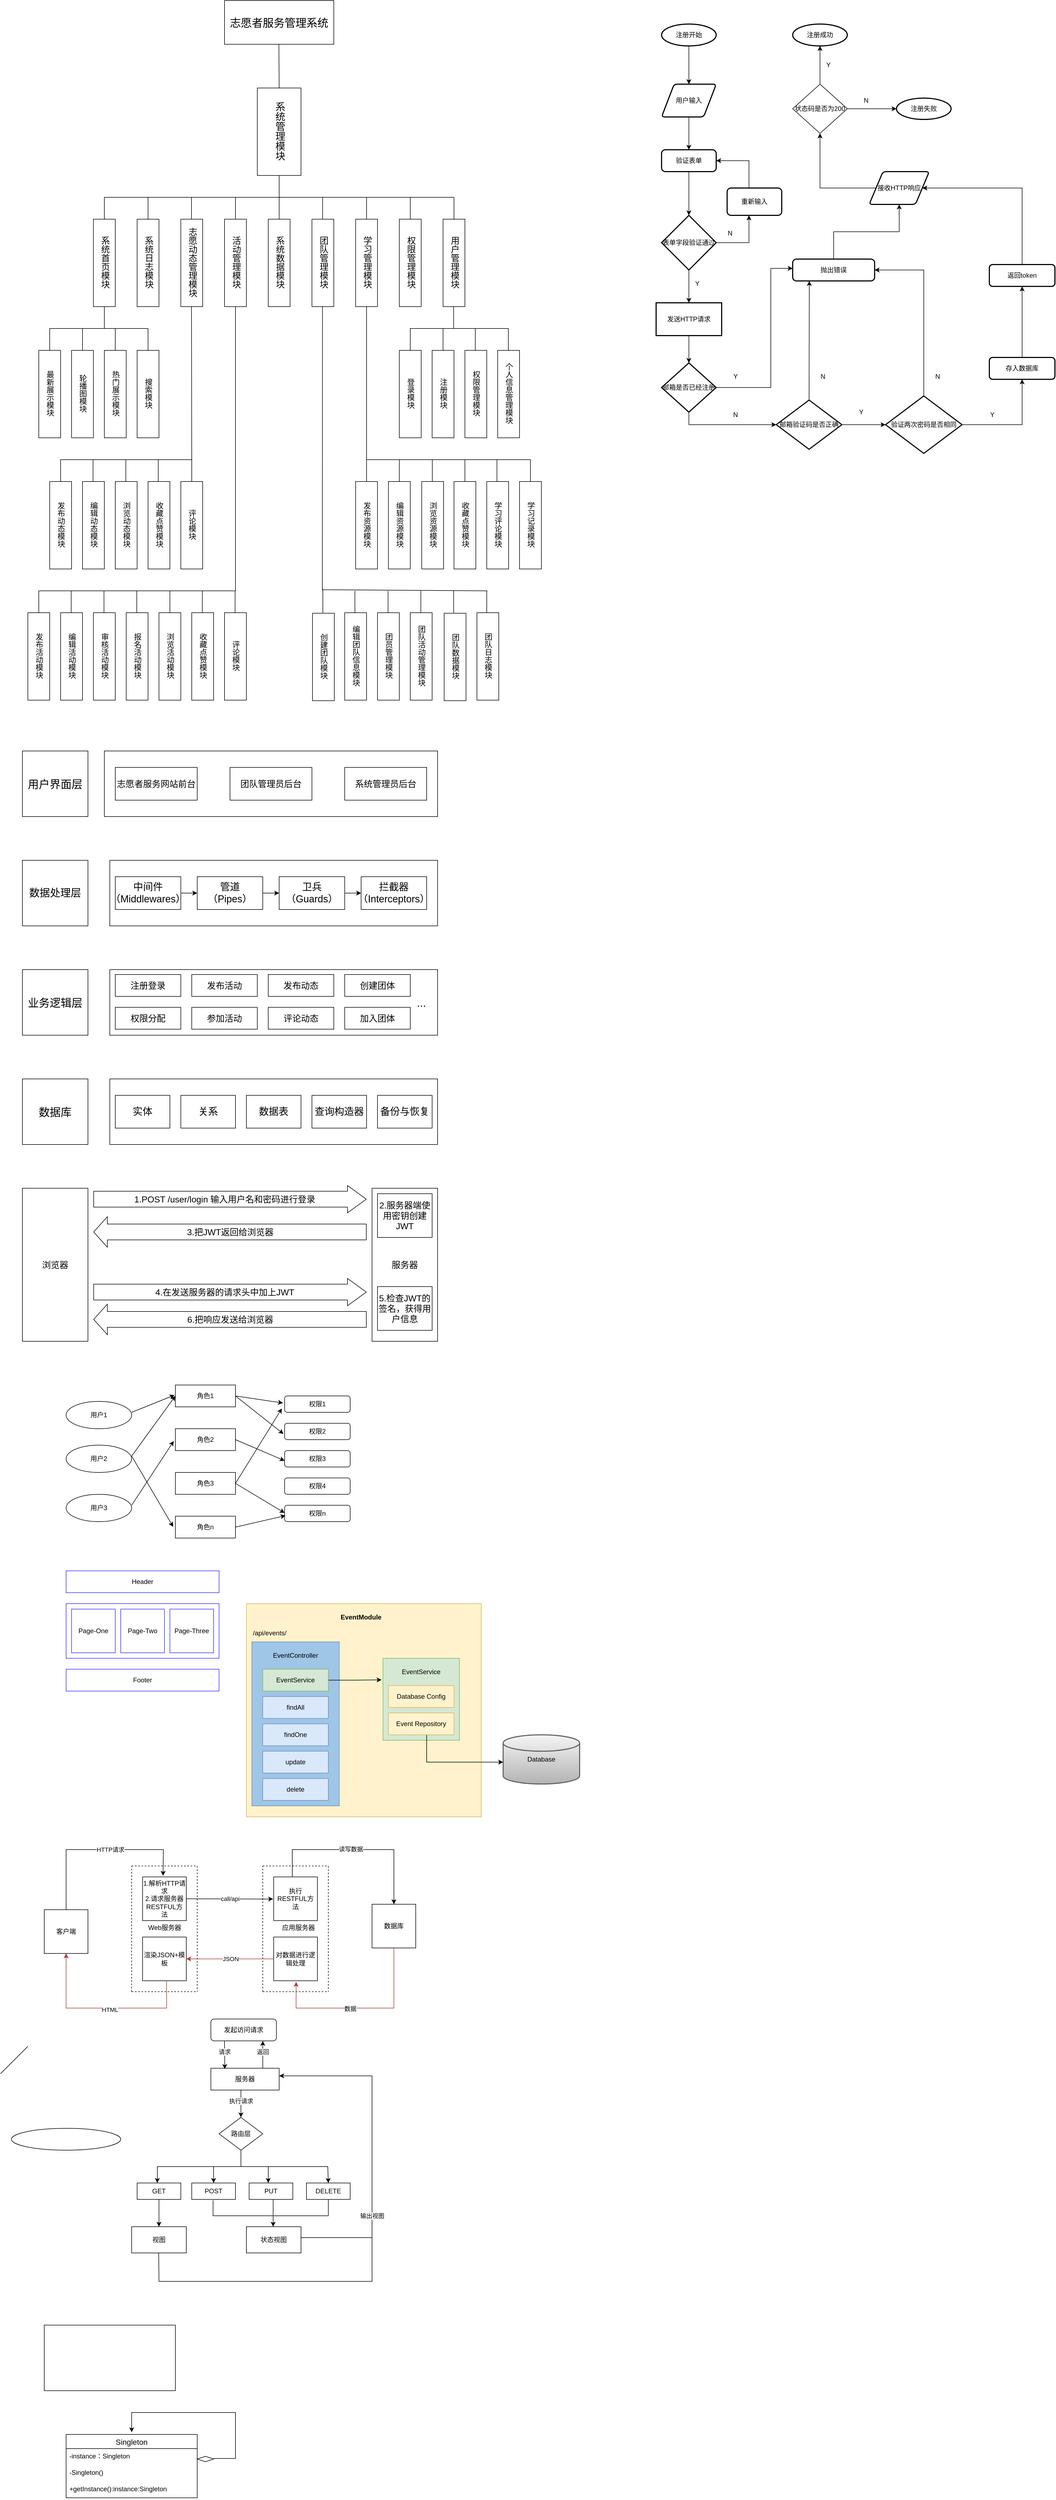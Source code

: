 <mxfile version="21.3.7" type="device" pages="2">
  <diagram name="第 1 页" id="6fULXbA34NMs9F-8oooE">
    <mxGraphModel dx="2082" dy="-165" grid="0" gridSize="10" guides="1" tooltips="1" connect="0" arrows="1" fold="1" page="0" pageScale="1" pageWidth="1169" pageHeight="827" background="none" math="0" shadow="0">
      <root>
        <mxCell id="0" />
        <mxCell id="1" parent="0" />
        <mxCell id="McqmEu5ErEsOY60lvEX7-29" value="注册开始" style="strokeWidth=2;html=1;shape=mxgraph.flowchart.start_1;whiteSpace=wrap;" parent="1" vertex="1">
          <mxGeometry x="10" y="870" width="100" height="40" as="geometry" />
        </mxCell>
        <mxCell id="McqmEu5ErEsOY60lvEX7-30" value="" style="endArrow=classic;html=1;rounded=0;exitX=0.5;exitY=1;exitDx=0;exitDy=0;exitPerimeter=0;" parent="1" source="McqmEu5ErEsOY60lvEX7-29" edge="1">
          <mxGeometry width="50" height="50" relative="1" as="geometry">
            <mxPoint x="40" y="990" as="sourcePoint" />
            <mxPoint x="60" y="980" as="targetPoint" />
          </mxGeometry>
        </mxCell>
        <mxCell id="McqmEu5ErEsOY60lvEX7-31" value="用户输入" style="shape=parallelogram;html=1;strokeWidth=2;perimeter=parallelogramPerimeter;whiteSpace=wrap;rounded=1;arcSize=12;size=0.23;" parent="1" vertex="1">
          <mxGeometry x="10" y="980" width="100" height="60" as="geometry" />
        </mxCell>
        <mxCell id="McqmEu5ErEsOY60lvEX7-33" value="" style="endArrow=classic;html=1;rounded=0;" parent="1" edge="1">
          <mxGeometry width="50" height="50" relative="1" as="geometry">
            <mxPoint x="60" y="1040" as="sourcePoint" />
            <mxPoint x="60" y="1100" as="targetPoint" />
          </mxGeometry>
        </mxCell>
        <mxCell id="McqmEu5ErEsOY60lvEX7-34" value="验证表单" style="rounded=1;whiteSpace=wrap;html=1;absoluteArcSize=1;arcSize=14;strokeWidth=2;" parent="1" vertex="1">
          <mxGeometry x="10" y="1100" width="100" height="40" as="geometry" />
        </mxCell>
        <mxCell id="McqmEu5ErEsOY60lvEX7-35" value="" style="endArrow=classic;html=1;rounded=0;entryX=0.5;entryY=0;entryDx=0;entryDy=0;entryPerimeter=0;exitX=0.5;exitY=1;exitDx=0;exitDy=0;" parent="1" source="McqmEu5ErEsOY60lvEX7-34" target="McqmEu5ErEsOY60lvEX7-36" edge="1">
          <mxGeometry width="50" height="50" relative="1" as="geometry">
            <mxPoint x="64" y="1140" as="sourcePoint" />
            <mxPoint x="64" y="1220" as="targetPoint" />
          </mxGeometry>
        </mxCell>
        <mxCell id="McqmEu5ErEsOY60lvEX7-39" value="" style="edgeStyle=orthogonalEdgeStyle;rounded=0;orthogonalLoop=1;jettySize=auto;html=1;" parent="1" source="McqmEu5ErEsOY60lvEX7-36" target="McqmEu5ErEsOY60lvEX7-38" edge="1">
          <mxGeometry relative="1" as="geometry" />
        </mxCell>
        <mxCell id="McqmEu5ErEsOY60lvEX7-36" value="表单字段验证通过" style="strokeWidth=2;html=1;shape=mxgraph.flowchart.decision;whiteSpace=wrap;" parent="1" vertex="1">
          <mxGeometry x="10" y="1220" width="100" height="100" as="geometry" />
        </mxCell>
        <mxCell id="McqmEu5ErEsOY60lvEX7-42" value="" style="edgeStyle=orthogonalEdgeStyle;rounded=0;orthogonalLoop=1;jettySize=auto;html=1;" parent="1" source="McqmEu5ErEsOY60lvEX7-38" target="McqmEu5ErEsOY60lvEX7-41" edge="1">
          <mxGeometry relative="1" as="geometry" />
        </mxCell>
        <mxCell id="McqmEu5ErEsOY60lvEX7-38" value="发送HTTP请求" style="whiteSpace=wrap;html=1;strokeWidth=2;" parent="1" vertex="1">
          <mxGeometry y="1380" width="120" height="60" as="geometry" />
        </mxCell>
        <mxCell id="McqmEu5ErEsOY60lvEX7-40" value="Y" style="text;html=1;align=center;verticalAlign=middle;resizable=0;points=[];autosize=1;strokeColor=none;fillColor=none;" parent="1" vertex="1">
          <mxGeometry x="60" y="1330" width="30" height="30" as="geometry" />
        </mxCell>
        <mxCell id="McqmEu5ErEsOY60lvEX7-44" value="" style="edgeStyle=orthogonalEdgeStyle;rounded=0;orthogonalLoop=1;jettySize=auto;html=1;exitX=0.5;exitY=1;exitDx=0;exitDy=0;" parent="1" source="McqmEu5ErEsOY60lvEX7-41" target="McqmEu5ErEsOY60lvEX7-43" edge="1">
          <mxGeometry relative="1" as="geometry" />
        </mxCell>
        <mxCell id="McqmEu5ErEsOY60lvEX7-41" value="邮箱是否已经注册" style="rhombus;whiteSpace=wrap;html=1;strokeWidth=2;" parent="1" vertex="1">
          <mxGeometry x="10" y="1490" width="100" height="90" as="geometry" />
        </mxCell>
        <mxCell id="McqmEu5ErEsOY60lvEX7-46" value="" style="edgeStyle=orthogonalEdgeStyle;rounded=0;orthogonalLoop=1;jettySize=auto;html=1;" parent="1" source="McqmEu5ErEsOY60lvEX7-43" target="McqmEu5ErEsOY60lvEX7-45" edge="1">
          <mxGeometry relative="1" as="geometry" />
        </mxCell>
        <mxCell id="McqmEu5ErEsOY60lvEX7-92" style="edgeStyle=orthogonalEdgeStyle;rounded=0;orthogonalLoop=1;jettySize=auto;html=1;entryX=1;entryY=0.5;entryDx=0;entryDy=0;" parent="1" source="McqmEu5ErEsOY60lvEX7-45" target="McqmEu5ErEsOY60lvEX7-68" edge="1">
          <mxGeometry relative="1" as="geometry">
            <mxPoint x="490" y="1320" as="targetPoint" />
            <Array as="points">
              <mxPoint x="490" y="1320" />
            </Array>
          </mxGeometry>
        </mxCell>
        <mxCell id="McqmEu5ErEsOY60lvEX7-93" style="edgeStyle=orthogonalEdgeStyle;rounded=0;orthogonalLoop=1;jettySize=auto;html=1;exitX=1;exitY=0.5;exitDx=0;exitDy=0;entryX=0.5;entryY=1;entryDx=0;entryDy=0;" parent="1" source="McqmEu5ErEsOY60lvEX7-45" target="McqmEu5ErEsOY60lvEX7-50" edge="1">
          <mxGeometry relative="1" as="geometry" />
        </mxCell>
        <mxCell id="McqmEu5ErEsOY60lvEX7-45" value="验证两次密码是否相同" style="rhombus;whiteSpace=wrap;html=1;strokeWidth=2;" parent="1" vertex="1">
          <mxGeometry x="420" y="1550.5" width="140" height="105" as="geometry" />
        </mxCell>
        <mxCell id="McqmEu5ErEsOY60lvEX7-48" value="Y" style="text;html=1;align=center;verticalAlign=middle;resizable=0;points=[];autosize=1;strokeColor=none;fillColor=none;" parent="1" vertex="1">
          <mxGeometry x="130" y="1500" width="30" height="30" as="geometry" />
        </mxCell>
        <mxCell id="McqmEu5ErEsOY60lvEX7-49" value="Y" style="text;html=1;align=center;verticalAlign=middle;resizable=0;points=[];autosize=1;strokeColor=none;fillColor=none;" parent="1" vertex="1">
          <mxGeometry x="360" y="1565" width="30" height="30" as="geometry" />
        </mxCell>
        <mxCell id="McqmEu5ErEsOY60lvEX7-54" value="" style="edgeStyle=orthogonalEdgeStyle;rounded=0;orthogonalLoop=1;jettySize=auto;html=1;" parent="1" source="McqmEu5ErEsOY60lvEX7-50" target="McqmEu5ErEsOY60lvEX7-53" edge="1">
          <mxGeometry relative="1" as="geometry" />
        </mxCell>
        <mxCell id="McqmEu5ErEsOY60lvEX7-50" value="存入数据库" style="rounded=1;whiteSpace=wrap;html=1;strokeWidth=2;" parent="1" vertex="1">
          <mxGeometry x="610" y="1480" width="120" height="40" as="geometry" />
        </mxCell>
        <mxCell id="McqmEu5ErEsOY60lvEX7-52" value="Y" style="text;html=1;align=center;verticalAlign=middle;resizable=0;points=[];autosize=1;strokeColor=none;fillColor=none;" parent="1" vertex="1">
          <mxGeometry x="600" y="1570" width="30" height="30" as="geometry" />
        </mxCell>
        <mxCell id="McqmEu5ErEsOY60lvEX7-53" value="返回token" style="rounded=1;whiteSpace=wrap;html=1;strokeWidth=2;" parent="1" vertex="1">
          <mxGeometry x="610" y="1310" width="120" height="40" as="geometry" />
        </mxCell>
        <mxCell id="McqmEu5ErEsOY60lvEX7-59" value="注册成功" style="strokeWidth=2;html=1;shape=mxgraph.flowchart.start_1;whiteSpace=wrap;" parent="1" vertex="1">
          <mxGeometry x="250" y="870" width="100" height="40" as="geometry" />
        </mxCell>
        <mxCell id="McqmEu5ErEsOY60lvEX7-62" value="重新输入" style="rounded=1;whiteSpace=wrap;html=1;absoluteArcSize=1;arcSize=14;strokeWidth=2;" parent="1" vertex="1">
          <mxGeometry x="130" y="1170" width="100" height="50" as="geometry" />
        </mxCell>
        <mxCell id="McqmEu5ErEsOY60lvEX7-63" value="" style="endArrow=classic;html=1;rounded=0;" parent="1" edge="1">
          <mxGeometry width="50" height="50" relative="1" as="geometry">
            <mxPoint x="110" y="1270" as="sourcePoint" />
            <mxPoint x="170" y="1220" as="targetPoint" />
            <Array as="points">
              <mxPoint x="170" y="1270" />
            </Array>
          </mxGeometry>
        </mxCell>
        <mxCell id="McqmEu5ErEsOY60lvEX7-64" value="N" style="text;html=1;align=center;verticalAlign=middle;resizable=0;points=[];autosize=1;strokeColor=none;fillColor=none;" parent="1" vertex="1">
          <mxGeometry x="120" y="1238" width="30" height="30" as="geometry" />
        </mxCell>
        <mxCell id="McqmEu5ErEsOY60lvEX7-66" value="" style="endArrow=classic;html=1;rounded=0;entryX=1;entryY=0.5;entryDx=0;entryDy=0;" parent="1" target="McqmEu5ErEsOY60lvEX7-34" edge="1">
          <mxGeometry width="50" height="50" relative="1" as="geometry">
            <mxPoint x="170" y="1170" as="sourcePoint" />
            <mxPoint x="220" y="1120" as="targetPoint" />
            <Array as="points">
              <mxPoint x="170" y="1120" />
            </Array>
          </mxGeometry>
        </mxCell>
        <mxCell id="McqmEu5ErEsOY60lvEX7-96" style="edgeStyle=orthogonalEdgeStyle;rounded=0;orthogonalLoop=1;jettySize=auto;html=1;exitX=0.5;exitY=0;exitDx=0;exitDy=0;entryX=0.5;entryY=1;entryDx=0;entryDy=0;" parent="1" source="McqmEu5ErEsOY60lvEX7-68" target="McqmEu5ErEsOY60lvEX7-82" edge="1">
          <mxGeometry relative="1" as="geometry" />
        </mxCell>
        <mxCell id="McqmEu5ErEsOY60lvEX7-68" value="抛出错误" style="rounded=1;whiteSpace=wrap;html=1;absoluteArcSize=1;arcSize=14;strokeWidth=2;" parent="1" vertex="1">
          <mxGeometry x="250" y="1300" width="150" height="40" as="geometry" />
        </mxCell>
        <mxCell id="McqmEu5ErEsOY60lvEX7-69" value="" style="endArrow=classic;html=1;rounded=0;exitX=1;exitY=0.5;exitDx=0;exitDy=0;" parent="1" source="McqmEu5ErEsOY60lvEX7-41" edge="1">
          <mxGeometry width="50" height="50" relative="1" as="geometry">
            <mxPoint x="190" y="1430" as="sourcePoint" />
            <mxPoint x="250" y="1317" as="targetPoint" />
            <Array as="points">
              <mxPoint x="210" y="1535" />
              <mxPoint x="210" y="1317" />
            </Array>
          </mxGeometry>
        </mxCell>
        <mxCell id="McqmEu5ErEsOY60lvEX7-70" value="N" style="text;html=1;align=center;verticalAlign=middle;resizable=0;points=[];autosize=1;strokeColor=none;fillColor=none;" parent="1" vertex="1">
          <mxGeometry x="130" y="1570" width="30" height="30" as="geometry" />
        </mxCell>
        <mxCell id="McqmEu5ErEsOY60lvEX7-71" value="" style="endArrow=classic;html=1;rounded=0;exitX=0.5;exitY=0;exitDx=0;exitDy=0;entryX=0.203;entryY=1;entryDx=0;entryDy=0;entryPerimeter=0;" parent="1" source="McqmEu5ErEsOY60lvEX7-43" target="McqmEu5ErEsOY60lvEX7-68" edge="1">
          <mxGeometry width="50" height="50" relative="1" as="geometry">
            <mxPoint x="120" y="1675" as="sourcePoint" />
            <mxPoint x="280" y="1350" as="targetPoint" />
            <Array as="points" />
          </mxGeometry>
        </mxCell>
        <mxCell id="McqmEu5ErEsOY60lvEX7-76" value="N" style="text;html=1;align=center;verticalAlign=middle;resizable=0;points=[];autosize=1;strokeColor=none;fillColor=none;" parent="1" vertex="1">
          <mxGeometry x="290" y="1500" width="30" height="30" as="geometry" />
        </mxCell>
        <mxCell id="McqmEu5ErEsOY60lvEX7-77" value="" style="endArrow=classic;html=1;rounded=0;exitX=0.5;exitY=0;exitDx=0;exitDy=0;entryX=1;entryY=0.5;entryDx=0;entryDy=0;" parent="1" source="McqmEu5ErEsOY60lvEX7-53" target="McqmEu5ErEsOY60lvEX7-82" edge="1">
          <mxGeometry width="50" height="50" relative="1" as="geometry">
            <mxPoint x="360" y="1870" as="sourcePoint" />
            <mxPoint x="670" y="1230" as="targetPoint" />
            <Array as="points">
              <mxPoint x="670" y="1170" />
            </Array>
          </mxGeometry>
        </mxCell>
        <mxCell id="McqmEu5ErEsOY60lvEX7-87" style="edgeStyle=orthogonalEdgeStyle;rounded=0;orthogonalLoop=1;jettySize=auto;html=1;exitX=0.5;exitY=0;exitDx=0;exitDy=0;entryX=0.5;entryY=1;entryDx=0;entryDy=0;entryPerimeter=0;" parent="1" source="McqmEu5ErEsOY60lvEX7-79" target="McqmEu5ErEsOY60lvEX7-59" edge="1">
          <mxGeometry relative="1" as="geometry" />
        </mxCell>
        <mxCell id="McqmEu5ErEsOY60lvEX7-88" style="edgeStyle=orthogonalEdgeStyle;rounded=0;orthogonalLoop=1;jettySize=auto;html=1;exitX=1;exitY=0.5;exitDx=0;exitDy=0;entryX=0;entryY=0.5;entryDx=0;entryDy=0;entryPerimeter=0;" parent="1" source="McqmEu5ErEsOY60lvEX7-79" target="McqmEu5ErEsOY60lvEX7-86" edge="1">
          <mxGeometry relative="1" as="geometry" />
        </mxCell>
        <mxCell id="McqmEu5ErEsOY60lvEX7-79" value="状态码是否为200" style="rhombus;whiteSpace=wrap;html=1;" parent="1" vertex="1">
          <mxGeometry x="250" y="980" width="100" height="90" as="geometry" />
        </mxCell>
        <mxCell id="McqmEu5ErEsOY60lvEX7-85" style="edgeStyle=orthogonalEdgeStyle;rounded=0;orthogonalLoop=1;jettySize=auto;html=1;entryX=0.5;entryY=1;entryDx=0;entryDy=0;" parent="1" source="McqmEu5ErEsOY60lvEX7-82" target="McqmEu5ErEsOY60lvEX7-79" edge="1">
          <mxGeometry relative="1" as="geometry" />
        </mxCell>
        <mxCell id="McqmEu5ErEsOY60lvEX7-82" value="接收HTTP响应" style="shape=parallelogram;html=1;strokeWidth=2;perimeter=parallelogramPerimeter;whiteSpace=wrap;rounded=1;arcSize=12;size=0.23;" parent="1" vertex="1">
          <mxGeometry x="390" y="1140" width="110" height="60" as="geometry" />
        </mxCell>
        <mxCell id="McqmEu5ErEsOY60lvEX7-86" value="注册失败" style="strokeWidth=2;html=1;shape=mxgraph.flowchart.start_1;whiteSpace=wrap;" parent="1" vertex="1">
          <mxGeometry x="440" y="1005.5" width="100" height="39" as="geometry" />
        </mxCell>
        <mxCell id="McqmEu5ErEsOY60lvEX7-89" value="Y" style="text;html=1;align=center;verticalAlign=middle;resizable=0;points=[];autosize=1;strokeColor=none;fillColor=none;" parent="1" vertex="1">
          <mxGeometry x="300" y="930" width="30" height="30" as="geometry" />
        </mxCell>
        <mxCell id="McqmEu5ErEsOY60lvEX7-90" value="N" style="text;html=1;align=center;verticalAlign=middle;resizable=0;points=[];autosize=1;strokeColor=none;fillColor=none;" parent="1" vertex="1">
          <mxGeometry x="369" y="995" width="30" height="30" as="geometry" />
        </mxCell>
        <mxCell id="McqmEu5ErEsOY60lvEX7-43" value="邮箱验证码是否正确" style="rhombus;whiteSpace=wrap;html=1;strokeWidth=2;" parent="1" vertex="1">
          <mxGeometry x="220" y="1558" width="120" height="90" as="geometry" />
        </mxCell>
        <mxCell id="McqmEu5ErEsOY60lvEX7-94" value="N" style="text;html=1;align=center;verticalAlign=middle;resizable=0;points=[];autosize=1;strokeColor=none;fillColor=none;" parent="1" vertex="1">
          <mxGeometry x="500" y="1500" width="30" height="30" as="geometry" />
        </mxCell>
        <mxCell id="6It8izAJIYI-ex1_182m-316" value="&lt;font style=&quot;font-size: 20px;&quot;&gt;志愿者服务管理系统&lt;/font&gt;" style="rounded=0;whiteSpace=wrap;html=1;" parent="1" vertex="1">
          <mxGeometry x="-790" y="827" width="200" height="80" as="geometry" />
        </mxCell>
        <mxCell id="6It8izAJIYI-ex1_182m-317" value="" style="endArrow=none;html=1;rounded=0;" parent="1" edge="1">
          <mxGeometry width="50" height="50" relative="1" as="geometry">
            <mxPoint x="-690" y="987" as="sourcePoint" />
            <mxPoint x="-690.5" y="907" as="targetPoint" />
          </mxGeometry>
        </mxCell>
        <mxCell id="6It8izAJIYI-ex1_182m-318" value="&lt;p style=&quot;line-height: 120%;&quot;&gt;&lt;span style=&quot;background-color: initial;text-orientation: upright;writing-mode: vertical-rl;/* display: flex; *//* flex-direction: column; */&quot;&gt;&lt;font style=&quot;font-size: 14px;&quot;&gt;创建团队模块&lt;/font&gt;&lt;/span&gt;&lt;/p&gt;" style="rounded=0;whiteSpace=wrap;html=1;align=center;" parent="1" vertex="1">
          <mxGeometry x="-629" y="1948" width="40" height="160" as="geometry" />
        </mxCell>
        <mxCell id="6It8izAJIYI-ex1_182m-319" value="&lt;p style=&quot;line-height: 120%;&quot;&gt;&lt;span style=&quot;background-color: initial;text-orientation: upright;writing-mode: vertical-rl;/* display: flex; *//* flex-direction: column; */&quot;&gt;&lt;font style=&quot;font-size: 14px;&quot;&gt;团队活动管理模块&lt;/font&gt;&lt;/span&gt;&lt;/p&gt;" style="rounded=0;whiteSpace=wrap;html=1;align=center;" parent="1" vertex="1">
          <mxGeometry x="-450" y="1947" width="40" height="160" as="geometry" />
        </mxCell>
        <mxCell id="6It8izAJIYI-ex1_182m-320" value="&lt;p style=&quot;line-height: 120%;&quot;&gt;&lt;span style=&quot;background-color: initial;text-orientation: upright;writing-mode: vertical-rl;/* display: flex; *//* flex-direction: column; */&quot;&gt;&lt;font style=&quot;font-size: 14px;&quot;&gt;团员管理模块&lt;/font&gt;&lt;/span&gt;&lt;/p&gt;" style="rounded=0;whiteSpace=wrap;html=1;align=center;" parent="1" vertex="1">
          <mxGeometry x="-510" y="1947" width="40" height="160" as="geometry" />
        </mxCell>
        <mxCell id="6It8izAJIYI-ex1_182m-321" value="&lt;p style=&quot;line-height: 120%;&quot;&gt;&lt;span style=&quot;background-color: initial;text-orientation: upright;writing-mode: vertical-rl;/* display: flex; *//* flex-direction: column; */&quot;&gt;&lt;font style=&quot;font-size: 14px;&quot;&gt;编辑团队信息模块&lt;/font&gt;&lt;/span&gt;&lt;/p&gt;" style="rounded=0;whiteSpace=wrap;html=1;align=center;" parent="1" vertex="1">
          <mxGeometry x="-570" y="1947" width="40" height="160" as="geometry" />
        </mxCell>
        <mxCell id="6It8izAJIYI-ex1_182m-325" value="&lt;p style=&quot;line-height: 120%;&quot;&gt;&lt;span style=&quot;background-color: initial;text-orientation: upright;writing-mode: vertical-rl;/* display: flex; *//* flex-direction: column; */&quot;&gt;&lt;font style=&quot;font-size: 14px;&quot;&gt;团队数据模块&lt;/font&gt;&lt;/span&gt;&lt;/p&gt;" style="rounded=0;whiteSpace=wrap;html=1;align=center;" parent="1" vertex="1">
          <mxGeometry x="-388" y="1948" width="40" height="160" as="geometry" />
        </mxCell>
        <mxCell id="6It8izAJIYI-ex1_182m-327" value="&lt;p style=&quot;line-height: 120%;&quot;&gt;&lt;span style=&quot;background-color: initial;text-orientation: upright;writing-mode: vertical-rl;/* display: flex; *//* flex-direction: column; */&quot;&gt;&lt;font style=&quot;font-size: 14px;&quot;&gt;团队日志模块&lt;/font&gt;&lt;/span&gt;&lt;/p&gt;" style="rounded=0;whiteSpace=wrap;html=1;align=center;" parent="1" vertex="1">
          <mxGeometry x="-328" y="1947" width="40" height="160" as="geometry" />
        </mxCell>
        <mxCell id="6It8izAJIYI-ex1_182m-328" value="&lt;p style=&quot;line-height: 120%;&quot;&gt;&lt;span style=&quot;background-color: initial;text-orientation: upright;writing-mode: vertical-rl;/* display: flex; *//* flex-direction: column; */&quot;&gt;&lt;font style=&quot;font-size: 18px;&quot;&gt;系统管理模块&lt;/font&gt;&lt;/span&gt;&lt;/p&gt;" style="rounded=0;whiteSpace=wrap;html=1;align=center;" parent="1" vertex="1">
          <mxGeometry x="-730" y="987" width="80" height="160" as="geometry" />
        </mxCell>
        <mxCell id="6It8izAJIYI-ex1_182m-329" value="&lt;p style=&quot;line-height: 120%;&quot;&gt;&lt;span style=&quot;background-color: initial;text-orientation: upright;writing-mode: vertical-rl;/* display: flex; *//* flex-direction: column; */&quot;&gt;&lt;font style=&quot;font-size: 14px;&quot;&gt;最新展示模块&lt;/font&gt;&lt;/span&gt;&lt;/p&gt;" style="rounded=0;whiteSpace=wrap;html=1;align=center;" parent="1" vertex="1">
          <mxGeometry x="-1130" y="1467" width="40" height="160" as="geometry" />
        </mxCell>
        <mxCell id="6It8izAJIYI-ex1_182m-330" value="&lt;p style=&quot;line-height: 120%;&quot;&gt;&lt;span style=&quot;background-color: initial;text-orientation: upright;writing-mode: vertical-rl;/* display: flex; *//* flex-direction: column; */&quot;&gt;&lt;font style=&quot;font-size: 14px;&quot;&gt;轮播图模块&lt;/font&gt;&lt;/span&gt;&lt;/p&gt;" style="rounded=0;whiteSpace=wrap;html=1;align=center;" parent="1" vertex="1">
          <mxGeometry x="-1070" y="1467" width="40" height="160" as="geometry" />
        </mxCell>
        <mxCell id="6It8izAJIYI-ex1_182m-331" value="&lt;p style=&quot;line-height: 120%;&quot;&gt;&lt;span style=&quot;background-color: initial;text-orientation: upright;writing-mode: vertical-rl;/* display: flex; *//* flex-direction: column; */&quot;&gt;&lt;font style=&quot;font-size: 14px;&quot;&gt;热门展示模块&lt;/font&gt;&lt;/span&gt;&lt;/p&gt;" style="rounded=0;whiteSpace=wrap;html=1;align=center;" parent="1" vertex="1">
          <mxGeometry x="-1010" y="1467" width="40" height="160" as="geometry" />
        </mxCell>
        <mxCell id="6It8izAJIYI-ex1_182m-332" value="&lt;p style=&quot;line-height: 120%;&quot;&gt;&lt;span style=&quot;background-color: initial;text-orientation: upright;writing-mode: vertical-rl;/* display: flex; *//* flex-direction: column; */&quot;&gt;&lt;font style=&quot;font-size: 14px;&quot;&gt;搜索模块&lt;/font&gt;&lt;/span&gt;&lt;/p&gt;" style="rounded=0;whiteSpace=wrap;html=1;align=center;" parent="1" vertex="1">
          <mxGeometry x="-950" y="1467" width="40" height="160" as="geometry" />
        </mxCell>
        <mxCell id="6It8izAJIYI-ex1_182m-333" value="&lt;p style=&quot;line-height: 120%;&quot;&gt;&lt;span style=&quot;background-color: initial;text-orientation: upright;writing-mode: vertical-rl;/* display: flex; *//* flex-direction: column; */&quot;&gt;&lt;font style=&quot;font-size: 16px;&quot;&gt;权限管理模块&lt;/font&gt;&lt;/span&gt;&lt;/p&gt;" style="rounded=0;whiteSpace=wrap;html=1;align=center;" parent="1" vertex="1">
          <mxGeometry x="-470" y="1227" width="40" height="160" as="geometry" />
        </mxCell>
        <mxCell id="6It8izAJIYI-ex1_182m-334" value="&lt;p style=&quot;line-height: 120%;&quot;&gt;&lt;span style=&quot;background-color: initial;text-orientation: upright;writing-mode: vertical-rl;/* display: flex; *//* flex-direction: column; */&quot;&gt;&lt;font style=&quot;font-size: 16px;&quot;&gt;系统首页模块&lt;/font&gt;&lt;/span&gt;&lt;/p&gt;" style="rounded=0;whiteSpace=wrap;html=1;align=center;" parent="1" vertex="1">
          <mxGeometry x="-1030" y="1227" width="40" height="160" as="geometry" />
        </mxCell>
        <mxCell id="6It8izAJIYI-ex1_182m-335" value="&lt;p style=&quot;line-height: 120%;&quot;&gt;&lt;span style=&quot;background-color: initial;text-orientation: upright;writing-mode: vertical-rl;/* display: flex; *//* flex-direction: column; */&quot;&gt;&lt;font style=&quot;font-size: 16px;&quot;&gt;团队管理模块&lt;/font&gt;&lt;/span&gt;&lt;/p&gt;" style="rounded=0;whiteSpace=wrap;html=1;align=center;" parent="1" vertex="1">
          <mxGeometry x="-630" y="1227" width="40" height="160" as="geometry" />
        </mxCell>
        <mxCell id="6It8izAJIYI-ex1_182m-336" value="" style="endArrow=none;html=1;rounded=0;exitX=0.5;exitY=0;exitDx=0;exitDy=0;entryX=0.5;entryY=0;entryDx=0;entryDy=0;" parent="1" source="6It8izAJIYI-ex1_182m-334" edge="1">
          <mxGeometry width="50" height="50" relative="1" as="geometry">
            <mxPoint x="-1010" y="1187" as="sourcePoint" />
            <mxPoint x="-370" y="1227" as="targetPoint" />
            <Array as="points">
              <mxPoint x="-1010" y="1187" />
              <mxPoint x="-530" y="1187" />
              <mxPoint x="-420" y="1187" />
              <mxPoint x="-370" y="1187" />
            </Array>
          </mxGeometry>
        </mxCell>
        <mxCell id="6It8izAJIYI-ex1_182m-337" value="" style="endArrow=none;html=1;rounded=0;" parent="1" edge="1">
          <mxGeometry width="50" height="50" relative="1" as="geometry">
            <mxPoint x="-930" y="1227" as="sourcePoint" />
            <mxPoint x="-930" y="1187" as="targetPoint" />
          </mxGeometry>
        </mxCell>
        <mxCell id="6It8izAJIYI-ex1_182m-338" value="" style="endArrow=none;html=1;rounded=0;exitX=0.5;exitY=0;exitDx=0;exitDy=0;" parent="1" edge="1">
          <mxGeometry width="50" height="50" relative="1" as="geometry">
            <mxPoint x="-850.5" y="1227" as="sourcePoint" />
            <mxPoint x="-850.5" y="1187" as="targetPoint" />
          </mxGeometry>
        </mxCell>
        <mxCell id="6It8izAJIYI-ex1_182m-339" value="" style="endArrow=none;html=1;rounded=0;exitX=0.5;exitY=0;exitDx=0;exitDy=0;" parent="1" edge="1">
          <mxGeometry width="50" height="50" relative="1" as="geometry">
            <mxPoint x="-610.5" y="1227" as="sourcePoint" />
            <mxPoint x="-610.5" y="1187" as="targetPoint" />
          </mxGeometry>
        </mxCell>
        <mxCell id="6It8izAJIYI-ex1_182m-340" value="" style="endArrow=none;html=1;rounded=0;entryX=0.5;entryY=0;entryDx=0;entryDy=0;" parent="1" edge="1">
          <mxGeometry width="50" height="50" relative="1" as="geometry">
            <mxPoint x="-690" y="1187" as="sourcePoint" />
            <mxPoint x="-690" y="1227" as="targetPoint" />
          </mxGeometry>
        </mxCell>
        <mxCell id="6It8izAJIYI-ex1_182m-341" value="" style="endArrow=none;html=1;rounded=0;entryX=0.5;entryY=0;entryDx=0;entryDy=0;" parent="1" edge="1">
          <mxGeometry width="50" height="50" relative="1" as="geometry">
            <mxPoint x="-770" y="1187" as="sourcePoint" />
            <mxPoint x="-770" y="1227" as="targetPoint" />
          </mxGeometry>
        </mxCell>
        <mxCell id="6It8izAJIYI-ex1_182m-342" value="" style="endArrow=none;html=1;rounded=0;entryX=0.5;entryY=0;entryDx=0;entryDy=0;" parent="1" edge="1">
          <mxGeometry width="50" height="50" relative="1" as="geometry">
            <mxPoint x="-530" y="1187" as="sourcePoint" />
            <mxPoint x="-530" y="1227" as="targetPoint" />
          </mxGeometry>
        </mxCell>
        <mxCell id="6It8izAJIYI-ex1_182m-343" value="" style="endArrow=none;html=1;rounded=0;entryX=0.5;entryY=0;entryDx=0;entryDy=0;" parent="1" target="6It8izAJIYI-ex1_182m-333" edge="1">
          <mxGeometry width="50" height="50" relative="1" as="geometry">
            <mxPoint x="-450" y="1187" as="sourcePoint" />
            <mxPoint x="-450" y="1237" as="targetPoint" />
          </mxGeometry>
        </mxCell>
        <mxCell id="6It8izAJIYI-ex1_182m-344" value="" style="endArrow=none;html=1;rounded=0;entryX=0.5;entryY=1;entryDx=0;entryDy=0;" parent="1" target="6It8izAJIYI-ex1_182m-328" edge="1">
          <mxGeometry width="50" height="50" relative="1" as="geometry">
            <mxPoint x="-690" y="1187" as="sourcePoint" />
            <mxPoint x="-570" y="1177" as="targetPoint" />
          </mxGeometry>
        </mxCell>
        <mxCell id="6It8izAJIYI-ex1_182m-345" value="" style="endArrow=none;html=1;rounded=0;" parent="1" edge="1">
          <mxGeometry width="50" height="50" relative="1" as="geometry">
            <mxPoint x="-1010" y="1427" as="sourcePoint" />
            <mxPoint x="-1010" y="1387" as="targetPoint" />
          </mxGeometry>
        </mxCell>
        <mxCell id="6It8izAJIYI-ex1_182m-346" value="&lt;p style=&quot;line-height: 120%;&quot;&gt;&lt;span style=&quot;background-color: initial;text-orientation: upright;writing-mode: vertical-rl;/* display: flex; *//* flex-direction: column; */&quot;&gt;&lt;font style=&quot;font-size: 14px;&quot;&gt;登录模块&lt;/font&gt;&lt;/span&gt;&lt;/p&gt;" style="rounded=0;whiteSpace=wrap;html=1;align=center;" parent="1" vertex="1">
          <mxGeometry x="-470" y="1467" width="40" height="160" as="geometry" />
        </mxCell>
        <mxCell id="6It8izAJIYI-ex1_182m-347" value="&lt;p style=&quot;line-height: 120%;&quot;&gt;&lt;span style=&quot;background-color: initial;text-orientation: upright;writing-mode: vertical-rl;/* display: flex; *//* flex-direction: column; */&quot;&gt;&lt;font style=&quot;font-size: 14px;&quot;&gt;个人信息管理模块&lt;/font&gt;&lt;/span&gt;&lt;/p&gt;" style="rounded=0;whiteSpace=wrap;html=1;align=center;" parent="1" vertex="1">
          <mxGeometry x="-290" y="1467" width="40" height="160" as="geometry" />
        </mxCell>
        <mxCell id="6It8izAJIYI-ex1_182m-348" value="&lt;p style=&quot;line-height: 120%;&quot;&gt;&lt;span style=&quot;background-color: initial;text-orientation: upright;writing-mode: vertical-rl;/* display: flex; *//* flex-direction: column; */&quot;&gt;&lt;font style=&quot;font-size: 14px;&quot;&gt;权限管理模块&lt;/font&gt;&lt;/span&gt;&lt;/p&gt;" style="rounded=0;whiteSpace=wrap;html=1;align=center;" parent="1" vertex="1">
          <mxGeometry x="-350" y="1467" width="40" height="160" as="geometry" />
        </mxCell>
        <mxCell id="6It8izAJIYI-ex1_182m-349" value="&lt;p style=&quot;line-height: 120%;&quot;&gt;&lt;span style=&quot;background-color: initial;text-orientation: upright;writing-mode: vertical-rl;/* display: flex; *//* flex-direction: column; */&quot;&gt;&lt;font style=&quot;font-size: 14px;&quot;&gt;注册模块&lt;/font&gt;&lt;/span&gt;&lt;/p&gt;" style="rounded=0;whiteSpace=wrap;html=1;align=center;" parent="1" vertex="1">
          <mxGeometry x="-410" y="1467" width="40" height="160" as="geometry" />
        </mxCell>
        <mxCell id="6It8izAJIYI-ex1_182m-350" value="&lt;p style=&quot;line-height: 120%;&quot;&gt;&lt;span style=&quot;background-color: initial;text-orientation: upright;writing-mode: vertical-rl;/* display: flex; *//* flex-direction: column; */&quot;&gt;&lt;font style=&quot;font-size: 14px;&quot;&gt;发布活动模块&lt;/font&gt;&lt;/span&gt;&lt;/p&gt;" style="rounded=0;whiteSpace=wrap;html=1;align=center;" parent="1" vertex="1">
          <mxGeometry x="-1150" y="1947" width="40" height="160" as="geometry" />
        </mxCell>
        <mxCell id="6It8izAJIYI-ex1_182m-351" value="&lt;p style=&quot;line-height: 120%;&quot;&gt;&lt;span style=&quot;background-color: initial;text-orientation: upright;writing-mode: vertical-rl;/* display: flex; *//* flex-direction: column; */&quot;&gt;&lt;font style=&quot;font-size: 14px;&quot;&gt;报名活动模块&lt;/font&gt;&lt;/span&gt;&lt;/p&gt;" style="rounded=0;whiteSpace=wrap;html=1;align=center;" parent="1" vertex="1">
          <mxGeometry x="-970" y="1947" width="40" height="160" as="geometry" />
        </mxCell>
        <mxCell id="6It8izAJIYI-ex1_182m-352" value="&lt;p style=&quot;line-height: 120%;&quot;&gt;&lt;span style=&quot;background-color: initial;text-orientation: upright;writing-mode: vertical-rl;/* display: flex; *//* flex-direction: column; */&quot;&gt;&lt;font style=&quot;font-size: 14px;&quot;&gt;审核活动模块&lt;/font&gt;&lt;/span&gt;&lt;/p&gt;" style="rounded=0;whiteSpace=wrap;html=1;align=center;" parent="1" vertex="1">
          <mxGeometry x="-1030" y="1947" width="40" height="160" as="geometry" />
        </mxCell>
        <mxCell id="6It8izAJIYI-ex1_182m-353" value="&lt;p style=&quot;line-height: 120%;&quot;&gt;&lt;span style=&quot;background-color: initial;text-orientation: upright;writing-mode: vertical-rl;/* display: flex; *//* flex-direction: column; */&quot;&gt;&lt;font style=&quot;font-size: 14px;&quot;&gt;编辑活动模块&lt;/font&gt;&lt;/span&gt;&lt;/p&gt;" style="rounded=0;whiteSpace=wrap;html=1;align=center;" parent="1" vertex="1">
          <mxGeometry x="-1090" y="1947" width="40" height="160" as="geometry" />
        </mxCell>
        <mxCell id="6It8izAJIYI-ex1_182m-354" value="&lt;p style=&quot;line-height: 120%;&quot;&gt;&lt;span style=&quot;background-color: initial;text-orientation: upright;writing-mode: vertical-rl;/* display: flex; *//* flex-direction: column; */&quot;&gt;&lt;font style=&quot;font-size: 14px;&quot;&gt;浏览活动模块&lt;/font&gt;&lt;/span&gt;&lt;/p&gt;" style="rounded=0;whiteSpace=wrap;html=1;align=center;" parent="1" vertex="1">
          <mxGeometry x="-910" y="1947" width="40" height="160" as="geometry" />
        </mxCell>
        <mxCell id="6It8izAJIYI-ex1_182m-355" value="&lt;p style=&quot;line-height: 120%;&quot;&gt;&lt;span style=&quot;background-color: initial;text-orientation: upright;writing-mode: vertical-rl;/* display: flex; *//* flex-direction: column; */&quot;&gt;&lt;font style=&quot;font-size: 14px;&quot;&gt;评论模块&lt;/font&gt;&lt;/span&gt;&lt;/p&gt;" style="rounded=0;whiteSpace=wrap;html=1;align=center;" parent="1" vertex="1">
          <mxGeometry x="-790" y="1947" width="40" height="160" as="geometry" />
        </mxCell>
        <mxCell id="6It8izAJIYI-ex1_182m-356" value="&lt;p style=&quot;line-height: 120%;&quot;&gt;&lt;span style=&quot;background-color: initial;text-orientation: upright;writing-mode: vertical-rl;/* display: flex; *//* flex-direction: column; */&quot;&gt;&lt;font style=&quot;font-size: 14px;&quot;&gt;收藏点赞模块&lt;/font&gt;&lt;/span&gt;&lt;/p&gt;" style="rounded=0;whiteSpace=wrap;html=1;align=center;" parent="1" vertex="1">
          <mxGeometry x="-850" y="1947" width="40" height="160" as="geometry" />
        </mxCell>
        <mxCell id="6It8izAJIYI-ex1_182m-357" value="" style="endArrow=none;html=1;rounded=0;exitX=0.5;exitY=0;exitDx=0;exitDy=0;" parent="1" source="6It8izAJIYI-ex1_182m-329" edge="1">
          <mxGeometry width="50" height="50" relative="1" as="geometry">
            <mxPoint x="-1120" y="1427" as="sourcePoint" />
            <mxPoint x="-930" y="1427" as="targetPoint" />
            <Array as="points">
              <mxPoint x="-1110" y="1427" />
            </Array>
          </mxGeometry>
        </mxCell>
        <mxCell id="6It8izAJIYI-ex1_182m-358" value="" style="endArrow=none;html=1;rounded=0;" parent="1" edge="1">
          <mxGeometry width="50" height="50" relative="1" as="geometry">
            <mxPoint x="-1050" y="1467" as="sourcePoint" />
            <mxPoint x="-1050" y="1427" as="targetPoint" />
          </mxGeometry>
        </mxCell>
        <mxCell id="6It8izAJIYI-ex1_182m-359" value="" style="endArrow=none;html=1;rounded=0;" parent="1" edge="1">
          <mxGeometry width="50" height="50" relative="1" as="geometry">
            <mxPoint x="-930" y="1467" as="sourcePoint" />
            <mxPoint x="-930" y="1427" as="targetPoint" />
          </mxGeometry>
        </mxCell>
        <mxCell id="6It8izAJIYI-ex1_182m-360" value="" style="endArrow=none;html=1;rounded=0;" parent="1" edge="1">
          <mxGeometry width="50" height="50" relative="1" as="geometry">
            <mxPoint x="-990" y="1467" as="sourcePoint" />
            <mxPoint x="-990" y="1427" as="targetPoint" />
          </mxGeometry>
        </mxCell>
        <mxCell id="6It8izAJIYI-ex1_182m-361" value="" style="endArrow=none;html=1;rounded=0;" parent="1" edge="1">
          <mxGeometry width="50" height="50" relative="1" as="geometry">
            <mxPoint x="-850" y="1667" as="sourcePoint" />
            <mxPoint x="-850.5" y="1387" as="targetPoint" />
          </mxGeometry>
        </mxCell>
        <mxCell id="6It8izAJIYI-ex1_182m-362" value="" style="endArrow=none;html=1;rounded=0;exitX=0.5;exitY=1;exitDx=0;exitDy=0;" parent="1" source="6It8izAJIYI-ex1_182m-382" edge="1">
          <mxGeometry width="50" height="50" relative="1" as="geometry">
            <mxPoint x="-770" y="1427" as="sourcePoint" />
            <mxPoint x="-530" y="1667" as="targetPoint" />
          </mxGeometry>
        </mxCell>
        <mxCell id="6It8izAJIYI-ex1_182m-363" value="" style="endArrow=none;html=1;rounded=0;entryX=0.5;entryY=0;entryDx=0;entryDy=0;" parent="1" target="6It8izAJIYI-ex1_182m-346" edge="1">
          <mxGeometry width="50" height="50" relative="1" as="geometry">
            <mxPoint x="-270" y="1427" as="sourcePoint" />
            <mxPoint x="-190" y="1487" as="targetPoint" />
            <Array as="points">
              <mxPoint x="-450" y="1427" />
            </Array>
          </mxGeometry>
        </mxCell>
        <mxCell id="6It8izAJIYI-ex1_182m-364" value="" style="endArrow=none;html=1;rounded=0;" parent="1" edge="1">
          <mxGeometry width="50" height="50" relative="1" as="geometry">
            <mxPoint x="-390" y="1467" as="sourcePoint" />
            <mxPoint x="-390" y="1427" as="targetPoint" />
          </mxGeometry>
        </mxCell>
        <mxCell id="6It8izAJIYI-ex1_182m-365" value="" style="endArrow=none;html=1;rounded=0;" parent="1" edge="1">
          <mxGeometry width="50" height="50" relative="1" as="geometry">
            <mxPoint x="-331" y="1467" as="sourcePoint" />
            <mxPoint x="-331" y="1427" as="targetPoint" />
          </mxGeometry>
        </mxCell>
        <mxCell id="6It8izAJIYI-ex1_182m-366" value="" style="endArrow=none;html=1;rounded=0;" parent="1" edge="1">
          <mxGeometry width="50" height="50" relative="1" as="geometry">
            <mxPoint x="-270.5" y="1467" as="sourcePoint" />
            <mxPoint x="-270.5" y="1427" as="targetPoint" />
          </mxGeometry>
        </mxCell>
        <mxCell id="6It8izAJIYI-ex1_182m-367" value="&lt;p style=&quot;line-height: 120%;&quot;&gt;&lt;span style=&quot;background-color: initial;text-orientation: upright;writing-mode: vertical-rl;/* display: flex; *//* flex-direction: column; */&quot;&gt;&lt;font style=&quot;font-size: 14px;&quot;&gt;发布动态模块&lt;/font&gt;&lt;/span&gt;&lt;/p&gt;" style="rounded=0;whiteSpace=wrap;html=1;align=center;" parent="1" vertex="1">
          <mxGeometry x="-1110" y="1707" width="40" height="160" as="geometry" />
        </mxCell>
        <mxCell id="6It8izAJIYI-ex1_182m-368" value="&lt;p style=&quot;line-height: 120%;&quot;&gt;&lt;span style=&quot;background-color: initial;text-orientation: upright;writing-mode: vertical-rl;/* display: flex; *//* flex-direction: column; */&quot;&gt;&lt;font style=&quot;font-size: 14px;&quot;&gt;编辑动态模块&lt;/font&gt;&lt;/span&gt;&lt;/p&gt;" style="rounded=0;whiteSpace=wrap;html=1;align=center;" parent="1" vertex="1">
          <mxGeometry x="-1050" y="1707" width="40" height="160" as="geometry" />
        </mxCell>
        <mxCell id="6It8izAJIYI-ex1_182m-369" value="&lt;p style=&quot;line-height: 120%;&quot;&gt;&lt;span style=&quot;background-color: initial;text-orientation: upright;writing-mode: vertical-rl;/* display: flex; *//* flex-direction: column; */&quot;&gt;&lt;font style=&quot;font-size: 14px;&quot;&gt;浏览动态模块&lt;/font&gt;&lt;/span&gt;&lt;/p&gt;" style="rounded=0;whiteSpace=wrap;html=1;align=center;" parent="1" vertex="1">
          <mxGeometry x="-990" y="1707" width="40" height="160" as="geometry" />
        </mxCell>
        <mxCell id="6It8izAJIYI-ex1_182m-370" value="&lt;p style=&quot;line-height: 120%;&quot;&gt;&lt;span style=&quot;background-color: initial;text-orientation: upright;writing-mode: vertical-rl;/* display: flex; *//* flex-direction: column; */&quot;&gt;&lt;font style=&quot;font-size: 14px;&quot;&gt;评论模块&lt;/font&gt;&lt;/span&gt;&lt;/p&gt;" style="rounded=0;whiteSpace=wrap;html=1;align=center;" parent="1" vertex="1">
          <mxGeometry x="-870" y="1707" width="40" height="160" as="geometry" />
        </mxCell>
        <mxCell id="6It8izAJIYI-ex1_182m-371" value="&lt;p style=&quot;line-height: 120%;&quot;&gt;&lt;span style=&quot;background-color: initial;text-orientation: upright;writing-mode: vertical-rl;/* display: flex; *//* flex-direction: column; */&quot;&gt;&lt;font style=&quot;font-size: 14px;&quot;&gt;收藏点赞模块&lt;/font&gt;&lt;/span&gt;&lt;/p&gt;" style="rounded=0;whiteSpace=wrap;html=1;align=center;" parent="1" vertex="1">
          <mxGeometry x="-930" y="1707" width="40" height="160" as="geometry" />
        </mxCell>
        <mxCell id="6It8izAJIYI-ex1_182m-372" value="&lt;p style=&quot;line-height: 120%;&quot;&gt;&lt;span style=&quot;background-color: initial;text-orientation: upright;writing-mode: vertical-rl;/* display: flex; *//* flex-direction: column; */&quot;&gt;&lt;font style=&quot;font-size: 14px;&quot;&gt;发布资源模块&lt;/font&gt;&lt;/span&gt;&lt;/p&gt;" style="rounded=0;whiteSpace=wrap;html=1;align=center;" parent="1" vertex="1">
          <mxGeometry x="-550" y="1707" width="40" height="160" as="geometry" />
        </mxCell>
        <mxCell id="6It8izAJIYI-ex1_182m-373" value="&lt;p style=&quot;line-height: 120%;&quot;&gt;&lt;span style=&quot;background-color: initial;text-orientation: upright;writing-mode: vertical-rl;/* display: flex; *//* flex-direction: column; */&quot;&gt;&lt;font style=&quot;font-size: 14px;&quot;&gt;编辑资源模块&lt;/font&gt;&lt;/span&gt;&lt;/p&gt;" style="rounded=0;whiteSpace=wrap;html=1;align=center;" parent="1" vertex="1">
          <mxGeometry x="-490" y="1707" width="40" height="160" as="geometry" />
        </mxCell>
        <mxCell id="6It8izAJIYI-ex1_182m-374" value="&lt;p style=&quot;line-height: 120%;&quot;&gt;&lt;span style=&quot;background-color: initial;text-orientation: upright;writing-mode: vertical-rl;/* display: flex; *//* flex-direction: column; */&quot;&gt;&lt;font style=&quot;font-size: 14px;&quot;&gt;浏览资源模块&lt;/font&gt;&lt;/span&gt;&lt;/p&gt;" style="rounded=0;whiteSpace=wrap;html=1;align=center;" parent="1" vertex="1">
          <mxGeometry x="-429" y="1707" width="40" height="160" as="geometry" />
        </mxCell>
        <mxCell id="6It8izAJIYI-ex1_182m-375" value="&lt;p style=&quot;line-height: 120%;&quot;&gt;&lt;span style=&quot;background-color: initial;text-orientation: upright;writing-mode: vertical-rl;/* display: flex; *//* flex-direction: column; */&quot;&gt;&lt;font style=&quot;font-size: 14px;&quot;&gt;学习评论模块&lt;/font&gt;&lt;/span&gt;&lt;/p&gt;" style="rounded=0;whiteSpace=wrap;html=1;align=center;" parent="1" vertex="1">
          <mxGeometry x="-310" y="1707" width="40" height="160" as="geometry" />
        </mxCell>
        <mxCell id="6It8izAJIYI-ex1_182m-376" value="&lt;p style=&quot;line-height: 120%;&quot;&gt;&lt;span style=&quot;background-color: initial;text-orientation: upright;writing-mode: vertical-rl;/* display: flex; *//* flex-direction: column; */&quot;&gt;&lt;font style=&quot;font-size: 14px;&quot;&gt;收藏点赞模块&lt;/font&gt;&lt;/span&gt;&lt;/p&gt;" style="rounded=0;whiteSpace=wrap;html=1;align=center;" parent="1" vertex="1">
          <mxGeometry x="-370" y="1707" width="40" height="160" as="geometry" />
        </mxCell>
        <mxCell id="6It8izAJIYI-ex1_182m-377" value="&lt;p style=&quot;line-height: 120%;&quot;&gt;&lt;span style=&quot;background-color: initial;text-orientation: upright;writing-mode: vertical-rl;/* display: flex; *//* flex-direction: column; */&quot;&gt;&lt;font style=&quot;font-size: 14px;&quot;&gt;学习记录模块&lt;/font&gt;&lt;/span&gt;&lt;/p&gt;" style="rounded=0;whiteSpace=wrap;html=1;align=center;" parent="1" vertex="1">
          <mxGeometry x="-250" y="1707" width="40" height="160" as="geometry" />
        </mxCell>
        <mxCell id="6It8izAJIYI-ex1_182m-378" value="&lt;p style=&quot;line-height: 120%;&quot;&gt;&lt;span style=&quot;background-color: initial;text-orientation: upright;writing-mode: vertical-rl;/* display: flex; *//* flex-direction: column; */&quot;&gt;&lt;font style=&quot;font-size: 16px;&quot;&gt;系统日志模块&lt;/font&gt;&lt;/span&gt;&lt;/p&gt;" style="rounded=0;whiteSpace=wrap;html=1;align=center;" parent="1" vertex="1">
          <mxGeometry x="-950" y="1227" width="40" height="160" as="geometry" />
        </mxCell>
        <mxCell id="6It8izAJIYI-ex1_182m-379" value="&lt;p style=&quot;line-height: 120%;&quot;&gt;&lt;span style=&quot;background-color: initial;text-orientation: upright;writing-mode: vertical-rl;/* display: flex; *//* flex-direction: column; */&quot;&gt;&lt;font style=&quot;font-size: 16px;&quot;&gt;用户管理模块&lt;/font&gt;&lt;/span&gt;&lt;/p&gt;" style="rounded=0;whiteSpace=wrap;html=1;align=center;" parent="1" vertex="1">
          <mxGeometry x="-390" y="1227" width="40" height="160" as="geometry" />
        </mxCell>
        <mxCell id="6It8izAJIYI-ex1_182m-380" value="" style="endArrow=none;html=1;rounded=0;" parent="1" edge="1">
          <mxGeometry width="50" height="50" relative="1" as="geometry">
            <mxPoint x="-370.67" y="1427" as="sourcePoint" />
            <mxPoint x="-370.67" y="1387" as="targetPoint" />
          </mxGeometry>
        </mxCell>
        <mxCell id="6It8izAJIYI-ex1_182m-381" value="&lt;p style=&quot;line-height: 120%;&quot;&gt;&lt;span style=&quot;background-color: initial;text-orientation: upright;writing-mode: vertical-rl;/* display: flex; *//* flex-direction: column; */&quot;&gt;&lt;font style=&quot;font-size: 16px;&quot;&gt;系统数据模块&lt;/font&gt;&lt;/span&gt;&lt;/p&gt;" style="rounded=0;whiteSpace=wrap;html=1;align=center;" parent="1" vertex="1">
          <mxGeometry x="-710" y="1227" width="40" height="160" as="geometry" />
        </mxCell>
        <mxCell id="6It8izAJIYI-ex1_182m-382" value="&lt;p style=&quot;line-height: 120%;&quot;&gt;&lt;span style=&quot;background-color: initial;text-orientation: upright;writing-mode: vertical-rl;/* display: flex; *//* flex-direction: column; */&quot;&gt;&lt;font style=&quot;font-size: 16px;&quot;&gt;学习管理模块&lt;/font&gt;&lt;/span&gt;&lt;/p&gt;" style="rounded=0;whiteSpace=wrap;html=1;align=center;" parent="1" vertex="1">
          <mxGeometry x="-550" y="1227" width="40" height="160" as="geometry" />
        </mxCell>
        <mxCell id="6It8izAJIYI-ex1_182m-383" value="&lt;p style=&quot;line-height: 120%;&quot;&gt;&lt;span style=&quot;background-color: initial;text-orientation: upright;writing-mode: vertical-rl;/* display: flex; *//* flex-direction: column; */&quot;&gt;&lt;font style=&quot;font-size: 16px;&quot;&gt;活动管理模块&lt;/font&gt;&lt;/span&gt;&lt;/p&gt;" style="rounded=0;whiteSpace=wrap;html=1;align=center;" parent="1" vertex="1">
          <mxGeometry x="-790" y="1227" width="40" height="160" as="geometry" />
        </mxCell>
        <mxCell id="6It8izAJIYI-ex1_182m-384" value="&lt;p style=&quot;line-height: 120%;&quot;&gt;&lt;span style=&quot;background-color: initial;text-orientation: upright;writing-mode: vertical-rl;/* display: flex; *//* flex-direction: column; */&quot;&gt;&lt;font style=&quot;font-size: 16px;&quot;&gt;志愿动态管理模块&lt;/font&gt;&lt;/span&gt;&lt;/p&gt;" style="rounded=0;whiteSpace=wrap;html=1;align=center;" parent="1" vertex="1">
          <mxGeometry x="-870" y="1227" width="40" height="160" as="geometry" />
        </mxCell>
        <mxCell id="6It8izAJIYI-ex1_182m-385" value="" style="endArrow=none;html=1;rounded=0;exitX=0.5;exitY=0;exitDx=0;exitDy=0;" parent="1" edge="1">
          <mxGeometry width="50" height="50" relative="1" as="geometry">
            <mxPoint x="-1030.67" y="1707" as="sourcePoint" />
            <mxPoint x="-1030.67" y="1667" as="targetPoint" />
          </mxGeometry>
        </mxCell>
        <mxCell id="6It8izAJIYI-ex1_182m-386" value="" style="endArrow=none;html=1;rounded=0;exitX=0.5;exitY=0;exitDx=0;exitDy=0;" parent="1" source="6It8izAJIYI-ex1_182m-367" edge="1">
          <mxGeometry width="50" height="50" relative="1" as="geometry">
            <mxPoint x="-990" y="1687" as="sourcePoint" />
            <mxPoint x="-850" y="1667" as="targetPoint" />
            <Array as="points">
              <mxPoint x="-1090" y="1667" />
            </Array>
          </mxGeometry>
        </mxCell>
        <mxCell id="6It8izAJIYI-ex1_182m-387" value="" style="endArrow=none;html=1;rounded=0;exitX=0.5;exitY=0;exitDx=0;exitDy=0;" parent="1" edge="1">
          <mxGeometry width="50" height="50" relative="1" as="geometry">
            <mxPoint x="-970.67" y="1707" as="sourcePoint" />
            <mxPoint x="-970.67" y="1667" as="targetPoint" />
          </mxGeometry>
        </mxCell>
        <mxCell id="6It8izAJIYI-ex1_182m-388" value="" style="endArrow=none;html=1;rounded=0;exitX=0.5;exitY=0;exitDx=0;exitDy=0;" parent="1" edge="1">
          <mxGeometry width="50" height="50" relative="1" as="geometry">
            <mxPoint x="-911.33" y="1707" as="sourcePoint" />
            <mxPoint x="-911.33" y="1667" as="targetPoint" />
          </mxGeometry>
        </mxCell>
        <mxCell id="6It8izAJIYI-ex1_182m-389" value="" style="endArrow=none;html=1;rounded=0;exitX=0.5;exitY=0;exitDx=0;exitDy=0;" parent="1" edge="1">
          <mxGeometry width="50" height="50" relative="1" as="geometry">
            <mxPoint x="-850" y="1707" as="sourcePoint" />
            <mxPoint x="-850" y="1667" as="targetPoint" />
          </mxGeometry>
        </mxCell>
        <mxCell id="6It8izAJIYI-ex1_182m-390" value="" style="endArrow=none;html=1;rounded=0;entryX=0.5;entryY=0;entryDx=0;entryDy=0;" parent="1" target="6It8izAJIYI-ex1_182m-377" edge="1">
          <mxGeometry width="50" height="50" relative="1" as="geometry">
            <mxPoint x="-530" y="1667" as="sourcePoint" />
            <mxPoint x="-660" y="1607" as="targetPoint" />
            <Array as="points">
              <mxPoint x="-230" y="1667" />
            </Array>
          </mxGeometry>
        </mxCell>
        <mxCell id="6It8izAJIYI-ex1_182m-391" value="" style="endArrow=none;html=1;rounded=0;exitX=0.5;exitY=0;exitDx=0;exitDy=0;" parent="1" edge="1">
          <mxGeometry width="50" height="50" relative="1" as="geometry">
            <mxPoint x="-291.33" y="1707" as="sourcePoint" />
            <mxPoint x="-291.33" y="1667" as="targetPoint" />
          </mxGeometry>
        </mxCell>
        <mxCell id="6It8izAJIYI-ex1_182m-392" value="" style="endArrow=none;html=1;rounded=0;exitX=0.5;exitY=0;exitDx=0;exitDy=0;" parent="1" edge="1">
          <mxGeometry width="50" height="50" relative="1" as="geometry">
            <mxPoint x="-350" y="1707" as="sourcePoint" />
            <mxPoint x="-350" y="1667" as="targetPoint" />
          </mxGeometry>
        </mxCell>
        <mxCell id="6It8izAJIYI-ex1_182m-393" value="" style="endArrow=none;html=1;rounded=0;exitX=0.5;exitY=0;exitDx=0;exitDy=0;" parent="1" edge="1">
          <mxGeometry width="50" height="50" relative="1" as="geometry">
            <mxPoint x="-409.67" y="1707" as="sourcePoint" />
            <mxPoint x="-409.67" y="1667" as="targetPoint" />
          </mxGeometry>
        </mxCell>
        <mxCell id="6It8izAJIYI-ex1_182m-394" value="" style="endArrow=none;html=1;rounded=0;exitX=0.5;exitY=0;exitDx=0;exitDy=0;" parent="1" edge="1">
          <mxGeometry width="50" height="50" relative="1" as="geometry">
            <mxPoint x="-470" y="1707" as="sourcePoint" />
            <mxPoint x="-470" y="1667" as="targetPoint" />
          </mxGeometry>
        </mxCell>
        <mxCell id="6It8izAJIYI-ex1_182m-395" value="" style="endArrow=none;html=1;rounded=0;exitX=0.5;exitY=0;exitDx=0;exitDy=0;" parent="1" edge="1">
          <mxGeometry width="50" height="50" relative="1" as="geometry">
            <mxPoint x="-530" y="1707" as="sourcePoint" />
            <mxPoint x="-530" y="1667" as="targetPoint" />
          </mxGeometry>
        </mxCell>
        <mxCell id="6It8izAJIYI-ex1_182m-396" value="" style="endArrow=none;html=1;rounded=0;entryX=0.5;entryY=1;entryDx=0;entryDy=0;" parent="1" target="6It8izAJIYI-ex1_182m-383" edge="1">
          <mxGeometry width="50" height="50" relative="1" as="geometry">
            <mxPoint x="-770" y="1907" as="sourcePoint" />
            <mxPoint x="-670" y="1627" as="targetPoint" />
          </mxGeometry>
        </mxCell>
        <mxCell id="6It8izAJIYI-ex1_182m-397" value="" style="endArrow=none;html=1;rounded=0;entryX=0.5;entryY=1;entryDx=0;entryDy=0;" parent="1" edge="1">
          <mxGeometry width="50" height="50" relative="1" as="geometry">
            <mxPoint x="-309" y="1907" as="sourcePoint" />
            <mxPoint x="-610.67" y="1387" as="targetPoint" />
            <Array as="points">
              <mxPoint x="-611" y="1905" />
            </Array>
          </mxGeometry>
        </mxCell>
        <mxCell id="6It8izAJIYI-ex1_182m-398" value="" style="endArrow=none;html=1;rounded=0;exitX=0.5;exitY=0;exitDx=0;exitDy=0;" parent="1" source="6It8izAJIYI-ex1_182m-350" edge="1">
          <mxGeometry width="50" height="50" relative="1" as="geometry">
            <mxPoint x="-1010" y="1947" as="sourcePoint" />
            <mxPoint x="-770" y="1907" as="targetPoint" />
            <Array as="points">
              <mxPoint x="-1130" y="1907" />
              <mxPoint x="-1010" y="1907" />
            </Array>
          </mxGeometry>
        </mxCell>
        <mxCell id="6It8izAJIYI-ex1_182m-400" value="" style="endArrow=none;html=1;rounded=0;exitX=0.5;exitY=0;exitDx=0;exitDy=0;" parent="1" edge="1">
          <mxGeometry width="50" height="50" relative="1" as="geometry">
            <mxPoint x="-1070.67" y="1947" as="sourcePoint" />
            <mxPoint x="-1070.67" y="1907" as="targetPoint" />
          </mxGeometry>
        </mxCell>
        <mxCell id="6It8izAJIYI-ex1_182m-401" value="" style="endArrow=none;html=1;rounded=0;exitX=0.5;exitY=0;exitDx=0;exitDy=0;" parent="1" edge="1">
          <mxGeometry width="50" height="50" relative="1" as="geometry">
            <mxPoint x="-1010.67" y="1947" as="sourcePoint" />
            <mxPoint x="-1010.67" y="1907" as="targetPoint" />
          </mxGeometry>
        </mxCell>
        <mxCell id="6It8izAJIYI-ex1_182m-402" value="" style="endArrow=none;html=1;rounded=0;exitX=0.5;exitY=0;exitDx=0;exitDy=0;" parent="1" edge="1">
          <mxGeometry width="50" height="50" relative="1" as="geometry">
            <mxPoint x="-950.67" y="1947" as="sourcePoint" />
            <mxPoint x="-950.67" y="1907" as="targetPoint" />
          </mxGeometry>
        </mxCell>
        <mxCell id="6It8izAJIYI-ex1_182m-403" value="" style="endArrow=none;html=1;rounded=0;exitX=0.5;exitY=0;exitDx=0;exitDy=0;" parent="1" edge="1">
          <mxGeometry width="50" height="50" relative="1" as="geometry">
            <mxPoint x="-890" y="1947" as="sourcePoint" />
            <mxPoint x="-890" y="1907" as="targetPoint" />
          </mxGeometry>
        </mxCell>
        <mxCell id="6It8izAJIYI-ex1_182m-404" value="" style="endArrow=none;html=1;rounded=0;exitX=0.5;exitY=0;exitDx=0;exitDy=0;" parent="1" edge="1">
          <mxGeometry width="50" height="50" relative="1" as="geometry">
            <mxPoint x="-830.67" y="1947" as="sourcePoint" />
            <mxPoint x="-830.67" y="1907" as="targetPoint" />
          </mxGeometry>
        </mxCell>
        <mxCell id="6It8izAJIYI-ex1_182m-405" value="" style="endArrow=none;html=1;rounded=0;exitX=0.5;exitY=0;exitDx=0;exitDy=0;" parent="1" edge="1">
          <mxGeometry width="50" height="50" relative="1" as="geometry">
            <mxPoint x="-770.67" y="1947" as="sourcePoint" />
            <mxPoint x="-770.67" y="1907" as="targetPoint" />
          </mxGeometry>
        </mxCell>
        <mxCell id="6It8izAJIYI-ex1_182m-406" value="" style="endArrow=none;html=1;rounded=0;exitX=0.5;exitY=0;exitDx=0;exitDy=0;" parent="1" edge="1">
          <mxGeometry width="50" height="50" relative="1" as="geometry">
            <mxPoint x="-610" y="1947" as="sourcePoint" />
            <mxPoint x="-610" y="1904" as="targetPoint" />
          </mxGeometry>
        </mxCell>
        <mxCell id="6It8izAJIYI-ex1_182m-407" value="" style="endArrow=none;html=1;rounded=0;exitX=0.5;exitY=0;exitDx=0;exitDy=0;" parent="1" edge="1">
          <mxGeometry width="50" height="50" relative="1" as="geometry">
            <mxPoint x="-551.33" y="1947" as="sourcePoint" />
            <mxPoint x="-551.33" y="1907" as="targetPoint" />
          </mxGeometry>
        </mxCell>
        <mxCell id="6It8izAJIYI-ex1_182m-408" value="" style="endArrow=none;html=1;rounded=0;exitX=0.5;exitY=0;exitDx=0;exitDy=0;" parent="1" edge="1">
          <mxGeometry width="50" height="50" relative="1" as="geometry">
            <mxPoint x="-490.67" y="1947" as="sourcePoint" />
            <mxPoint x="-490.67" y="1907" as="targetPoint" />
          </mxGeometry>
        </mxCell>
        <mxCell id="6It8izAJIYI-ex1_182m-409" value="" style="endArrow=none;html=1;rounded=0;exitX=0.5;exitY=0;exitDx=0;exitDy=0;" parent="1" edge="1">
          <mxGeometry width="50" height="50" relative="1" as="geometry">
            <mxPoint x="-430.67" y="1947" as="sourcePoint" />
            <mxPoint x="-430.67" y="1907" as="targetPoint" />
          </mxGeometry>
        </mxCell>
        <mxCell id="6It8izAJIYI-ex1_182m-410" value="" style="endArrow=none;html=1;rounded=0;exitX=0.5;exitY=0;exitDx=0;exitDy=0;" parent="1" edge="1">
          <mxGeometry width="50" height="50" relative="1" as="geometry">
            <mxPoint x="-370.67" y="1947" as="sourcePoint" />
            <mxPoint x="-370.67" y="1907" as="targetPoint" />
          </mxGeometry>
        </mxCell>
        <mxCell id="6It8izAJIYI-ex1_182m-411" value="" style="endArrow=none;html=1;rounded=0;exitX=0.5;exitY=0;exitDx=0;exitDy=0;" parent="1" edge="1">
          <mxGeometry width="50" height="50" relative="1" as="geometry">
            <mxPoint x="-310" y="1947" as="sourcePoint" />
            <mxPoint x="-310" y="1907" as="targetPoint" />
          </mxGeometry>
        </mxCell>
        <mxCell id="6It8izAJIYI-ex1_182m-415" value="&lt;font style=&quot;font-size: 20px;&quot;&gt;用户界面层&lt;/font&gt;" style="whiteSpace=wrap;html=1;aspect=fixed;" parent="1" vertex="1">
          <mxGeometry x="-1160" y="2200" width="120" height="120" as="geometry" />
        </mxCell>
        <mxCell id="6It8izAJIYI-ex1_182m-416" value="&lt;font style=&quot;font-size: 20px;&quot;&gt;业务逻辑层&lt;/font&gt;" style="whiteSpace=wrap;html=1;aspect=fixed;" parent="1" vertex="1">
          <mxGeometry x="-1160" y="2600" width="120" height="120" as="geometry" />
        </mxCell>
        <mxCell id="6It8izAJIYI-ex1_182m-417" value="&lt;font style=&quot;font-size: 19px;&quot;&gt;数据处理层&lt;/font&gt;" style="whiteSpace=wrap;html=1;aspect=fixed;" parent="1" vertex="1">
          <mxGeometry x="-1160" y="2400" width="120" height="120" as="geometry" />
        </mxCell>
        <mxCell id="6It8izAJIYI-ex1_182m-420" value="&lt;font style=&quot;font-size: 20px;&quot;&gt;数据库&lt;/font&gt;" style="whiteSpace=wrap;html=1;aspect=fixed;" parent="1" vertex="1">
          <mxGeometry x="-1160" y="2800" width="120" height="120" as="geometry" />
        </mxCell>
        <mxCell id="6It8izAJIYI-ex1_182m-421" value="" style="rounded=0;whiteSpace=wrap;html=1;" parent="1" vertex="1">
          <mxGeometry x="-1010" y="2200" width="610" height="120" as="geometry" />
        </mxCell>
        <mxCell id="6It8izAJIYI-ex1_182m-422" value="" style="rounded=0;whiteSpace=wrap;html=1;" parent="1" vertex="1">
          <mxGeometry x="-1000" y="2600" width="600" height="120" as="geometry" />
        </mxCell>
        <mxCell id="6It8izAJIYI-ex1_182m-424" value="" style="rounded=0;whiteSpace=wrap;html=1;" parent="1" vertex="1">
          <mxGeometry x="-1000" y="2800" width="600" height="120" as="geometry" />
        </mxCell>
        <mxCell id="6It8izAJIYI-ex1_182m-426" value="&lt;font style=&quot;font-size: 16px;&quot;&gt;志愿者服务网站前台&lt;/font&gt;" style="rounded=0;whiteSpace=wrap;html=1;" parent="1" vertex="1">
          <mxGeometry x="-990" y="2230" width="150" height="60" as="geometry" />
        </mxCell>
        <mxCell id="6It8izAJIYI-ex1_182m-427" value="&lt;font style=&quot;font-size: 16px;&quot;&gt;团队管理员后台&lt;/font&gt;" style="rounded=0;whiteSpace=wrap;html=1;" parent="1" vertex="1">
          <mxGeometry x="-780" y="2230" width="150" height="60" as="geometry" />
        </mxCell>
        <mxCell id="6It8izAJIYI-ex1_182m-428" value="&lt;font style=&quot;font-size: 16px;&quot;&gt;系统管理员后台&lt;/font&gt;" style="rounded=0;whiteSpace=wrap;html=1;" parent="1" vertex="1">
          <mxGeometry x="-570" y="2230" width="150" height="60" as="geometry" />
        </mxCell>
        <mxCell id="6It8izAJIYI-ex1_182m-429" value="&lt;font style=&quot;font-size: 16px;&quot;&gt;注册登录&lt;/font&gt;" style="rounded=0;whiteSpace=wrap;html=1;" parent="1" vertex="1">
          <mxGeometry x="-990" y="2609" width="120" height="40" as="geometry" />
        </mxCell>
        <mxCell id="6It8izAJIYI-ex1_182m-432" value="&lt;font style=&quot;font-size: 16px;&quot;&gt;权限分配&lt;/font&gt;" style="rounded=0;whiteSpace=wrap;html=1;" parent="1" vertex="1">
          <mxGeometry x="-990" y="2669" width="120" height="40" as="geometry" />
        </mxCell>
        <mxCell id="6It8izAJIYI-ex1_182m-433" value="&lt;font style=&quot;font-size: 16px;&quot;&gt;发布动态&lt;/font&gt;" style="rounded=0;whiteSpace=wrap;html=1;" parent="1" vertex="1">
          <mxGeometry x="-710" y="2609" width="120" height="40" as="geometry" />
        </mxCell>
        <mxCell id="6It8izAJIYI-ex1_182m-434" value="&lt;font style=&quot;font-size: 16px;&quot;&gt;发布活动&lt;/font&gt;" style="rounded=0;whiteSpace=wrap;html=1;" parent="1" vertex="1">
          <mxGeometry x="-850" y="2609" width="120" height="40" as="geometry" />
        </mxCell>
        <mxCell id="6It8izAJIYI-ex1_182m-435" value="&lt;font style=&quot;font-size: 16px;&quot;&gt;参加活动&lt;/font&gt;" style="rounded=0;whiteSpace=wrap;html=1;" parent="1" vertex="1">
          <mxGeometry x="-850" y="2669" width="120" height="40" as="geometry" />
        </mxCell>
        <mxCell id="6It8izAJIYI-ex1_182m-437" value="&lt;font style=&quot;font-size: 16px;&quot;&gt;创建团体&lt;/font&gt;" style="rounded=0;whiteSpace=wrap;html=1;" parent="1" vertex="1">
          <mxGeometry x="-570" y="2609" width="120" height="40" as="geometry" />
        </mxCell>
        <mxCell id="6It8izAJIYI-ex1_182m-438" value="&lt;font style=&quot;font-size: 16px;&quot;&gt;加入团体&lt;/font&gt;" style="rounded=0;whiteSpace=wrap;html=1;" parent="1" vertex="1">
          <mxGeometry x="-570" y="2669" width="120" height="40" as="geometry" />
        </mxCell>
        <mxCell id="6It8izAJIYI-ex1_182m-439" value="&lt;font style=&quot;font-size: 16px;&quot;&gt;评论动态&lt;/font&gt;" style="rounded=0;whiteSpace=wrap;html=1;" parent="1" vertex="1">
          <mxGeometry x="-710" y="2669" width="120" height="40" as="geometry" />
        </mxCell>
        <mxCell id="6It8izAJIYI-ex1_182m-440" style="edgeStyle=orthogonalEdgeStyle;rounded=0;orthogonalLoop=1;jettySize=auto;html=1;exitX=0.5;exitY=1;exitDx=0;exitDy=0;" parent="1" source="6It8izAJIYI-ex1_182m-439" target="6It8izAJIYI-ex1_182m-439" edge="1">
          <mxGeometry relative="1" as="geometry" />
        </mxCell>
        <mxCell id="6It8izAJIYI-ex1_182m-443" value="&lt;font style=&quot;font-size: 20px;&quot;&gt;...&lt;/font&gt;" style="text;html=1;align=center;verticalAlign=middle;resizable=0;points=[];autosize=1;strokeColor=none;fillColor=none;" parent="1" vertex="1">
          <mxGeometry x="-450" y="2640" width="40" height="40" as="geometry" />
        </mxCell>
        <mxCell id="6It8izAJIYI-ex1_182m-447" value="" style="rounded=0;whiteSpace=wrap;html=1;" parent="1" vertex="1">
          <mxGeometry x="-1000" y="2400" width="600" height="120" as="geometry" />
        </mxCell>
        <mxCell id="6It8izAJIYI-ex1_182m-456" style="edgeStyle=orthogonalEdgeStyle;rounded=0;orthogonalLoop=1;jettySize=auto;html=1;exitX=0.5;exitY=1;exitDx=0;exitDy=0;" parent="1" edge="1">
          <mxGeometry relative="1" as="geometry">
            <mxPoint x="-725" y="2509" as="sourcePoint" />
            <mxPoint x="-725" y="2509" as="targetPoint" />
          </mxGeometry>
        </mxCell>
        <mxCell id="6It8izAJIYI-ex1_182m-468" style="edgeStyle=orthogonalEdgeStyle;rounded=0;orthogonalLoop=1;jettySize=auto;html=1;exitX=1;exitY=0.5;exitDx=0;exitDy=0;entryX=0;entryY=0.5;entryDx=0;entryDy=0;" parent="1" source="6It8izAJIYI-ex1_182m-458" target="6It8izAJIYI-ex1_182m-459" edge="1">
          <mxGeometry relative="1" as="geometry" />
        </mxCell>
        <mxCell id="6It8izAJIYI-ex1_182m-458" value="&lt;font style=&quot;font-size: 18px;&quot;&gt;中间件（Middlewares）&lt;/font&gt;" style="rounded=0;whiteSpace=wrap;html=1;" parent="1" vertex="1">
          <mxGeometry x="-990" y="2430" width="120" height="60" as="geometry" />
        </mxCell>
        <mxCell id="6It8izAJIYI-ex1_182m-469" style="edgeStyle=orthogonalEdgeStyle;rounded=0;orthogonalLoop=1;jettySize=auto;html=1;exitX=1;exitY=0.5;exitDx=0;exitDy=0;entryX=0;entryY=0.5;entryDx=0;entryDy=0;" parent="1" source="6It8izAJIYI-ex1_182m-459" target="6It8izAJIYI-ex1_182m-464" edge="1">
          <mxGeometry relative="1" as="geometry" />
        </mxCell>
        <mxCell id="6It8izAJIYI-ex1_182m-459" value="&lt;font style=&quot;font-size: 18px;&quot;&gt;管道&lt;br&gt;（Pipes）&lt;/font&gt;" style="rounded=0;whiteSpace=wrap;html=1;" parent="1" vertex="1">
          <mxGeometry x="-840" y="2430" width="120" height="60" as="geometry" />
        </mxCell>
        <mxCell id="6It8izAJIYI-ex1_182m-470" style="edgeStyle=orthogonalEdgeStyle;rounded=0;orthogonalLoop=1;jettySize=auto;html=1;exitX=1;exitY=0.5;exitDx=0;exitDy=0;entryX=0;entryY=0.5;entryDx=0;entryDy=0;" parent="1" source="6It8izAJIYI-ex1_182m-464" target="6It8izAJIYI-ex1_182m-465" edge="1">
          <mxGeometry relative="1" as="geometry" />
        </mxCell>
        <mxCell id="6It8izAJIYI-ex1_182m-464" value="&lt;font style=&quot;font-size: 18px;&quot;&gt;卫兵（Guards）&lt;/font&gt;" style="rounded=0;whiteSpace=wrap;html=1;" parent="1" vertex="1">
          <mxGeometry x="-690" y="2430" width="120" height="60" as="geometry" />
        </mxCell>
        <mxCell id="6It8izAJIYI-ex1_182m-465" value="&lt;font style=&quot;font-size: 18px;&quot;&gt;拦截器（Interceptors）&lt;/font&gt;" style="rounded=0;whiteSpace=wrap;html=1;" parent="1" vertex="1">
          <mxGeometry x="-540" y="2430" width="120" height="60" as="geometry" />
        </mxCell>
        <mxCell id="6It8izAJIYI-ex1_182m-471" value="&lt;span style=&quot;font-size: 18px;&quot;&gt;数据表&lt;/span&gt;" style="rounded=0;whiteSpace=wrap;html=1;" parent="1" vertex="1">
          <mxGeometry x="-750" y="2830" width="100" height="60" as="geometry" />
        </mxCell>
        <mxCell id="6It8izAJIYI-ex1_182m-472" value="&lt;span style=&quot;font-size: 18px;&quot;&gt;实体&lt;/span&gt;" style="rounded=0;whiteSpace=wrap;html=1;" parent="1" vertex="1">
          <mxGeometry x="-990" y="2830" width="100" height="60" as="geometry" />
        </mxCell>
        <mxCell id="6It8izAJIYI-ex1_182m-473" value="&lt;span style=&quot;font-size: 18px;&quot;&gt;关系&lt;/span&gt;" style="rounded=0;whiteSpace=wrap;html=1;" parent="1" vertex="1">
          <mxGeometry x="-870" y="2830" width="100" height="60" as="geometry" />
        </mxCell>
        <mxCell id="6It8izAJIYI-ex1_182m-474" value="&lt;span style=&quot;font-size: 18px;&quot;&gt;查询构造器&lt;/span&gt;" style="rounded=0;whiteSpace=wrap;html=1;" parent="1" vertex="1">
          <mxGeometry x="-630" y="2830" width="100" height="60" as="geometry" />
        </mxCell>
        <mxCell id="6It8izAJIYI-ex1_182m-475" value="&lt;span style=&quot;font-size: 18px;&quot;&gt;备份与恢复&lt;/span&gt;" style="rounded=0;whiteSpace=wrap;html=1;" parent="1" vertex="1">
          <mxGeometry x="-510" y="2830" width="100" height="60" as="geometry" />
        </mxCell>
        <mxCell id="X2F0OqijtuFbvCYJFwav-1" value="浏览器" style="rounded=0;whiteSpace=wrap;html=1;fontSize=16;" parent="1" vertex="1">
          <mxGeometry x="-1160" y="3000" width="120" height="280" as="geometry" />
        </mxCell>
        <mxCell id="X2F0OqijtuFbvCYJFwav-2" value="服务器" style="rounded=0;whiteSpace=wrap;html=1;fontSize=16;" parent="1" vertex="1">
          <mxGeometry x="-520" y="3000" width="120" height="280" as="geometry" />
        </mxCell>
        <mxCell id="X2F0OqijtuFbvCYJFwav-3" value="" style="shape=flexArrow;endArrow=classic;html=1;rounded=0;fontSize=12;startSize=8;endSize=11.17;curved=1;width=29;" parent="1" edge="1">
          <mxGeometry width="50" height="50" relative="1" as="geometry">
            <mxPoint x="-1030" y="3020" as="sourcePoint" />
            <mxPoint x="-530" y="3020" as="targetPoint" />
            <Array as="points" />
          </mxGeometry>
        </mxCell>
        <mxCell id="X2F0OqijtuFbvCYJFwav-7" value="1.POST /user/login 输入用户名和密码进行登录" style="edgeLabel;html=1;align=center;verticalAlign=middle;resizable=0;points=[];fontSize=16;" parent="X2F0OqijtuFbvCYJFwav-3" vertex="1" connectable="0">
          <mxGeometry x="-0.892" y="5" relative="1" as="geometry">
            <mxPoint x="213" y="5" as="offset" />
          </mxGeometry>
        </mxCell>
        <mxCell id="X2F0OqijtuFbvCYJFwav-8" value="2.服务器端使用密钥创建JWT" style="rounded=0;whiteSpace=wrap;html=1;fontSize=16;" parent="1" vertex="1">
          <mxGeometry x="-510" y="3010" width="100" height="80" as="geometry" />
        </mxCell>
        <mxCell id="X2F0OqijtuFbvCYJFwav-9" value="" style="shape=flexArrow;endArrow=classic;html=1;rounded=0;fontSize=12;startSize=8;endSize=8;curved=1;endWidth=26;width=29;" parent="1" edge="1">
          <mxGeometry width="50" height="50" relative="1" as="geometry">
            <mxPoint x="-530" y="3080" as="sourcePoint" />
            <mxPoint x="-1030" y="3080" as="targetPoint" />
          </mxGeometry>
        </mxCell>
        <mxCell id="X2F0OqijtuFbvCYJFwav-10" value="3.把JWT返回给浏览器" style="edgeLabel;html=1;align=center;verticalAlign=middle;resizable=0;points=[];fontSize=16;" parent="X2F0OqijtuFbvCYJFwav-9" vertex="1" connectable="0">
          <mxGeometry x="-0.152" y="3" relative="1" as="geometry">
            <mxPoint x="-38" y="-3" as="offset" />
          </mxGeometry>
        </mxCell>
        <mxCell id="X2F0OqijtuFbvCYJFwav-11" value="" style="shape=flexArrow;endArrow=classic;html=1;rounded=0;fontSize=12;startSize=8;endSize=11.17;curved=1;width=29;" parent="1" edge="1">
          <mxGeometry width="50" height="50" relative="1" as="geometry">
            <mxPoint x="-1030" y="3190" as="sourcePoint" />
            <mxPoint x="-530" y="3190" as="targetPoint" />
            <Array as="points" />
          </mxGeometry>
        </mxCell>
        <mxCell id="X2F0OqijtuFbvCYJFwav-12" value="4.在发送服务器的请求头中加上JWT" style="edgeLabel;html=1;align=center;verticalAlign=middle;resizable=0;points=[];fontSize=16;" parent="X2F0OqijtuFbvCYJFwav-11" vertex="1" connectable="0">
          <mxGeometry x="-0.892" y="5" relative="1" as="geometry">
            <mxPoint x="213" y="5" as="offset" />
          </mxGeometry>
        </mxCell>
        <mxCell id="X2F0OqijtuFbvCYJFwav-13" value="" style="shape=flexArrow;endArrow=classic;html=1;rounded=0;fontSize=12;startSize=8;endSize=8;curved=1;endWidth=26;width=29;" parent="1" edge="1">
          <mxGeometry width="50" height="50" relative="1" as="geometry">
            <mxPoint x="-530" y="3240" as="sourcePoint" />
            <mxPoint x="-1030" y="3240" as="targetPoint" />
          </mxGeometry>
        </mxCell>
        <mxCell id="X2F0OqijtuFbvCYJFwav-14" value="6.把响应发送给浏览器" style="edgeLabel;html=1;align=center;verticalAlign=middle;resizable=0;points=[];fontSize=16;" parent="X2F0OqijtuFbvCYJFwav-13" vertex="1" connectable="0">
          <mxGeometry x="-0.152" y="3" relative="1" as="geometry">
            <mxPoint x="-38" y="-3" as="offset" />
          </mxGeometry>
        </mxCell>
        <mxCell id="X2F0OqijtuFbvCYJFwav-15" value="5.检查JWT的签名，获得用户信息" style="rounded=0;whiteSpace=wrap;html=1;fontSize=16;" parent="1" vertex="1">
          <mxGeometry x="-510" y="3180" width="100" height="80" as="geometry" />
        </mxCell>
        <mxCell id="ZuzFnm_H6nYWUV70ZURN-14" value="Database" style="strokeWidth=2;html=1;shape=mxgraph.flowchart.database;whiteSpace=wrap;fillColor=#f5f5f5;gradientColor=#b3b3b3;strokeColor=#666666;" parent="1" vertex="1">
          <mxGeometry x="-280" y="4000" width="140" height="90" as="geometry" />
        </mxCell>
        <mxCell id="ZuzFnm_H6nYWUV70ZURN-16" value="" style="rounded=0;whiteSpace=wrap;html=1;fillColor=#fff2cc;strokeColor=#d6b656;" parent="1" vertex="1">
          <mxGeometry x="-750" y="3760" width="430" height="390" as="geometry" />
        </mxCell>
        <mxCell id="ZuzFnm_H6nYWUV70ZURN-2" value="&lt;font style=&quot;font-size: 12px;&quot;&gt;&lt;b&gt;EventModule&lt;/b&gt;&lt;/font&gt;" style="text;html=1;strokeColor=none;fillColor=none;align=center;verticalAlign=middle;whiteSpace=wrap;rounded=0;" parent="1" vertex="1">
          <mxGeometry x="-570" y="3770" width="60" height="30" as="geometry" />
        </mxCell>
        <mxCell id="ZuzFnm_H6nYWUV70ZURN-3" value="" style="rounded=0;whiteSpace=wrap;html=1;fillColor=#9fc5e7;strokeColor=#6c8ebf;" parent="1" vertex="1">
          <mxGeometry x="-740" y="3830" width="160" height="300" as="geometry" />
        </mxCell>
        <mxCell id="ZuzFnm_H6nYWUV70ZURN-19" style="edgeStyle=orthogonalEdgeStyle;rounded=0;orthogonalLoop=1;jettySize=auto;html=1;entryX=-0.018;entryY=0.263;entryDx=0;entryDy=0;entryPerimeter=0;" parent="1" source="ZuzFnm_H6nYWUV70ZURN-5" target="ZuzFnm_H6nYWUV70ZURN-15" edge="1">
          <mxGeometry relative="1" as="geometry">
            <mxPoint x="-505" y="3860" as="targetPoint" />
            <Array as="points" />
          </mxGeometry>
        </mxCell>
        <mxCell id="ZuzFnm_H6nYWUV70ZURN-5" value="EventService" style="rounded=0;whiteSpace=wrap;html=1;fillColor=#d5e8d4;strokeColor=#82b366;" parent="1" vertex="1">
          <mxGeometry x="-720" y="3880" width="120" height="40" as="geometry" />
        </mxCell>
        <mxCell id="ZuzFnm_H6nYWUV70ZURN-6" value="findAll" style="rounded=0;whiteSpace=wrap;html=1;fillColor=#dae8fc;strokeColor=#6c8ebf;" parent="1" vertex="1">
          <mxGeometry x="-720" y="3930" width="120" height="40" as="geometry" />
        </mxCell>
        <mxCell id="ZuzFnm_H6nYWUV70ZURN-7" value="findOne" style="rounded=0;whiteSpace=wrap;html=1;fillColor=#dae8fc;strokeColor=#6c8ebf;" parent="1" vertex="1">
          <mxGeometry x="-720" y="3980" width="120" height="40" as="geometry" />
        </mxCell>
        <mxCell id="ZuzFnm_H6nYWUV70ZURN-8" value="update" style="rounded=0;whiteSpace=wrap;html=1;fillColor=#dae8fc;strokeColor=#6c8ebf;" parent="1" vertex="1">
          <mxGeometry x="-720" y="4030" width="120" height="40" as="geometry" />
        </mxCell>
        <mxCell id="ZuzFnm_H6nYWUV70ZURN-9" value="delete" style="rounded=0;whiteSpace=wrap;html=1;fillColor=#dae8fc;strokeColor=#6c8ebf;" parent="1" vertex="1">
          <mxGeometry x="-720" y="4080" width="120" height="40" as="geometry" />
        </mxCell>
        <mxCell id="ZuzFnm_H6nYWUV70ZURN-17" value="/api/events/" style="text;whiteSpace=wrap;html=1;" parent="1" vertex="1">
          <mxGeometry x="-740" y="3800" width="90" height="40" as="geometry" />
        </mxCell>
        <mxCell id="ZuzFnm_H6nYWUV70ZURN-15" value="" style="rounded=0;whiteSpace=wrap;html=1;fillColor=#d5e8d4;strokeColor=#82b366;" parent="1" vertex="1">
          <mxGeometry x="-500" y="3860" width="140" height="150" as="geometry" />
        </mxCell>
        <mxCell id="ZuzFnm_H6nYWUV70ZURN-12" value="Database Config" style="rounded=0;whiteSpace=wrap;html=1;fillColor=#fff2cc;strokeColor=#d6b656;" parent="1" vertex="1">
          <mxGeometry x="-490" y="3910" width="120" height="40" as="geometry" />
        </mxCell>
        <mxCell id="ZuzFnm_H6nYWUV70ZURN-18" style="edgeStyle=orthogonalEdgeStyle;rounded=0;orthogonalLoop=1;jettySize=auto;html=1;" parent="1" source="ZuzFnm_H6nYWUV70ZURN-13" edge="1">
          <mxGeometry relative="1" as="geometry">
            <mxPoint x="-280" y="4050" as="targetPoint" />
            <Array as="points">
              <mxPoint x="-420" y="4050" />
              <mxPoint x="-282" y="4050" />
            </Array>
          </mxGeometry>
        </mxCell>
        <mxCell id="ZuzFnm_H6nYWUV70ZURN-13" value="Event Repository" style="rounded=0;whiteSpace=wrap;html=1;fillColor=#fff2cc;strokeColor=#d6b656;" parent="1" vertex="1">
          <mxGeometry x="-490" y="3960" width="120" height="40" as="geometry" />
        </mxCell>
        <mxCell id="ZuzFnm_H6nYWUV70ZURN-11" value="EventService" style="text;html=1;strokeColor=none;fillColor=none;align=center;verticalAlign=middle;whiteSpace=wrap;rounded=0;" parent="1" vertex="1">
          <mxGeometry x="-460" y="3870" width="60" height="30" as="geometry" />
        </mxCell>
        <mxCell id="ZuzFnm_H6nYWUV70ZURN-20" value="EventController" style="text;html=1;strokeColor=none;fillColor=none;align=center;verticalAlign=middle;whiteSpace=wrap;rounded=0;" parent="1" vertex="1">
          <mxGeometry x="-690" y="3840" width="60" height="30" as="geometry" />
        </mxCell>
        <mxCell id="TiAltM_BMlW-H81lQEW8-1" value="用户1" style="ellipse;whiteSpace=wrap;html=1;" parent="1" vertex="1">
          <mxGeometry x="-1080" y="3390" width="120" height="50" as="geometry" />
        </mxCell>
        <mxCell id="TiAltM_BMlW-H81lQEW8-2" value="用户2" style="ellipse;whiteSpace=wrap;html=1;" parent="1" vertex="1">
          <mxGeometry x="-1080" y="3470" width="120" height="50" as="geometry" />
        </mxCell>
        <mxCell id="TiAltM_BMlW-H81lQEW8-3" value="用户3" style="ellipse;whiteSpace=wrap;html=1;" parent="1" vertex="1">
          <mxGeometry x="-1080" y="3560" width="120" height="50" as="geometry" />
        </mxCell>
        <mxCell id="TiAltM_BMlW-H81lQEW8-4" value="角色1" style="rounded=0;whiteSpace=wrap;html=1;" parent="1" vertex="1">
          <mxGeometry x="-880" y="3360" width="110" height="40" as="geometry" />
        </mxCell>
        <mxCell id="TiAltM_BMlW-H81lQEW8-6" value="角色2" style="rounded=0;whiteSpace=wrap;html=1;" parent="1" vertex="1">
          <mxGeometry x="-880" y="3440" width="110" height="40" as="geometry" />
        </mxCell>
        <mxCell id="TiAltM_BMlW-H81lQEW8-7" value="角色3" style="rounded=0;whiteSpace=wrap;html=1;" parent="1" vertex="1">
          <mxGeometry x="-880" y="3520" width="110" height="40" as="geometry" />
        </mxCell>
        <mxCell id="TiAltM_BMlW-H81lQEW8-8" value="角色n" style="rounded=0;whiteSpace=wrap;html=1;" parent="1" vertex="1">
          <mxGeometry x="-880" y="3600" width="110" height="40" as="geometry" />
        </mxCell>
        <mxCell id="TiAltM_BMlW-H81lQEW8-12" value="权限1" style="rounded=1;whiteSpace=wrap;html=1;" parent="1" vertex="1">
          <mxGeometry x="-680" y="3380" width="120" height="30" as="geometry" />
        </mxCell>
        <mxCell id="TiAltM_BMlW-H81lQEW8-14" value="权限2" style="rounded=1;whiteSpace=wrap;html=1;" parent="1" vertex="1">
          <mxGeometry x="-680" y="3430" width="120" height="30" as="geometry" />
        </mxCell>
        <mxCell id="TiAltM_BMlW-H81lQEW8-15" value="权限3" style="rounded=1;whiteSpace=wrap;html=1;" parent="1" vertex="1">
          <mxGeometry x="-680" y="3480" width="120" height="30" as="geometry" />
        </mxCell>
        <mxCell id="TiAltM_BMlW-H81lQEW8-16" value="权限4" style="rounded=1;whiteSpace=wrap;html=1;" parent="1" vertex="1">
          <mxGeometry x="-680" y="3530" width="120" height="30" as="geometry" />
        </mxCell>
        <mxCell id="TiAltM_BMlW-H81lQEW8-18" value="权限n" style="rounded=1;whiteSpace=wrap;html=1;" parent="1" vertex="1">
          <mxGeometry x="-680" y="3580" width="120" height="30" as="geometry" />
        </mxCell>
        <mxCell id="TiAltM_BMlW-H81lQEW8-19" value="" style="endArrow=classic;html=1;rounded=0;entryX=-0.014;entryY=0.463;entryDx=0;entryDy=0;entryPerimeter=0;" parent="1" target="TiAltM_BMlW-H81lQEW8-4" edge="1">
          <mxGeometry width="50" height="50" relative="1" as="geometry">
            <mxPoint x="-960" y="3410" as="sourcePoint" />
            <mxPoint x="-910" y="3360" as="targetPoint" />
          </mxGeometry>
        </mxCell>
        <mxCell id="TiAltM_BMlW-H81lQEW8-20" value="" style="endArrow=classic;html=1;rounded=0;" parent="1" edge="1">
          <mxGeometry width="50" height="50" relative="1" as="geometry">
            <mxPoint x="-960" y="3490" as="sourcePoint" />
            <mxPoint x="-880" y="3380" as="targetPoint" />
          </mxGeometry>
        </mxCell>
        <mxCell id="TiAltM_BMlW-H81lQEW8-21" value="" style="endArrow=classic;html=1;rounded=0;entryX=-0.036;entryY=0.488;entryDx=0;entryDy=0;entryPerimeter=0;" parent="1" target="TiAltM_BMlW-H81lQEW8-8" edge="1">
          <mxGeometry width="50" height="50" relative="1" as="geometry">
            <mxPoint x="-960" y="3490" as="sourcePoint" />
            <mxPoint x="-910" y="3440" as="targetPoint" />
          </mxGeometry>
        </mxCell>
        <mxCell id="TiAltM_BMlW-H81lQEW8-22" value="" style="endArrow=classic;html=1;rounded=0;entryX=-0.027;entryY=0.563;entryDx=0;entryDy=0;entryPerimeter=0;" parent="1" target="TiAltM_BMlW-H81lQEW8-6" edge="1">
          <mxGeometry width="50" height="50" relative="1" as="geometry">
            <mxPoint x="-960" y="3580" as="sourcePoint" />
            <mxPoint x="-886" y="3466" as="targetPoint" />
          </mxGeometry>
        </mxCell>
        <mxCell id="TiAltM_BMlW-H81lQEW8-23" value="" style="endArrow=classic;html=1;rounded=0;entryX=-0.025;entryY=0.433;entryDx=0;entryDy=0;entryPerimeter=0;" parent="1" target="TiAltM_BMlW-H81lQEW8-12" edge="1">
          <mxGeometry width="50" height="50" relative="1" as="geometry">
            <mxPoint x="-770" y="3380" as="sourcePoint" />
            <mxPoint x="-720" y="3330" as="targetPoint" />
          </mxGeometry>
        </mxCell>
        <mxCell id="TiAltM_BMlW-H81lQEW8-24" value="" style="endArrow=classic;html=1;rounded=0;entryX=-0.017;entryY=0.65;entryDx=0;entryDy=0;entryPerimeter=0;" parent="1" target="TiAltM_BMlW-H81lQEW8-14" edge="1">
          <mxGeometry width="50" height="50" relative="1" as="geometry">
            <mxPoint x="-770" y="3380" as="sourcePoint" />
            <mxPoint x="-720" y="3330" as="targetPoint" />
          </mxGeometry>
        </mxCell>
        <mxCell id="TiAltM_BMlW-H81lQEW8-25" value="" style="endArrow=classic;html=1;rounded=0;entryX=0;entryY=0.617;entryDx=0;entryDy=0;entryPerimeter=0;" parent="1" target="TiAltM_BMlW-H81lQEW8-15" edge="1">
          <mxGeometry width="50" height="50" relative="1" as="geometry">
            <mxPoint x="-770" y="3460" as="sourcePoint" />
            <mxPoint x="-720" y="3410" as="targetPoint" />
          </mxGeometry>
        </mxCell>
        <mxCell id="TiAltM_BMlW-H81lQEW8-26" value="" style="endArrow=classic;html=1;rounded=0;" parent="1" edge="1">
          <mxGeometry width="50" height="50" relative="1" as="geometry">
            <mxPoint x="-770" y="3540" as="sourcePoint" />
            <mxPoint x="-680" y="3594" as="targetPoint" />
          </mxGeometry>
        </mxCell>
        <mxCell id="TiAltM_BMlW-H81lQEW8-27" value="" style="endArrow=classic;html=1;rounded=0;entryX=0.013;entryY=0.633;entryDx=0;entryDy=0;entryPerimeter=0;" parent="1" target="TiAltM_BMlW-H81lQEW8-18" edge="1">
          <mxGeometry width="50" height="50" relative="1" as="geometry">
            <mxPoint x="-770" y="3620" as="sourcePoint" />
            <mxPoint x="-680" y="3590" as="targetPoint" />
          </mxGeometry>
        </mxCell>
        <mxCell id="TiAltM_BMlW-H81lQEW8-28" value="" style="endArrow=classic;html=1;rounded=0;entryX=-0.042;entryY=0.767;entryDx=0;entryDy=0;entryPerimeter=0;" parent="1" target="TiAltM_BMlW-H81lQEW8-12" edge="1">
          <mxGeometry width="50" height="50" relative="1" as="geometry">
            <mxPoint x="-770" y="3540" as="sourcePoint" />
            <mxPoint x="-720" y="3490" as="targetPoint" />
          </mxGeometry>
        </mxCell>
        <mxCell id="pwB6OSFCZt8ZQGtAufXG-1" value="Header" style="rounded=0;whiteSpace=wrap;html=1;strokeColor=#3333FF;" parent="1" vertex="1">
          <mxGeometry x="-1080" y="3700" width="280" height="40" as="geometry" />
        </mxCell>
        <mxCell id="pwB6OSFCZt8ZQGtAufXG-2" value="" style="rounded=0;whiteSpace=wrap;html=1;strokeColor=#3333FF;" parent="1" vertex="1">
          <mxGeometry x="-1080" y="3760" width="280" height="100" as="geometry" />
        </mxCell>
        <mxCell id="pwB6OSFCZt8ZQGtAufXG-3" value="Footer" style="rounded=0;whiteSpace=wrap;html=1;strokeColor=#3333FF;" parent="1" vertex="1">
          <mxGeometry x="-1080" y="3880" width="280" height="40" as="geometry" />
        </mxCell>
        <mxCell id="pwB6OSFCZt8ZQGtAufXG-4" value="Page-One" style="whiteSpace=wrap;html=1;aspect=fixed;strokeColor=#3333FF;" parent="1" vertex="1">
          <mxGeometry x="-1070" y="3770" width="80" height="80" as="geometry" />
        </mxCell>
        <mxCell id="pwB6OSFCZt8ZQGtAufXG-5" value="Page-Two" style="whiteSpace=wrap;html=1;aspect=fixed;strokeColor=#3333FF;" parent="1" vertex="1">
          <mxGeometry x="-980" y="3770" width="80" height="80" as="geometry" />
        </mxCell>
        <mxCell id="pwB6OSFCZt8ZQGtAufXG-6" value="Page-Three" style="whiteSpace=wrap;html=1;aspect=fixed;strokeColor=#3333FF;" parent="1" vertex="1">
          <mxGeometry x="-890" y="3770" width="80" height="80" as="geometry" />
        </mxCell>
        <mxCell id="HDfOtEftV60nVhhCIzRP-1" value="客户端" style="whiteSpace=wrap;html=1;aspect=fixed;" parent="1" vertex="1">
          <mxGeometry x="-1120" y="4320" width="80" height="80" as="geometry" />
        </mxCell>
        <mxCell id="HDfOtEftV60nVhhCIzRP-2" value="" style="endArrow=none;dashed=1;html=1;rounded=0;" parent="1" edge="1">
          <mxGeometry width="50" height="50" relative="1" as="geometry">
            <mxPoint x="-960" y="4240" as="sourcePoint" />
            <mxPoint x="-840" y="4240" as="targetPoint" />
          </mxGeometry>
        </mxCell>
        <mxCell id="HDfOtEftV60nVhhCIzRP-3" value="1.解析HTTP请求&lt;br&gt;2.请求服务器RESTFUL方法" style="whiteSpace=wrap;html=1;aspect=fixed;" parent="1" vertex="1">
          <mxGeometry x="-940" y="4260" width="80" height="80" as="geometry" />
        </mxCell>
        <mxCell id="HDfOtEftV60nVhhCIzRP-4" value="渲染JSON+模板" style="whiteSpace=wrap;html=1;aspect=fixed;" parent="1" vertex="1">
          <mxGeometry x="-940" y="4370" width="80" height="80" as="geometry" />
        </mxCell>
        <mxCell id="HDfOtEftV60nVhhCIzRP-5" value="" style="endArrow=none;dashed=1;html=1;rounded=0;" parent="1" edge="1">
          <mxGeometry width="50" height="50" relative="1" as="geometry">
            <mxPoint x="-960" y="4470" as="sourcePoint" />
            <mxPoint x="-960" y="4240" as="targetPoint" />
          </mxGeometry>
        </mxCell>
        <mxCell id="HDfOtEftV60nVhhCIzRP-6" value="" style="endArrow=none;dashed=1;html=1;rounded=0;" parent="1" edge="1">
          <mxGeometry width="50" height="50" relative="1" as="geometry">
            <mxPoint x="-840" y="4240" as="sourcePoint" />
            <mxPoint x="-840" y="4470" as="targetPoint" />
          </mxGeometry>
        </mxCell>
        <mxCell id="HDfOtEftV60nVhhCIzRP-7" value="" style="endArrow=none;dashed=1;html=1;rounded=0;" parent="1" edge="1">
          <mxGeometry width="50" height="50" relative="1" as="geometry">
            <mxPoint x="-960" y="4470" as="sourcePoint" />
            <mxPoint x="-840" y="4470" as="targetPoint" />
          </mxGeometry>
        </mxCell>
        <mxCell id="HDfOtEftV60nVhhCIzRP-12" value="" style="endArrow=none;dashed=1;html=1;rounded=0;" parent="1" edge="1">
          <mxGeometry width="50" height="50" relative="1" as="geometry">
            <mxPoint x="-720" y="4240" as="sourcePoint" />
            <mxPoint x="-600" y="4240" as="targetPoint" />
          </mxGeometry>
        </mxCell>
        <mxCell id="HDfOtEftV60nVhhCIzRP-13" value="执行RESTFUL方法" style="whiteSpace=wrap;html=1;aspect=fixed;" parent="1" vertex="1">
          <mxGeometry x="-700" y="4260" width="80" height="80" as="geometry" />
        </mxCell>
        <mxCell id="HDfOtEftV60nVhhCIzRP-14" value="对数据进行逻辑处理" style="whiteSpace=wrap;html=1;aspect=fixed;" parent="1" vertex="1">
          <mxGeometry x="-700" y="4370" width="80" height="80" as="geometry" />
        </mxCell>
        <mxCell id="HDfOtEftV60nVhhCIzRP-15" value="" style="endArrow=none;dashed=1;html=1;rounded=0;" parent="1" edge="1">
          <mxGeometry width="50" height="50" relative="1" as="geometry">
            <mxPoint x="-720" y="4470" as="sourcePoint" />
            <mxPoint x="-720" y="4240" as="targetPoint" />
          </mxGeometry>
        </mxCell>
        <mxCell id="HDfOtEftV60nVhhCIzRP-16" value="" style="endArrow=none;dashed=1;html=1;rounded=0;" parent="1" edge="1">
          <mxGeometry width="50" height="50" relative="1" as="geometry">
            <mxPoint x="-600" y="4240" as="sourcePoint" />
            <mxPoint x="-600" y="4470" as="targetPoint" />
          </mxGeometry>
        </mxCell>
        <mxCell id="HDfOtEftV60nVhhCIzRP-17" value="" style="endArrow=none;dashed=1;html=1;rounded=0;" parent="1" edge="1">
          <mxGeometry width="50" height="50" relative="1" as="geometry">
            <mxPoint x="-720" y="4470" as="sourcePoint" />
            <mxPoint x="-600" y="4470" as="targetPoint" />
          </mxGeometry>
        </mxCell>
        <mxCell id="HDfOtEftV60nVhhCIzRP-18" value="" style="endArrow=classic;html=1;rounded=0;entryX=0.469;entryY=-0.025;entryDx=0;entryDy=0;entryPerimeter=0;" parent="1" target="HDfOtEftV60nVhhCIzRP-3" edge="1">
          <mxGeometry width="50" height="50" relative="1" as="geometry">
            <mxPoint x="-1080" y="4320" as="sourcePoint" />
            <mxPoint x="-1050" y="4140" as="targetPoint" />
            <Array as="points">
              <mxPoint x="-1080" y="4210" />
              <mxPoint x="-902" y="4210" />
            </Array>
          </mxGeometry>
        </mxCell>
        <mxCell id="HDfOtEftV60nVhhCIzRP-25" value="HTTP请求" style="edgeLabel;html=1;align=center;verticalAlign=middle;resizable=0;points=[];" parent="HDfOtEftV60nVhhCIzRP-18" vertex="1" connectable="0">
          <mxGeometry x="-0.027" relative="1" as="geometry">
            <mxPoint x="27" as="offset" />
          </mxGeometry>
        </mxCell>
        <mxCell id="HDfOtEftV60nVhhCIzRP-19" value="数据库" style="whiteSpace=wrap;html=1;aspect=fixed;" parent="1" vertex="1">
          <mxGeometry x="-520" y="4310" width="80" height="80" as="geometry" />
        </mxCell>
        <mxCell id="HDfOtEftV60nVhhCIzRP-20" value="" style="endArrow=classic;html=1;rounded=0;entryX=-0.012;entryY=0.506;entryDx=0;entryDy=0;entryPerimeter=0;" parent="1" target="HDfOtEftV60nVhhCIzRP-13" edge="1">
          <mxGeometry width="50" height="50" relative="1" as="geometry">
            <mxPoint x="-860" y="4300" as="sourcePoint" />
            <mxPoint x="-810" y="4250" as="targetPoint" />
          </mxGeometry>
        </mxCell>
        <mxCell id="HDfOtEftV60nVhhCIzRP-26" value="call/api" style="edgeLabel;html=1;align=center;verticalAlign=middle;resizable=0;points=[];" parent="HDfOtEftV60nVhhCIzRP-20" vertex="1" connectable="0">
          <mxGeometry x="-0.264" y="-1" relative="1" as="geometry">
            <mxPoint x="21" y="-1" as="offset" />
          </mxGeometry>
        </mxCell>
        <mxCell id="HDfOtEftV60nVhhCIzRP-21" value="" style="endArrow=classic;html=1;rounded=0;" parent="1" edge="1">
          <mxGeometry width="50" height="50" relative="1" as="geometry">
            <mxPoint x="-666" y="4260" as="sourcePoint" />
            <mxPoint x="-480" y="4310" as="targetPoint" />
            <Array as="points">
              <mxPoint x="-666" y="4210" />
              <mxPoint x="-480" y="4210" />
            </Array>
          </mxGeometry>
        </mxCell>
        <mxCell id="HDfOtEftV60nVhhCIzRP-32" value="读写数据" style="edgeLabel;html=1;align=center;verticalAlign=middle;resizable=0;points=[];" parent="HDfOtEftV60nVhhCIzRP-21" vertex="1" connectable="0">
          <mxGeometry x="-0.069" y="1" relative="1" as="geometry">
            <mxPoint as="offset" />
          </mxGeometry>
        </mxCell>
        <mxCell id="HDfOtEftV60nVhhCIzRP-22" value="" style="endArrow=classic;html=1;rounded=0;entryX=0.513;entryY=1.025;entryDx=0;entryDy=0;entryPerimeter=0;strokeColor=#a33f3d;" parent="1" target="HDfOtEftV60nVhhCIzRP-14" edge="1">
          <mxGeometry width="50" height="50" relative="1" as="geometry">
            <mxPoint x="-480" y="4390" as="sourcePoint" />
            <mxPoint x="-430" y="4340" as="targetPoint" />
            <Array as="points">
              <mxPoint x="-480" y="4500" />
              <mxPoint x="-659" y="4500" />
            </Array>
          </mxGeometry>
        </mxCell>
        <mxCell id="HDfOtEftV60nVhhCIzRP-31" value="数据" style="edgeLabel;html=1;align=center;verticalAlign=middle;resizable=0;points=[];" parent="HDfOtEftV60nVhhCIzRP-22" vertex="1" connectable="0">
          <mxGeometry x="0.125" y="1" relative="1" as="geometry">
            <mxPoint x="-1" as="offset" />
          </mxGeometry>
        </mxCell>
        <mxCell id="HDfOtEftV60nVhhCIzRP-23" value="" style="endArrow=classic;html=1;rounded=0;strokeColor=#A33F3D;" parent="1" edge="1">
          <mxGeometry width="50" height="50" relative="1" as="geometry">
            <mxPoint x="-700" y="4410" as="sourcePoint" />
            <mxPoint x="-860" y="4410" as="targetPoint" />
          </mxGeometry>
        </mxCell>
        <mxCell id="HDfOtEftV60nVhhCIzRP-27" value="JSON" style="edgeLabel;html=1;align=center;verticalAlign=middle;resizable=0;points=[];" parent="HDfOtEftV60nVhhCIzRP-23" vertex="1" connectable="0">
          <mxGeometry x="0.156" y="3" relative="1" as="geometry">
            <mxPoint x="13" y="-3" as="offset" />
          </mxGeometry>
        </mxCell>
        <mxCell id="HDfOtEftV60nVhhCIzRP-24" value="" style="endArrow=classic;html=1;rounded=0;strokeColor=#A33F3D;" parent="1" edge="1">
          <mxGeometry width="50" height="50" relative="1" as="geometry">
            <mxPoint x="-896" y="4450" as="sourcePoint" />
            <mxPoint x="-1080" y="4400" as="targetPoint" />
            <Array as="points">
              <mxPoint x="-896" y="4500" />
              <mxPoint x="-1080" y="4500" />
            </Array>
          </mxGeometry>
        </mxCell>
        <mxCell id="HDfOtEftV60nVhhCIzRP-30" value="HTML" style="edgeLabel;html=1;align=center;verticalAlign=middle;resizable=0;points=[];" parent="HDfOtEftV60nVhhCIzRP-24" vertex="1" connectable="0">
          <mxGeometry x="-0.075" y="3" relative="1" as="geometry">
            <mxPoint as="offset" />
          </mxGeometry>
        </mxCell>
        <mxCell id="HDfOtEftV60nVhhCIzRP-28" value="Web服务器" style="text;html=1;align=center;verticalAlign=middle;resizable=0;points=[];autosize=1;strokeColor=none;fillColor=none;" parent="1" vertex="1">
          <mxGeometry x="-940" y="4338" width="80" height="30" as="geometry" />
        </mxCell>
        <mxCell id="HDfOtEftV60nVhhCIzRP-29" value="应用服务器" style="text;html=1;align=center;verticalAlign=middle;resizable=0;points=[];autosize=1;strokeColor=none;fillColor=none;" parent="1" vertex="1">
          <mxGeometry x="-695" y="4338" width="80" height="30" as="geometry" />
        </mxCell>
        <mxCell id="HDfOtEftV60nVhhCIzRP-33" value="" style="ellipse;whiteSpace=wrap;html=1;" parent="1" vertex="1">
          <mxGeometry x="-1180" y="4720" width="200" height="40" as="geometry" />
        </mxCell>
        <mxCell id="HDfOtEftV60nVhhCIzRP-34" value="发起访问请求" style="rounded=1;whiteSpace=wrap;html=1;" parent="1" vertex="1">
          <mxGeometry x="-815" y="4520" width="120" height="40" as="geometry" />
        </mxCell>
        <mxCell id="HDfOtEftV60nVhhCIzRP-35" value="服务器" style="rounded=0;whiteSpace=wrap;html=1;" parent="1" vertex="1">
          <mxGeometry x="-815" y="4610" width="125" height="40" as="geometry" />
        </mxCell>
        <mxCell id="HDfOtEftV60nVhhCIzRP-36" value="路由层" style="rhombus;whiteSpace=wrap;html=1;" parent="1" vertex="1">
          <mxGeometry x="-800" y="4700" width="80" height="60" as="geometry" />
        </mxCell>
        <mxCell id="HDfOtEftV60nVhhCIzRP-37" value="GET" style="rounded=0;whiteSpace=wrap;html=1;" parent="1" vertex="1">
          <mxGeometry x="-950" y="4820" width="80" height="30" as="geometry" />
        </mxCell>
        <mxCell id="HDfOtEftV60nVhhCIzRP-38" value="POST" style="rounded=0;whiteSpace=wrap;html=1;" parent="1" vertex="1">
          <mxGeometry x="-850" y="4820" width="80" height="30" as="geometry" />
        </mxCell>
        <mxCell id="HDfOtEftV60nVhhCIzRP-39" value="PUT" style="rounded=0;whiteSpace=wrap;html=1;" parent="1" vertex="1">
          <mxGeometry x="-745" y="4820" width="80" height="30" as="geometry" />
        </mxCell>
        <mxCell id="HDfOtEftV60nVhhCIzRP-40" value="DELETE" style="rounded=0;whiteSpace=wrap;html=1;" parent="1" vertex="1">
          <mxGeometry x="-640" y="4820" width="80" height="30" as="geometry" />
        </mxCell>
        <mxCell id="HDfOtEftV60nVhhCIzRP-41" value="视图" style="rounded=0;whiteSpace=wrap;html=1;" parent="1" vertex="1">
          <mxGeometry x="-960" y="4900" width="100" height="48" as="geometry" />
        </mxCell>
        <mxCell id="HDfOtEftV60nVhhCIzRP-42" value="状态视图" style="rounded=0;whiteSpace=wrap;html=1;" parent="1" vertex="1">
          <mxGeometry x="-750" y="4900" width="100" height="48" as="geometry" />
        </mxCell>
        <mxCell id="HDfOtEftV60nVhhCIzRP-43" value="" style="endArrow=classic;html=1;rounded=0;entryX=0.204;entryY=0.038;entryDx=0;entryDy=0;entryPerimeter=0;" parent="1" target="HDfOtEftV60nVhhCIzRP-35" edge="1">
          <mxGeometry width="50" height="50" relative="1" as="geometry">
            <mxPoint x="-790" y="4560" as="sourcePoint" />
            <mxPoint x="-740" y="4510" as="targetPoint" />
          </mxGeometry>
        </mxCell>
        <mxCell id="HDfOtEftV60nVhhCIzRP-47" value="请求" style="edgeLabel;html=1;align=center;verticalAlign=middle;resizable=0;points=[];" parent="HDfOtEftV60nVhhCIzRP-43" vertex="1" connectable="0">
          <mxGeometry x="-0.534" relative="1" as="geometry">
            <mxPoint y="8" as="offset" />
          </mxGeometry>
        </mxCell>
        <mxCell id="HDfOtEftV60nVhhCIzRP-44" value="" style="endArrow=classic;html=1;rounded=0;" parent="1" edge="1">
          <mxGeometry width="50" height="50" relative="1" as="geometry">
            <mxPoint x="-720" y="4610" as="sourcePoint" />
            <mxPoint x="-720" y="4560" as="targetPoint" />
          </mxGeometry>
        </mxCell>
        <mxCell id="HDfOtEftV60nVhhCIzRP-46" value="返回" style="edgeLabel;html=1;align=center;verticalAlign=middle;resizable=0;points=[];" parent="HDfOtEftV60nVhhCIzRP-44" vertex="1" connectable="0">
          <mxGeometry x="0.44" y="1" relative="1" as="geometry">
            <mxPoint x="1" y="6" as="offset" />
          </mxGeometry>
        </mxCell>
        <mxCell id="HDfOtEftV60nVhhCIzRP-48" value="" style="endArrow=classic;html=1;rounded=0;" parent="1" edge="1">
          <mxGeometry width="50" height="50" relative="1" as="geometry">
            <mxPoint x="-760" y="4650" as="sourcePoint" />
            <mxPoint x="-760" y="4700" as="targetPoint" />
          </mxGeometry>
        </mxCell>
        <mxCell id="HDfOtEftV60nVhhCIzRP-49" value="执行请求" style="edgeLabel;html=1;align=center;verticalAlign=middle;resizable=0;points=[];" parent="HDfOtEftV60nVhhCIzRP-48" vertex="1" connectable="0">
          <mxGeometry x="-0.4" relative="1" as="geometry">
            <mxPoint y="5" as="offset" />
          </mxGeometry>
        </mxCell>
        <mxCell id="HDfOtEftV60nVhhCIzRP-50" value="" style="endArrow=none;html=1;rounded=0;" parent="1" edge="1">
          <mxGeometry width="50" height="50" relative="1" as="geometry">
            <mxPoint x="-1200" y="4620" as="sourcePoint" />
            <mxPoint x="-1150" y="4570" as="targetPoint" />
          </mxGeometry>
        </mxCell>
        <mxCell id="HDfOtEftV60nVhhCIzRP-51" value="" style="endArrow=classic;html=1;rounded=0;" parent="1" edge="1">
          <mxGeometry width="50" height="50" relative="1" as="geometry">
            <mxPoint x="-760" y="4760" as="sourcePoint" />
            <mxPoint x="-913" y="4820" as="targetPoint" />
            <Array as="points">
              <mxPoint x="-760" y="4790" />
              <mxPoint x="-913" y="4790" />
            </Array>
          </mxGeometry>
        </mxCell>
        <mxCell id="HDfOtEftV60nVhhCIzRP-52" value="" style="endArrow=classic;html=1;rounded=0;" parent="1" edge="1">
          <mxGeometry width="50" height="50" relative="1" as="geometry">
            <mxPoint x="-810" y="4790" as="sourcePoint" />
            <mxPoint x="-810" y="4820" as="targetPoint" />
          </mxGeometry>
        </mxCell>
        <mxCell id="HDfOtEftV60nVhhCIzRP-53" value="" style="endArrow=classic;html=1;rounded=0;" parent="1" edge="1">
          <mxGeometry width="50" height="50" relative="1" as="geometry">
            <mxPoint x="-760" y="4790" as="sourcePoint" />
            <mxPoint x="-600" y="4820" as="targetPoint" />
            <Array as="points">
              <mxPoint x="-601" y="4790" />
            </Array>
          </mxGeometry>
        </mxCell>
        <mxCell id="HDfOtEftV60nVhhCIzRP-54" value="" style="endArrow=classic;html=1;rounded=0;" parent="1" edge="1">
          <mxGeometry width="50" height="50" relative="1" as="geometry">
            <mxPoint x="-710" y="4790" as="sourcePoint" />
            <mxPoint x="-710" y="4820" as="targetPoint" />
          </mxGeometry>
        </mxCell>
        <mxCell id="HDfOtEftV60nVhhCIzRP-55" value="" style="endArrow=classic;html=1;rounded=0;" parent="1" target="HDfOtEftV60nVhhCIzRP-41" edge="1">
          <mxGeometry width="50" height="50" relative="1" as="geometry">
            <mxPoint x="-910" y="4850" as="sourcePoint" />
            <mxPoint x="-860" y="4800" as="targetPoint" />
          </mxGeometry>
        </mxCell>
        <mxCell id="HDfOtEftV60nVhhCIzRP-56" value="" style="endArrow=classic;html=1;rounded=0;exitX=0.488;exitY=1.05;exitDx=0;exitDy=0;exitPerimeter=0;" parent="1" source="HDfOtEftV60nVhhCIzRP-38" edge="1">
          <mxGeometry width="50" height="50" relative="1" as="geometry">
            <mxPoint x="-500" y="4810" as="sourcePoint" />
            <mxPoint x="-701" y="4900" as="targetPoint" />
            <Array as="points">
              <mxPoint x="-811" y="4880" />
              <mxPoint x="-701" y="4880" />
            </Array>
          </mxGeometry>
        </mxCell>
        <mxCell id="HDfOtEftV60nVhhCIzRP-58" value="" style="endArrow=none;html=1;rounded=0;" parent="1" edge="1">
          <mxGeometry width="50" height="50" relative="1" as="geometry">
            <mxPoint x="-700" y="4880" as="sourcePoint" />
            <mxPoint x="-600" y="4850" as="targetPoint" />
            <Array as="points">
              <mxPoint x="-600" y="4880" />
            </Array>
          </mxGeometry>
        </mxCell>
        <mxCell id="HDfOtEftV60nVhhCIzRP-59" value="" style="endArrow=none;html=1;rounded=0;" parent="1" edge="1">
          <mxGeometry width="50" height="50" relative="1" as="geometry">
            <mxPoint x="-701" y="4850" as="sourcePoint" />
            <mxPoint x="-701" y="4880" as="targetPoint" />
          </mxGeometry>
        </mxCell>
        <mxCell id="HDfOtEftV60nVhhCIzRP-60" value="" style="endArrow=classic;html=1;rounded=0;" parent="1" edge="1">
          <mxGeometry width="50" height="50" relative="1" as="geometry">
            <mxPoint x="-910.5" y="4948" as="sourcePoint" />
            <mxPoint x="-690" y="4624" as="targetPoint" />
            <Array as="points">
              <mxPoint x="-910" y="5000" />
              <mxPoint x="-520" y="5000" />
              <mxPoint x="-520" y="4710" />
              <mxPoint x="-520" y="4624" />
            </Array>
          </mxGeometry>
        </mxCell>
        <mxCell id="HDfOtEftV60nVhhCIzRP-61" value="输出视图" style="edgeLabel;html=1;align=center;verticalAlign=middle;resizable=0;points=[];" parent="HDfOtEftV60nVhhCIzRP-60" vertex="1" connectable="0">
          <mxGeometry x="0.097" y="4" relative="1" as="geometry">
            <mxPoint x="4" y="-20" as="offset" />
          </mxGeometry>
        </mxCell>
        <mxCell id="HDfOtEftV60nVhhCIzRP-62" value="" style="endArrow=none;html=1;rounded=0;" parent="1" edge="1">
          <mxGeometry width="50" height="50" relative="1" as="geometry">
            <mxPoint x="-650" y="4920" as="sourcePoint" />
            <mxPoint x="-520" y="4920" as="targetPoint" />
          </mxGeometry>
        </mxCell>
        <mxCell id="ExdCjsC6E9U98bdPJGLs-1" value="" style="rounded=0;whiteSpace=wrap;html=1;" vertex="1" parent="1">
          <mxGeometry x="-1120" y="5080" width="240" height="120" as="geometry" />
        </mxCell>
        <mxCell id="ExdCjsC6E9U98bdPJGLs-2" value="Singleton" style="swimlane;fontStyle=0;childLayout=stackLayout;horizontal=1;startSize=26;horizontalStack=0;resizeParent=1;resizeParentMax=0;resizeLast=0;collapsible=1;marginBottom=0;align=center;fontSize=14;" vertex="1" parent="1">
          <mxGeometry x="-1080" y="5280" width="240" height="116" as="geometry" />
        </mxCell>
        <mxCell id="ExdCjsC6E9U98bdPJGLs-3" value="-instance：Singleton" style="text;strokeColor=none;fillColor=none;spacingLeft=4;spacingRight=4;overflow=hidden;rotatable=0;points=[[0,0.5],[1,0.5]];portConstraint=eastwest;fontSize=12;whiteSpace=wrap;html=1;" vertex="1" parent="ExdCjsC6E9U98bdPJGLs-2">
          <mxGeometry y="26" width="240" height="30" as="geometry" />
        </mxCell>
        <mxCell id="ExdCjsC6E9U98bdPJGLs-4" value="-Singleton()" style="text;strokeColor=none;fillColor=none;spacingLeft=4;spacingRight=4;overflow=hidden;rotatable=0;points=[[0,0.5],[1,0.5]];portConstraint=eastwest;fontSize=12;whiteSpace=wrap;html=1;" vertex="1" parent="ExdCjsC6E9U98bdPJGLs-2">
          <mxGeometry y="56" width="240" height="30" as="geometry" />
        </mxCell>
        <mxCell id="ExdCjsC6E9U98bdPJGLs-5" value="+getInstance():instance:Singleton&lt;br&gt;" style="text;strokeColor=none;fillColor=none;spacingLeft=4;spacingRight=4;overflow=hidden;rotatable=0;points=[[0,0.5],[1,0.5]];portConstraint=eastwest;fontSize=12;whiteSpace=wrap;html=1;" vertex="1" parent="ExdCjsC6E9U98bdPJGLs-2">
          <mxGeometry y="86" width="240" height="30" as="geometry" />
        </mxCell>
        <mxCell id="ExdCjsC6E9U98bdPJGLs-6" value="" style="rhombus;whiteSpace=wrap;html=1;direction=west;" vertex="1" parent="1">
          <mxGeometry x="-840" y="5320" width="30" height="10" as="geometry" />
        </mxCell>
        <mxCell id="ExdCjsC6E9U98bdPJGLs-7" value="" style="endArrow=classic;html=1;rounded=0;entryX=0.5;entryY=-0.034;entryDx=0;entryDy=0;entryPerimeter=0;" edge="1" parent="1" target="ExdCjsC6E9U98bdPJGLs-2">
          <mxGeometry width="50" height="50" relative="1" as="geometry">
            <mxPoint x="-810" y="5324" as="sourcePoint" />
            <mxPoint x="-960" y="5240" as="targetPoint" />
            <Array as="points">
              <mxPoint x="-770" y="5324" />
              <mxPoint x="-770" y="5240" />
              <mxPoint x="-960" y="5240" />
            </Array>
          </mxGeometry>
        </mxCell>
      </root>
    </mxGraphModel>
  </diagram>
  <diagram id="ZBHR0ReJNAIE4WUMpD7F" name="第 2 页">
    <mxGraphModel dx="2082" dy="635" grid="0" gridSize="10" guides="1" tooltips="1" connect="1" arrows="1" fold="1" page="0" pageScale="1" pageWidth="827" pageHeight="1169" math="0" shadow="0">
      <root>
        <mxCell id="0" />
        <mxCell id="1" parent="0" />
        <mxCell id="Am5VoBLF8I1c0vKJ-CCn-1" value="登录开始" style="strokeWidth=2;html=1;shape=mxgraph.flowchart.start_1;whiteSpace=wrap;" parent="1" vertex="1">
          <mxGeometry x="40" y="50" width="100" height="40" as="geometry" />
        </mxCell>
        <mxCell id="Am5VoBLF8I1c0vKJ-CCn-2" value="" style="endArrow=classic;html=1;rounded=0;exitX=0.5;exitY=1;exitDx=0;exitDy=0;exitPerimeter=0;" parent="1" source="Am5VoBLF8I1c0vKJ-CCn-1" edge="1">
          <mxGeometry width="50" height="50" relative="1" as="geometry">
            <mxPoint x="70" y="170" as="sourcePoint" />
            <mxPoint x="90" y="160" as="targetPoint" />
          </mxGeometry>
        </mxCell>
        <mxCell id="Am5VoBLF8I1c0vKJ-CCn-3" value="用户输入" style="shape=parallelogram;html=1;strokeWidth=2;perimeter=parallelogramPerimeter;whiteSpace=wrap;rounded=1;arcSize=12;size=0.23;" parent="1" vertex="1">
          <mxGeometry x="40" y="160" width="100" height="60" as="geometry" />
        </mxCell>
        <mxCell id="Am5VoBLF8I1c0vKJ-CCn-4" value="" style="endArrow=classic;html=1;rounded=0;" parent="1" edge="1">
          <mxGeometry width="50" height="50" relative="1" as="geometry">
            <mxPoint x="90" y="220" as="sourcePoint" />
            <mxPoint x="90" y="280" as="targetPoint" />
          </mxGeometry>
        </mxCell>
        <mxCell id="Am5VoBLF8I1c0vKJ-CCn-5" value="验证表单" style="rounded=1;whiteSpace=wrap;html=1;absoluteArcSize=1;arcSize=14;strokeWidth=2;" parent="1" vertex="1">
          <mxGeometry x="40" y="280" width="100" height="40" as="geometry" />
        </mxCell>
        <mxCell id="Am5VoBLF8I1c0vKJ-CCn-6" value="" style="endArrow=classic;html=1;rounded=0;entryX=0.5;entryY=0;entryDx=0;entryDy=0;entryPerimeter=0;exitX=0.5;exitY=1;exitDx=0;exitDy=0;" parent="1" source="Am5VoBLF8I1c0vKJ-CCn-5" target="Am5VoBLF8I1c0vKJ-CCn-8" edge="1">
          <mxGeometry width="50" height="50" relative="1" as="geometry">
            <mxPoint x="94" y="320" as="sourcePoint" />
            <mxPoint x="94" y="400" as="targetPoint" />
          </mxGeometry>
        </mxCell>
        <mxCell id="Am5VoBLF8I1c0vKJ-CCn-7" value="" style="edgeStyle=orthogonalEdgeStyle;rounded=0;orthogonalLoop=1;jettySize=auto;html=1;" parent="1" source="Am5VoBLF8I1c0vKJ-CCn-8" target="Am5VoBLF8I1c0vKJ-CCn-10" edge="1">
          <mxGeometry relative="1" as="geometry" />
        </mxCell>
        <mxCell id="Am5VoBLF8I1c0vKJ-CCn-8" value="表单字段验证通过" style="strokeWidth=2;html=1;shape=mxgraph.flowchart.decision;whiteSpace=wrap;" parent="1" vertex="1">
          <mxGeometry x="40" y="400" width="100" height="100" as="geometry" />
        </mxCell>
        <mxCell id="Am5VoBLF8I1c0vKJ-CCn-9" value="" style="edgeStyle=orthogonalEdgeStyle;rounded=0;orthogonalLoop=1;jettySize=auto;html=1;" parent="1" source="Am5VoBLF8I1c0vKJ-CCn-10" target="Am5VoBLF8I1c0vKJ-CCn-13" edge="1">
          <mxGeometry relative="1" as="geometry" />
        </mxCell>
        <mxCell id="Am5VoBLF8I1c0vKJ-CCn-10" value="发送HTTP请求" style="whiteSpace=wrap;html=1;strokeWidth=2;" parent="1" vertex="1">
          <mxGeometry x="30" y="560" width="120" height="60" as="geometry" />
        </mxCell>
        <mxCell id="Am5VoBLF8I1c0vKJ-CCn-11" value="Y" style="text;html=1;align=center;verticalAlign=middle;resizable=0;points=[];autosize=1;strokeColor=none;fillColor=none;" parent="1" vertex="1">
          <mxGeometry x="90" y="510" width="30" height="30" as="geometry" />
        </mxCell>
        <mxCell id="Am5VoBLF8I1c0vKJ-CCn-12" value="" style="edgeStyle=orthogonalEdgeStyle;rounded=0;orthogonalLoop=1;jettySize=auto;html=1;exitX=0.5;exitY=1;exitDx=0;exitDy=0;" parent="1" source="Am5VoBLF8I1c0vKJ-CCn-13" target="Am5VoBLF8I1c0vKJ-CCn-44" edge="1">
          <mxGeometry relative="1" as="geometry" />
        </mxCell>
        <mxCell id="Am5VoBLF8I1c0vKJ-CCn-13" value="邮箱是否已经注册" style="rhombus;whiteSpace=wrap;html=1;strokeWidth=2;" parent="1" vertex="1">
          <mxGeometry x="40" y="670" width="100" height="90" as="geometry" />
        </mxCell>
        <mxCell id="Am5VoBLF8I1c0vKJ-CCn-14" value="" style="edgeStyle=orthogonalEdgeStyle;rounded=0;orthogonalLoop=1;jettySize=auto;html=1;entryX=0.5;entryY=1;entryDx=0;entryDy=0;" parent="1" source="Am5VoBLF8I1c0vKJ-CCn-44" target="Am5VoBLF8I1c0vKJ-CCn-23" edge="1">
          <mxGeometry relative="1" as="geometry">
            <mxPoint x="450" y="783" as="targetPoint" />
          </mxGeometry>
        </mxCell>
        <mxCell id="Am5VoBLF8I1c0vKJ-CCn-18" value="Y" style="text;html=1;align=center;verticalAlign=middle;resizable=0;points=[];autosize=1;strokeColor=none;fillColor=none;" parent="1" vertex="1">
          <mxGeometry x="160" y="745" width="30" height="30" as="geometry" />
        </mxCell>
        <mxCell id="Am5VoBLF8I1c0vKJ-CCn-19" value="Y" style="text;html=1;align=center;verticalAlign=middle;resizable=0;points=[];autosize=1;strokeColor=none;fillColor=none;" parent="1" vertex="1">
          <mxGeometry x="399" y="745" width="30" height="30" as="geometry" />
        </mxCell>
        <mxCell id="RZhJoWlprxQnowh1hvSg-2" style="edgeStyle=orthogonalEdgeStyle;rounded=0;orthogonalLoop=1;jettySize=auto;html=1;exitX=0.5;exitY=0;exitDx=0;exitDy=0;entryX=1;entryY=0.5;entryDx=0;entryDy=0;" parent="1" source="Am5VoBLF8I1c0vKJ-CCn-23" target="Am5VoBLF8I1c0vKJ-CCn-40" edge="1">
          <mxGeometry relative="1" as="geometry">
            <mxPoint x="580" y="360" as="targetPoint" />
            <Array as="points">
              <mxPoint x="520" y="495" />
              <mxPoint x="590" y="495" />
              <mxPoint x="590" y="350" />
            </Array>
          </mxGeometry>
        </mxCell>
        <mxCell id="Am5VoBLF8I1c0vKJ-CCn-23" value="返回token" style="rounded=1;whiteSpace=wrap;html=1;strokeWidth=2;" parent="1" vertex="1">
          <mxGeometry x="460" y="610" width="120" height="40" as="geometry" />
        </mxCell>
        <mxCell id="Am5VoBLF8I1c0vKJ-CCn-24" value="登录成功" style="strokeWidth=2;html=1;shape=mxgraph.flowchart.start_1;whiteSpace=wrap;" parent="1" vertex="1">
          <mxGeometry x="280" y="50" width="100" height="40" as="geometry" />
        </mxCell>
        <mxCell id="Am5VoBLF8I1c0vKJ-CCn-25" value="重新输入" style="rounded=1;whiteSpace=wrap;html=1;absoluteArcSize=1;arcSize=14;strokeWidth=2;" parent="1" vertex="1">
          <mxGeometry x="160" y="350" width="100" height="50" as="geometry" />
        </mxCell>
        <mxCell id="Am5VoBLF8I1c0vKJ-CCn-26" value="" style="endArrow=classic;html=1;rounded=0;" parent="1" edge="1">
          <mxGeometry width="50" height="50" relative="1" as="geometry">
            <mxPoint x="140" y="450" as="sourcePoint" />
            <mxPoint x="200" y="400" as="targetPoint" />
            <Array as="points">
              <mxPoint x="200" y="450" />
            </Array>
          </mxGeometry>
        </mxCell>
        <mxCell id="Am5VoBLF8I1c0vKJ-CCn-27" value="N" style="text;html=1;align=center;verticalAlign=middle;resizable=0;points=[];autosize=1;strokeColor=none;fillColor=none;" parent="1" vertex="1">
          <mxGeometry x="150" y="418" width="30" height="30" as="geometry" />
        </mxCell>
        <mxCell id="Am5VoBLF8I1c0vKJ-CCn-28" value="" style="endArrow=classic;html=1;rounded=0;entryX=1;entryY=0.5;entryDx=0;entryDy=0;" parent="1" target="Am5VoBLF8I1c0vKJ-CCn-5" edge="1">
          <mxGeometry width="50" height="50" relative="1" as="geometry">
            <mxPoint x="200" y="350" as="sourcePoint" />
            <mxPoint x="250" y="300" as="targetPoint" />
            <Array as="points">
              <mxPoint x="200" y="300" />
            </Array>
          </mxGeometry>
        </mxCell>
        <mxCell id="Am5VoBLF8I1c0vKJ-CCn-29" style="edgeStyle=orthogonalEdgeStyle;rounded=0;orthogonalLoop=1;jettySize=auto;html=1;exitX=0.5;exitY=0;exitDx=0;exitDy=0;entryX=0.5;entryY=1;entryDx=0;entryDy=0;" parent="1" source="Am5VoBLF8I1c0vKJ-CCn-30" target="Am5VoBLF8I1c0vKJ-CCn-40" edge="1">
          <mxGeometry relative="1" as="geometry" />
        </mxCell>
        <mxCell id="Am5VoBLF8I1c0vKJ-CCn-30" value="抛出错误" style="rounded=1;whiteSpace=wrap;html=1;absoluteArcSize=1;arcSize=14;strokeWidth=2;" parent="1" vertex="1">
          <mxGeometry x="280" y="480" width="150" height="40" as="geometry" />
        </mxCell>
        <mxCell id="Am5VoBLF8I1c0vKJ-CCn-31" value="" style="endArrow=classic;html=1;rounded=0;exitX=1;exitY=0.5;exitDx=0;exitDy=0;" parent="1" source="Am5VoBLF8I1c0vKJ-CCn-13" edge="1">
          <mxGeometry width="50" height="50" relative="1" as="geometry">
            <mxPoint x="220" y="610" as="sourcePoint" />
            <mxPoint x="280" y="497" as="targetPoint" />
            <Array as="points">
              <mxPoint x="240" y="715" />
              <mxPoint x="240" y="497" />
            </Array>
          </mxGeometry>
        </mxCell>
        <mxCell id="Am5VoBLF8I1c0vKJ-CCn-32" value="N" style="text;html=1;align=center;verticalAlign=middle;resizable=0;points=[];autosize=1;strokeColor=none;fillColor=none;" parent="1" vertex="1">
          <mxGeometry x="160" y="680" width="30" height="30" as="geometry" />
        </mxCell>
        <mxCell id="Am5VoBLF8I1c0vKJ-CCn-33" value="" style="endArrow=classic;html=1;rounded=0;exitX=0.5;exitY=0;exitDx=0;exitDy=0;entryX=0.203;entryY=1;entryDx=0;entryDy=0;entryPerimeter=0;" parent="1" source="Am5VoBLF8I1c0vKJ-CCn-44" target="Am5VoBLF8I1c0vKJ-CCn-30" edge="1">
          <mxGeometry width="50" height="50" relative="1" as="geometry">
            <mxPoint x="150" y="855" as="sourcePoint" />
            <mxPoint x="310" y="530" as="targetPoint" />
            <Array as="points" />
          </mxGeometry>
        </mxCell>
        <mxCell id="Am5VoBLF8I1c0vKJ-CCn-34" value="N" style="text;html=1;align=center;verticalAlign=middle;resizable=0;points=[];autosize=1;strokeColor=none;fillColor=none;" parent="1" vertex="1">
          <mxGeometry x="320" y="680" width="30" height="30" as="geometry" />
        </mxCell>
        <mxCell id="Am5VoBLF8I1c0vKJ-CCn-36" style="edgeStyle=orthogonalEdgeStyle;rounded=0;orthogonalLoop=1;jettySize=auto;html=1;exitX=0.5;exitY=0;exitDx=0;exitDy=0;entryX=0.5;entryY=1;entryDx=0;entryDy=0;entryPerimeter=0;" parent="1" source="Am5VoBLF8I1c0vKJ-CCn-38" target="Am5VoBLF8I1c0vKJ-CCn-24" edge="1">
          <mxGeometry relative="1" as="geometry" />
        </mxCell>
        <mxCell id="Am5VoBLF8I1c0vKJ-CCn-37" style="edgeStyle=orthogonalEdgeStyle;rounded=0;orthogonalLoop=1;jettySize=auto;html=1;exitX=1;exitY=0.5;exitDx=0;exitDy=0;entryX=0;entryY=0.5;entryDx=0;entryDy=0;entryPerimeter=0;" parent="1" source="Am5VoBLF8I1c0vKJ-CCn-38" target="Am5VoBLF8I1c0vKJ-CCn-41" edge="1">
          <mxGeometry relative="1" as="geometry" />
        </mxCell>
        <mxCell id="Am5VoBLF8I1c0vKJ-CCn-38" value="状态码是否为200" style="rhombus;whiteSpace=wrap;html=1;" parent="1" vertex="1">
          <mxGeometry x="280" y="160" width="100" height="90" as="geometry" />
        </mxCell>
        <mxCell id="Am5VoBLF8I1c0vKJ-CCn-39" style="edgeStyle=orthogonalEdgeStyle;rounded=0;orthogonalLoop=1;jettySize=auto;html=1;entryX=0.5;entryY=1;entryDx=0;entryDy=0;" parent="1" source="Am5VoBLF8I1c0vKJ-CCn-40" target="Am5VoBLF8I1c0vKJ-CCn-38" edge="1">
          <mxGeometry relative="1" as="geometry" />
        </mxCell>
        <mxCell id="Am5VoBLF8I1c0vKJ-CCn-40" value="接收HTTP响应" style="shape=parallelogram;html=1;strokeWidth=2;perimeter=parallelogramPerimeter;whiteSpace=wrap;rounded=1;arcSize=12;size=0.23;" parent="1" vertex="1">
          <mxGeometry x="420" y="320" width="110" height="60" as="geometry" />
        </mxCell>
        <mxCell id="Am5VoBLF8I1c0vKJ-CCn-41" value="登录失败" style="strokeWidth=2;html=1;shape=mxgraph.flowchart.start_1;whiteSpace=wrap;" parent="1" vertex="1">
          <mxGeometry x="470" y="185.5" width="100" height="39" as="geometry" />
        </mxCell>
        <mxCell id="Am5VoBLF8I1c0vKJ-CCn-42" value="Y" style="text;html=1;align=center;verticalAlign=middle;resizable=0;points=[];autosize=1;strokeColor=none;fillColor=none;" parent="1" vertex="1">
          <mxGeometry x="330" y="110" width="30" height="30" as="geometry" />
        </mxCell>
        <mxCell id="Am5VoBLF8I1c0vKJ-CCn-43" value="N" style="text;html=1;align=center;verticalAlign=middle;resizable=0;points=[];autosize=1;strokeColor=none;fillColor=none;" parent="1" vertex="1">
          <mxGeometry x="399" y="175" width="30" height="30" as="geometry" />
        </mxCell>
        <mxCell id="Am5VoBLF8I1c0vKJ-CCn-44" value="验证密码是否正确" style="rhombus;whiteSpace=wrap;html=1;strokeWidth=2;" parent="1" vertex="1">
          <mxGeometry x="250" y="738" width="120" height="90" as="geometry" />
        </mxCell>
        <mxCell id="RZhJoWlprxQnowh1hvSg-42" value="" style="edgeStyle=orthogonalEdgeStyle;rounded=0;orthogonalLoop=1;jettySize=auto;html=1;" parent="1" source="RZhJoWlprxQnowh1hvSg-3" target="RZhJoWlprxQnowh1hvSg-41" edge="1">
          <mxGeometry relative="1" as="geometry" />
        </mxCell>
        <mxCell id="RZhJoWlprxQnowh1hvSg-3" value="开始发布文章" style="strokeWidth=2;html=1;shape=mxgraph.flowchart.start_1;whiteSpace=wrap;" parent="1" vertex="1">
          <mxGeometry x="70" y="850" width="100" height="40" as="geometry" />
        </mxCell>
        <mxCell id="RZhJoWlprxQnowh1hvSg-5" value="用户提交文章" style="shape=parallelogram;html=1;strokeWidth=2;perimeter=parallelogramPerimeter;whiteSpace=wrap;rounded=1;arcSize=12;size=0.23;" parent="1" vertex="1">
          <mxGeometry x="70" y="1080" width="100" height="60" as="geometry" />
        </mxCell>
        <mxCell id="RZhJoWlprxQnowh1hvSg-6" value="" style="endArrow=classic;html=1;rounded=0;" parent="1" edge="1">
          <mxGeometry width="50" height="50" relative="1" as="geometry">
            <mxPoint x="120" y="1140" as="sourcePoint" />
            <mxPoint x="120" y="1200" as="targetPoint" />
          </mxGeometry>
        </mxCell>
        <mxCell id="RZhJoWlprxQnowh1hvSg-9" value="" style="edgeStyle=orthogonalEdgeStyle;rounded=0;orthogonalLoop=1;jettySize=auto;html=1;" parent="1" source="RZhJoWlprxQnowh1hvSg-10" target="RZhJoWlprxQnowh1hvSg-12" edge="1">
          <mxGeometry relative="1" as="geometry" />
        </mxCell>
        <mxCell id="RZhJoWlprxQnowh1hvSg-10" value="验证通过" style="strokeWidth=2;html=1;shape=mxgraph.flowchart.decision;whiteSpace=wrap;" parent="1" vertex="1">
          <mxGeometry x="70" y="1200" width="100" height="100" as="geometry" />
        </mxCell>
        <mxCell id="RZhJoWlprxQnowh1hvSg-11" value="" style="edgeStyle=orthogonalEdgeStyle;rounded=0;orthogonalLoop=1;jettySize=auto;html=1;" parent="1" source="RZhJoWlprxQnowh1hvSg-12" target="RZhJoWlprxQnowh1hvSg-15" edge="1">
          <mxGeometry relative="1" as="geometry" />
        </mxCell>
        <mxCell id="RZhJoWlprxQnowh1hvSg-12" value="发送HTTP请求" style="whiteSpace=wrap;html=1;strokeWidth=2;" parent="1" vertex="1">
          <mxGeometry x="60" y="1370" width="120" height="60" as="geometry" />
        </mxCell>
        <mxCell id="RZhJoWlprxQnowh1hvSg-53" style="edgeStyle=orthogonalEdgeStyle;rounded=0;orthogonalLoop=1;jettySize=auto;html=1;exitX=0.5;exitY=1;exitDx=0;exitDy=0;entryX=0.443;entryY=1.05;entryDx=0;entryDy=0;entryPerimeter=0;" parent="1" source="RZhJoWlprxQnowh1hvSg-15" target="RZhJoWlprxQnowh1hvSg-27" edge="1">
          <mxGeometry relative="1" as="geometry">
            <mxPoint x="557" y="1490" as="targetPoint" />
          </mxGeometry>
        </mxCell>
        <mxCell id="RZhJoWlprxQnowh1hvSg-15" value="验证文章是否符合规定" style="rhombus;whiteSpace=wrap;html=1;strokeWidth=2;" parent="1" vertex="1">
          <mxGeometry x="70" y="1500" width="100" height="90" as="geometry" />
        </mxCell>
        <mxCell id="RZhJoWlprxQnowh1hvSg-16" value="" style="edgeStyle=orthogonalEdgeStyle;rounded=0;orthogonalLoop=1;jettySize=auto;html=1;entryX=0.5;entryY=1;entryDx=0;entryDy=0;exitX=1;exitY=0.5;exitDx=0;exitDy=0;" parent="1" source="RZhJoWlprxQnowh1hvSg-15" target="RZhJoWlprxQnowh1hvSg-20" edge="1">
          <mxGeometry relative="1" as="geometry">
            <mxPoint x="480" y="1703" as="targetPoint" />
            <mxPoint x="410" y="1685" as="sourcePoint" />
          </mxGeometry>
        </mxCell>
        <mxCell id="RZhJoWlprxQnowh1hvSg-18" value="Y" style="text;html=1;align=center;verticalAlign=middle;resizable=0;points=[];autosize=1;strokeColor=none;fillColor=none;" parent="1" vertex="1">
          <mxGeometry x="195" y="1510" width="30" height="30" as="geometry" />
        </mxCell>
        <mxCell id="RZhJoWlprxQnowh1hvSg-51" style="edgeStyle=orthogonalEdgeStyle;rounded=0;orthogonalLoop=1;jettySize=auto;html=1;exitX=0.5;exitY=0;exitDx=0;exitDy=0;entryX=0.368;entryY=0.942;entryDx=0;entryDy=0;entryPerimeter=0;" parent="1" source="RZhJoWlprxQnowh1hvSg-20" target="RZhJoWlprxQnowh1hvSg-36" edge="1">
          <mxGeometry relative="1" as="geometry" />
        </mxCell>
        <mxCell id="RZhJoWlprxQnowh1hvSg-20" value="返回文章id" style="rounded=1;whiteSpace=wrap;html=1;strokeWidth=2;" parent="1" vertex="1">
          <mxGeometry x="280" y="1450" width="120" height="40" as="geometry" />
        </mxCell>
        <mxCell id="RZhJoWlprxQnowh1hvSg-21" value="发布成功" style="strokeWidth=2;html=1;shape=mxgraph.flowchart.start_1;whiteSpace=wrap;" parent="1" vertex="1">
          <mxGeometry x="300" y="840" width="100" height="40" as="geometry" />
        </mxCell>
        <mxCell id="RZhJoWlprxQnowh1hvSg-22" value="重新输入" style="rounded=1;whiteSpace=wrap;html=1;absoluteArcSize=1;arcSize=14;strokeWidth=2;" parent="1" vertex="1">
          <mxGeometry x="180" y="1150" width="100" height="50" as="geometry" />
        </mxCell>
        <mxCell id="RZhJoWlprxQnowh1hvSg-23" value="" style="endArrow=classic;html=1;rounded=0;" parent="1" edge="1">
          <mxGeometry width="50" height="50" relative="1" as="geometry">
            <mxPoint x="170" y="1250" as="sourcePoint" />
            <mxPoint x="230" y="1200" as="targetPoint" />
            <Array as="points">
              <mxPoint x="230" y="1250" />
            </Array>
          </mxGeometry>
        </mxCell>
        <mxCell id="RZhJoWlprxQnowh1hvSg-24" value="N" style="text;html=1;align=center;verticalAlign=middle;resizable=0;points=[];autosize=1;strokeColor=none;fillColor=none;" parent="1" vertex="1">
          <mxGeometry x="180" y="1220" width="30" height="30" as="geometry" />
        </mxCell>
        <mxCell id="RZhJoWlprxQnowh1hvSg-25" value="" style="endArrow=classic;html=1;rounded=0;entryX=1;entryY=0.5;entryDx=0;entryDy=0;" parent="1" edge="1">
          <mxGeometry width="50" height="50" relative="1" as="geometry">
            <mxPoint x="230" y="1150" as="sourcePoint" />
            <mxPoint x="170" y="1100" as="targetPoint" />
            <Array as="points">
              <mxPoint x="230" y="1100" />
            </Array>
          </mxGeometry>
        </mxCell>
        <mxCell id="RZhJoWlprxQnowh1hvSg-61" style="edgeStyle=orthogonalEdgeStyle;rounded=0;orthogonalLoop=1;jettySize=auto;html=1;exitX=1;exitY=0.5;exitDx=0;exitDy=0;entryX=1;entryY=0.5;entryDx=0;entryDy=0;" parent="1" source="RZhJoWlprxQnowh1hvSg-27" target="RZhJoWlprxQnowh1hvSg-36" edge="1">
          <mxGeometry relative="1" as="geometry">
            <mxPoint x="450" y="1290" as="targetPoint" />
            <Array as="points">
              <mxPoint x="534" y="1470" />
              <mxPoint x="534" y="1270" />
            </Array>
          </mxGeometry>
        </mxCell>
        <mxCell id="RZhJoWlprxQnowh1hvSg-27" value="抛出错误" style="rounded=1;whiteSpace=wrap;html=1;absoluteArcSize=1;arcSize=14;strokeWidth=2;" parent="1" vertex="1">
          <mxGeometry x="459" y="1450" width="150" height="40" as="geometry" />
        </mxCell>
        <mxCell id="RZhJoWlprxQnowh1hvSg-29" value="N" style="text;html=1;align=center;verticalAlign=middle;resizable=0;points=[];autosize=1;strokeColor=none;fillColor=none;" parent="1" vertex="1">
          <mxGeometry x="210" y="1580" width="30" height="30" as="geometry" />
        </mxCell>
        <mxCell id="RZhJoWlprxQnowh1hvSg-33" style="edgeStyle=orthogonalEdgeStyle;rounded=0;orthogonalLoop=1;jettySize=auto;html=1;exitX=1;exitY=0.5;exitDx=0;exitDy=0;entryX=0;entryY=0.5;entryDx=0;entryDy=0;entryPerimeter=0;" parent="1" source="RZhJoWlprxQnowh1hvSg-34" target="RZhJoWlprxQnowh1hvSg-37" edge="1">
          <mxGeometry relative="1" as="geometry" />
        </mxCell>
        <mxCell id="RZhJoWlprxQnowh1hvSg-59" style="edgeStyle=orthogonalEdgeStyle;rounded=0;orthogonalLoop=1;jettySize=auto;html=1;exitX=0.5;exitY=0;exitDx=0;exitDy=0;entryX=0.5;entryY=1;entryDx=0;entryDy=0;" parent="1" source="RZhJoWlprxQnowh1hvSg-34" target="RZhJoWlprxQnowh1hvSg-58" edge="1">
          <mxGeometry relative="1" as="geometry" />
        </mxCell>
        <mxCell id="RZhJoWlprxQnowh1hvSg-34" value="状态码是否为200" style="rhombus;whiteSpace=wrap;html=1;" parent="1" vertex="1">
          <mxGeometry x="305" y="1035" width="100" height="90" as="geometry" />
        </mxCell>
        <mxCell id="RZhJoWlprxQnowh1hvSg-35" style="edgeStyle=orthogonalEdgeStyle;rounded=0;orthogonalLoop=1;jettySize=auto;html=1;entryX=0.5;entryY=1;entryDx=0;entryDy=0;" parent="1" source="RZhJoWlprxQnowh1hvSg-36" target="RZhJoWlprxQnowh1hvSg-34" edge="1">
          <mxGeometry relative="1" as="geometry" />
        </mxCell>
        <mxCell id="RZhJoWlprxQnowh1hvSg-36" value="接收HTTP响应" style="shape=parallelogram;html=1;strokeWidth=2;perimeter=parallelogramPerimeter;whiteSpace=wrap;rounded=1;arcSize=12;size=0.23;" parent="1" vertex="1">
          <mxGeometry x="300" y="1240" width="110" height="60" as="geometry" />
        </mxCell>
        <mxCell id="RZhJoWlprxQnowh1hvSg-37" value="发布失败" style="strokeWidth=2;html=1;shape=mxgraph.flowchart.start_1;whiteSpace=wrap;" parent="1" vertex="1">
          <mxGeometry x="530" y="1060.5" width="100" height="39" as="geometry" />
        </mxCell>
        <mxCell id="RZhJoWlprxQnowh1hvSg-38" value="Y" style="text;html=1;align=center;verticalAlign=middle;resizable=0;points=[];autosize=1;strokeColor=none;fillColor=none;" parent="1" vertex="1">
          <mxGeometry x="360" y="1000" width="30" height="30" as="geometry" />
        </mxCell>
        <mxCell id="RZhJoWlprxQnowh1hvSg-39" value="N" style="text;html=1;align=center;verticalAlign=middle;resizable=0;points=[];autosize=1;strokeColor=none;fillColor=none;" parent="1" vertex="1">
          <mxGeometry x="429" y="1035" width="30" height="30" as="geometry" />
        </mxCell>
        <mxCell id="RZhJoWlprxQnowh1hvSg-43" style="edgeStyle=orthogonalEdgeStyle;rounded=0;orthogonalLoop=1;jettySize=auto;html=1;exitX=0.5;exitY=1;exitDx=0;exitDy=0;entryX=0.5;entryY=0;entryDx=0;entryDy=0;" parent="1" source="RZhJoWlprxQnowh1hvSg-41" target="RZhJoWlprxQnowh1hvSg-5" edge="1">
          <mxGeometry relative="1" as="geometry" />
        </mxCell>
        <mxCell id="RZhJoWlprxQnowh1hvSg-63" style="edgeStyle=orthogonalEdgeStyle;rounded=0;orthogonalLoop=1;jettySize=auto;html=1;exitX=0;exitY=0.5;exitDx=0;exitDy=0;" parent="1" source="RZhJoWlprxQnowh1hvSg-41" edge="1">
          <mxGeometry relative="1" as="geometry">
            <mxPoint x="20" y="979.667" as="targetPoint" />
          </mxGeometry>
        </mxCell>
        <mxCell id="RZhJoWlprxQnowh1hvSg-41" value="用户是否登录" style="rhombus;whiteSpace=wrap;html=1;strokeWidth=2;" parent="1" vertex="1">
          <mxGeometry x="80" y="940" width="80" height="80" as="geometry" />
        </mxCell>
        <mxCell id="RZhJoWlprxQnowh1hvSg-44" value="Y" style="text;html=1;align=center;verticalAlign=middle;resizable=0;points=[];autosize=1;strokeColor=none;fillColor=none;" parent="1" vertex="1">
          <mxGeometry x="120" y="1320" width="30" height="30" as="geometry" />
        </mxCell>
        <mxCell id="RZhJoWlprxQnowh1hvSg-60" style="edgeStyle=orthogonalEdgeStyle;rounded=0;orthogonalLoop=1;jettySize=auto;html=1;exitX=0.5;exitY=0;exitDx=0;exitDy=0;entryX=0.555;entryY=1.263;entryDx=0;entryDy=0;entryPerimeter=0;" parent="1" source="RZhJoWlprxQnowh1hvSg-58" target="RZhJoWlprxQnowh1hvSg-21" edge="1">
          <mxGeometry relative="1" as="geometry" />
        </mxCell>
        <mxCell id="RZhJoWlprxQnowh1hvSg-58" value="跳转文章详情页" style="rounded=1;whiteSpace=wrap;html=1;absoluteArcSize=1;arcSize=14;strokeWidth=2;" parent="1" vertex="1">
          <mxGeometry x="305" y="940" width="100" height="40" as="geometry" />
        </mxCell>
        <mxCell id="RZhJoWlprxQnowh1hvSg-62" value="Y" style="text;html=1;align=center;verticalAlign=middle;resizable=0;points=[];autosize=1;strokeColor=none;fillColor=none;" parent="1" vertex="1">
          <mxGeometry x="125" y="1028" width="30" height="30" as="geometry" />
        </mxCell>
        <mxCell id="RZhJoWlprxQnowh1hvSg-64" value="跳转登录" style="rounded=1;whiteSpace=wrap;html=1;absoluteArcSize=1;arcSize=14;strokeWidth=2;" parent="1" vertex="1">
          <mxGeometry x="-120" y="960" width="130" height="40" as="geometry" />
        </mxCell>
        <mxCell id="RZhJoWlprxQnowh1hvSg-65" value="N" style="text;html=1;align=center;verticalAlign=middle;resizable=0;points=[];autosize=1;strokeColor=none;fillColor=none;" parent="1" vertex="1">
          <mxGeometry x="45" y="948" width="30" height="30" as="geometry" />
        </mxCell>
        <mxCell id="RZhJoWlprxQnowh1hvSg-105" value="" style="edgeStyle=orthogonalEdgeStyle;rounded=0;orthogonalLoop=1;jettySize=auto;html=1;" parent="1" source="RZhJoWlprxQnowh1hvSg-106" target="RZhJoWlprxQnowh1hvSg-137" edge="1">
          <mxGeometry relative="1" as="geometry" />
        </mxCell>
        <mxCell id="RZhJoWlprxQnowh1hvSg-106" value="开始发布活动" style="strokeWidth=2;html=1;shape=mxgraph.flowchart.start_1;whiteSpace=wrap;" parent="1" vertex="1">
          <mxGeometry x="230" y="1860" width="100" height="40" as="geometry" />
        </mxCell>
        <mxCell id="RZhJoWlprxQnowh1hvSg-107" value="&lt;font style=&quot;font-size: 11px;&quot;&gt;团队管理员发布活动&lt;/font&gt;" style="shape=parallelogram;html=1;strokeWidth=2;perimeter=parallelogramPerimeter;whiteSpace=wrap;rounded=1;arcSize=12;size=0.23;align=center;" parent="1" vertex="1">
          <mxGeometry x="190" y="2230" width="160" height="60" as="geometry" />
        </mxCell>
        <mxCell id="RZhJoWlprxQnowh1hvSg-108" value="" style="endArrow=classic;html=1;rounded=0;" parent="1" edge="1">
          <mxGeometry width="50" height="50" relative="1" as="geometry">
            <mxPoint x="280" y="2290" as="sourcePoint" />
            <mxPoint x="280" y="2350" as="targetPoint" />
          </mxGeometry>
        </mxCell>
        <mxCell id="RZhJoWlprxQnowh1hvSg-109" value="" style="edgeStyle=orthogonalEdgeStyle;rounded=0;orthogonalLoop=1;jettySize=auto;html=1;" parent="1" source="RZhJoWlprxQnowh1hvSg-110" target="RZhJoWlprxQnowh1hvSg-112" edge="1">
          <mxGeometry relative="1" as="geometry" />
        </mxCell>
        <mxCell id="RZhJoWlprxQnowh1hvSg-152" style="edgeStyle=orthogonalEdgeStyle;rounded=0;orthogonalLoop=1;jettySize=auto;html=1;exitX=1;exitY=0.5;exitDx=0;exitDy=0;exitPerimeter=0;entryX=0.5;entryY=1;entryDx=0;entryDy=0;" parent="1" source="RZhJoWlprxQnowh1hvSg-110" target="RZhJoWlprxQnowh1hvSg-120" edge="1">
          <mxGeometry relative="1" as="geometry">
            <Array as="points">
              <mxPoint x="385" y="2400" />
            </Array>
          </mxGeometry>
        </mxCell>
        <mxCell id="RZhJoWlprxQnowh1hvSg-110" value="验证通过" style="strokeWidth=2;html=1;shape=mxgraph.flowchart.decision;whiteSpace=wrap;" parent="1" vertex="1">
          <mxGeometry x="230" y="2350" width="100" height="100" as="geometry" />
        </mxCell>
        <mxCell id="RZhJoWlprxQnowh1hvSg-111" value="" style="edgeStyle=orthogonalEdgeStyle;rounded=0;orthogonalLoop=1;jettySize=auto;html=1;" parent="1" source="RZhJoWlprxQnowh1hvSg-112" target="RZhJoWlprxQnowh1hvSg-114" edge="1">
          <mxGeometry relative="1" as="geometry" />
        </mxCell>
        <mxCell id="RZhJoWlprxQnowh1hvSg-112" value="发送HTTP请求" style="whiteSpace=wrap;html=1;strokeWidth=2;" parent="1" vertex="1">
          <mxGeometry x="220" y="2520" width="120" height="60" as="geometry" />
        </mxCell>
        <mxCell id="RZhJoWlprxQnowh1hvSg-113" style="edgeStyle=orthogonalEdgeStyle;rounded=0;orthogonalLoop=1;jettySize=auto;html=1;exitX=0.5;exitY=1;exitDx=0;exitDy=0;entryX=0.443;entryY=1.05;entryDx=0;entryDy=0;entryPerimeter=0;" parent="1" source="RZhJoWlprxQnowh1hvSg-114" target="RZhJoWlprxQnowh1hvSg-125" edge="1">
          <mxGeometry relative="1" as="geometry">
            <mxPoint x="717" y="2640" as="targetPoint" />
          </mxGeometry>
        </mxCell>
        <mxCell id="RZhJoWlprxQnowh1hvSg-114" value="验证活动是否符合规定" style="rhombus;whiteSpace=wrap;html=1;strokeWidth=2;" parent="1" vertex="1">
          <mxGeometry x="230" y="2650" width="100" height="90" as="geometry" />
        </mxCell>
        <mxCell id="RZhJoWlprxQnowh1hvSg-115" value="" style="edgeStyle=orthogonalEdgeStyle;rounded=0;orthogonalLoop=1;jettySize=auto;html=1;entryX=0.5;entryY=1;entryDx=0;entryDy=0;exitX=1;exitY=0.5;exitDx=0;exitDy=0;" parent="1" source="RZhJoWlprxQnowh1hvSg-114" target="RZhJoWlprxQnowh1hvSg-118" edge="1">
          <mxGeometry relative="1" as="geometry">
            <mxPoint x="640" y="2853" as="targetPoint" />
            <mxPoint x="570" y="2835" as="sourcePoint" />
          </mxGeometry>
        </mxCell>
        <mxCell id="RZhJoWlprxQnowh1hvSg-116" value="Y" style="text;html=1;align=center;verticalAlign=middle;resizable=0;points=[];autosize=1;strokeColor=none;fillColor=none;" parent="1" vertex="1">
          <mxGeometry x="355" y="2660" width="30" height="30" as="geometry" />
        </mxCell>
        <mxCell id="RZhJoWlprxQnowh1hvSg-117" style="edgeStyle=orthogonalEdgeStyle;rounded=0;orthogonalLoop=1;jettySize=auto;html=1;exitX=0.5;exitY=0;exitDx=0;exitDy=0;entryX=0.368;entryY=0.942;entryDx=0;entryDy=0;entryPerimeter=0;" parent="1" source="RZhJoWlprxQnowh1hvSg-118" target="RZhJoWlprxQnowh1hvSg-131" edge="1">
          <mxGeometry relative="1" as="geometry" />
        </mxCell>
        <mxCell id="RZhJoWlprxQnowh1hvSg-118" value="返回活动id" style="rounded=1;whiteSpace=wrap;html=1;strokeWidth=2;" parent="1" vertex="1">
          <mxGeometry x="440" y="2600" width="120" height="40" as="geometry" />
        </mxCell>
        <mxCell id="RZhJoWlprxQnowh1hvSg-119" value="发布成功" style="strokeWidth=2;html=1;shape=mxgraph.flowchart.start_1;whiteSpace=wrap;" parent="1" vertex="1">
          <mxGeometry x="460" y="1990" width="100" height="40" as="geometry" />
        </mxCell>
        <mxCell id="RZhJoWlprxQnowh1hvSg-121" value="" style="endArrow=classic;html=1;rounded=0;" parent="1" source="RZhJoWlprxQnowh1hvSg-120" edge="1">
          <mxGeometry width="50" height="50" relative="1" as="geometry">
            <mxPoint x="330" y="2400" as="sourcePoint" />
            <mxPoint x="390" y="2350" as="targetPoint" />
            <Array as="points" />
          </mxGeometry>
        </mxCell>
        <mxCell id="RZhJoWlprxQnowh1hvSg-122" value="N" style="text;html=1;align=center;verticalAlign=middle;resizable=0;points=[];autosize=1;strokeColor=none;fillColor=none;" parent="1" vertex="1">
          <mxGeometry x="340" y="2370" width="30" height="30" as="geometry" />
        </mxCell>
        <mxCell id="RZhJoWlprxQnowh1hvSg-123" value="" style="endArrow=classic;html=1;rounded=0;entryX=1;entryY=0.5;entryDx=0;entryDy=0;" parent="1" edge="1">
          <mxGeometry width="50" height="50" relative="1" as="geometry">
            <mxPoint x="390" y="2310" as="sourcePoint" />
            <mxPoint x="330" y="2260" as="targetPoint" />
            <Array as="points">
              <mxPoint x="390" y="2260" />
            </Array>
          </mxGeometry>
        </mxCell>
        <mxCell id="RZhJoWlprxQnowh1hvSg-124" style="edgeStyle=orthogonalEdgeStyle;rounded=0;orthogonalLoop=1;jettySize=auto;html=1;exitX=1;exitY=0.5;exitDx=0;exitDy=0;entryX=1;entryY=0.5;entryDx=0;entryDy=0;" parent="1" source="RZhJoWlprxQnowh1hvSg-125" target="RZhJoWlprxQnowh1hvSg-131" edge="1">
          <mxGeometry relative="1" as="geometry">
            <mxPoint x="610" y="2440" as="targetPoint" />
            <Array as="points">
              <mxPoint x="694" y="2620" />
              <mxPoint x="694" y="2420" />
            </Array>
          </mxGeometry>
        </mxCell>
        <mxCell id="RZhJoWlprxQnowh1hvSg-125" value="抛出错误" style="rounded=1;whiteSpace=wrap;html=1;absoluteArcSize=1;arcSize=14;strokeWidth=2;" parent="1" vertex="1">
          <mxGeometry x="619" y="2600" width="150" height="40" as="geometry" />
        </mxCell>
        <mxCell id="RZhJoWlprxQnowh1hvSg-126" value="N" style="text;html=1;align=center;verticalAlign=middle;resizable=0;points=[];autosize=1;strokeColor=none;fillColor=none;" parent="1" vertex="1">
          <mxGeometry x="370" y="2730" width="30" height="30" as="geometry" />
        </mxCell>
        <mxCell id="RZhJoWlprxQnowh1hvSg-127" style="edgeStyle=orthogonalEdgeStyle;rounded=0;orthogonalLoop=1;jettySize=auto;html=1;exitX=1;exitY=0.5;exitDx=0;exitDy=0;entryX=0;entryY=0.5;entryDx=0;entryDy=0;entryPerimeter=0;" parent="1" source="RZhJoWlprxQnowh1hvSg-129" target="RZhJoWlprxQnowh1hvSg-132" edge="1">
          <mxGeometry relative="1" as="geometry" />
        </mxCell>
        <mxCell id="RZhJoWlprxQnowh1hvSg-128" style="edgeStyle=orthogonalEdgeStyle;rounded=0;orthogonalLoop=1;jettySize=auto;html=1;exitX=0.5;exitY=0;exitDx=0;exitDy=0;entryX=0.5;entryY=1;entryDx=0;entryDy=0;" parent="1" source="RZhJoWlprxQnowh1hvSg-129" target="RZhJoWlprxQnowh1hvSg-140" edge="1">
          <mxGeometry relative="1" as="geometry" />
        </mxCell>
        <mxCell id="RZhJoWlprxQnowh1hvSg-129" value="状态码是否为200" style="rhombus;whiteSpace=wrap;html=1;" parent="1" vertex="1">
          <mxGeometry x="465" y="2185" width="100" height="90" as="geometry" />
        </mxCell>
        <mxCell id="RZhJoWlprxQnowh1hvSg-130" style="edgeStyle=orthogonalEdgeStyle;rounded=0;orthogonalLoop=1;jettySize=auto;html=1;entryX=0.5;entryY=1;entryDx=0;entryDy=0;" parent="1" source="RZhJoWlprxQnowh1hvSg-131" target="RZhJoWlprxQnowh1hvSg-129" edge="1">
          <mxGeometry relative="1" as="geometry" />
        </mxCell>
        <mxCell id="RZhJoWlprxQnowh1hvSg-131" value="接收HTTP响应" style="shape=parallelogram;html=1;strokeWidth=2;perimeter=parallelogramPerimeter;whiteSpace=wrap;rounded=1;arcSize=12;size=0.23;" parent="1" vertex="1">
          <mxGeometry x="460" y="2390" width="110" height="60" as="geometry" />
        </mxCell>
        <mxCell id="RZhJoWlprxQnowh1hvSg-132" value="发布失败" style="strokeWidth=2;html=1;shape=mxgraph.flowchart.start_1;whiteSpace=wrap;" parent="1" vertex="1">
          <mxGeometry x="690" y="2210.5" width="100" height="39" as="geometry" />
        </mxCell>
        <mxCell id="RZhJoWlprxQnowh1hvSg-133" value="Y" style="text;html=1;align=center;verticalAlign=middle;resizable=0;points=[];autosize=1;strokeColor=none;fillColor=none;" parent="1" vertex="1">
          <mxGeometry x="520" y="2150" width="30" height="30" as="geometry" />
        </mxCell>
        <mxCell id="RZhJoWlprxQnowh1hvSg-134" value="N" style="text;html=1;align=center;verticalAlign=middle;resizable=0;points=[];autosize=1;strokeColor=none;fillColor=none;" parent="1" vertex="1">
          <mxGeometry x="589" y="2185" width="30" height="30" as="geometry" />
        </mxCell>
        <mxCell id="RZhJoWlprxQnowh1hvSg-135" style="edgeStyle=orthogonalEdgeStyle;rounded=0;orthogonalLoop=1;jettySize=auto;html=1;exitX=0.5;exitY=1;exitDx=0;exitDy=0;" parent="1" source="RZhJoWlprxQnowh1hvSg-137" edge="1">
          <mxGeometry relative="1" as="geometry">
            <mxPoint x="280" y="2080" as="targetPoint" />
          </mxGeometry>
        </mxCell>
        <mxCell id="RZhJoWlprxQnowh1hvSg-136" style="edgeStyle=orthogonalEdgeStyle;rounded=0;orthogonalLoop=1;jettySize=auto;html=1;exitX=0;exitY=0.5;exitDx=0;exitDy=0;entryX=1;entryY=0.25;entryDx=0;entryDy=0;" parent="1" source="RZhJoWlprxQnowh1hvSg-137" target="RZhJoWlprxQnowh1hvSg-142" edge="1">
          <mxGeometry relative="1" as="geometry">
            <mxPoint x="180" y="2129.667" as="targetPoint" />
          </mxGeometry>
        </mxCell>
        <mxCell id="RZhJoWlprxQnowh1hvSg-137" value="用户是否登录" style="rhombus;whiteSpace=wrap;html=1;strokeWidth=2;" parent="1" vertex="1">
          <mxGeometry x="240" y="1950" width="80" height="80" as="geometry" />
        </mxCell>
        <mxCell id="RZhJoWlprxQnowh1hvSg-138" value="Y" style="text;html=1;align=center;verticalAlign=middle;resizable=0;points=[];autosize=1;strokeColor=none;fillColor=none;" parent="1" vertex="1">
          <mxGeometry x="280" y="2470" width="30" height="30" as="geometry" />
        </mxCell>
        <mxCell id="RZhJoWlprxQnowh1hvSg-139" style="edgeStyle=orthogonalEdgeStyle;rounded=0;orthogonalLoop=1;jettySize=auto;html=1;exitX=0.5;exitY=0;exitDx=0;exitDy=0;entryX=0.555;entryY=1.263;entryDx=0;entryDy=0;entryPerimeter=0;" parent="1" source="RZhJoWlprxQnowh1hvSg-140" target="RZhJoWlprxQnowh1hvSg-119" edge="1">
          <mxGeometry relative="1" as="geometry" />
        </mxCell>
        <mxCell id="RZhJoWlprxQnowh1hvSg-140" value="跳转活动详情页" style="rounded=1;whiteSpace=wrap;html=1;absoluteArcSize=1;arcSize=14;strokeWidth=2;" parent="1" vertex="1">
          <mxGeometry x="465" y="2090" width="100" height="40" as="geometry" />
        </mxCell>
        <mxCell id="RZhJoWlprxQnowh1hvSg-141" value="Y" style="text;html=1;align=center;verticalAlign=middle;resizable=0;points=[];autosize=1;strokeColor=none;fillColor=none;" parent="1" vertex="1">
          <mxGeometry x="290" y="2030" width="30" height="30" as="geometry" />
        </mxCell>
        <mxCell id="RZhJoWlprxQnowh1hvSg-142" value="跳转登录" style="rounded=1;whiteSpace=wrap;html=1;absoluteArcSize=1;arcSize=14;strokeWidth=2;" parent="1" vertex="1">
          <mxGeometry y="1980" width="130" height="40" as="geometry" />
        </mxCell>
        <mxCell id="RZhJoWlprxQnowh1hvSg-143" value="N" style="text;html=1;align=center;verticalAlign=middle;resizable=0;points=[];autosize=1;strokeColor=none;fillColor=none;" parent="1" vertex="1">
          <mxGeometry x="165" y="1960" width="30" height="30" as="geometry" />
        </mxCell>
        <mxCell id="RZhJoWlprxQnowh1hvSg-145" style="edgeStyle=orthogonalEdgeStyle;rounded=0;orthogonalLoop=1;jettySize=auto;html=1;exitX=0.5;exitY=1;exitDx=0;exitDy=0;" parent="1" source="RZhJoWlprxQnowh1hvSg-147" edge="1">
          <mxGeometry relative="1" as="geometry">
            <mxPoint x="280" y="2230" as="targetPoint" />
            <Array as="points">
              <mxPoint x="280" y="2200" />
              <mxPoint x="280" y="2200" />
            </Array>
          </mxGeometry>
        </mxCell>
        <mxCell id="RZhJoWlprxQnowh1hvSg-146" style="edgeStyle=orthogonalEdgeStyle;rounded=0;orthogonalLoop=1;jettySize=auto;html=1;exitX=0;exitY=0.5;exitDx=0;exitDy=0;entryX=1;entryY=0.5;entryDx=0;entryDy=0;" parent="1" source="RZhJoWlprxQnowh1hvSg-147" target="RZhJoWlprxQnowh1hvSg-149" edge="1">
          <mxGeometry relative="1" as="geometry">
            <mxPoint x="140" y="2110.167" as="targetPoint" />
          </mxGeometry>
        </mxCell>
        <mxCell id="RZhJoWlprxQnowh1hvSg-147" value="用户是否为团队管理员" style="rhombus;whiteSpace=wrap;html=1;strokeWidth=2;" parent="1" vertex="1">
          <mxGeometry x="235" y="2078.5" width="90" height="90" as="geometry" />
        </mxCell>
        <mxCell id="RZhJoWlprxQnowh1hvSg-148" value="Y" style="text;html=1;align=center;verticalAlign=middle;resizable=0;points=[];autosize=1;strokeColor=none;fillColor=none;" parent="1" vertex="1">
          <mxGeometry x="295" y="2180" width="30" height="30" as="geometry" />
        </mxCell>
        <mxCell id="RZhJoWlprxQnowh1hvSg-149" value="跳转404页面" style="rounded=1;whiteSpace=wrap;html=1;absoluteArcSize=1;arcSize=14;strokeWidth=2;" parent="1" vertex="1">
          <mxGeometry y="2103.5" width="125" height="40" as="geometry" />
        </mxCell>
        <mxCell id="RZhJoWlprxQnowh1hvSg-150" value="N" style="text;html=1;align=center;verticalAlign=middle;resizable=0;points=[];autosize=1;strokeColor=none;fillColor=none;" parent="1" vertex="1">
          <mxGeometry x="165" y="2078.5" width="30" height="30" as="geometry" />
        </mxCell>
        <mxCell id="RZhJoWlprxQnowh1hvSg-120" value="重新输入" style="rounded=1;whiteSpace=wrap;html=1;absoluteArcSize=1;arcSize=14;strokeWidth=2;" parent="1" vertex="1">
          <mxGeometry x="335" y="2310" width="100" height="50" as="geometry" />
        </mxCell>
        <mxCell id="RZhJoWlprxQnowh1hvSg-199" value="" style="edgeStyle=orthogonalEdgeStyle;rounded=0;orthogonalLoop=1;jettySize=auto;html=1;" parent="1" source="RZhJoWlprxQnowh1hvSg-200" target="RZhJoWlprxQnowh1hvSg-231" edge="1">
          <mxGeometry relative="1" as="geometry" />
        </mxCell>
        <mxCell id="RZhJoWlprxQnowh1hvSg-200" value="参与活动" style="strokeWidth=2;html=1;shape=mxgraph.flowchart.start_1;whiteSpace=wrap;" parent="1" vertex="1">
          <mxGeometry x="-600" y="1940" width="100" height="40" as="geometry" />
        </mxCell>
        <mxCell id="RZhJoWlprxQnowh1hvSg-253" style="edgeStyle=orthogonalEdgeStyle;rounded=0;orthogonalLoop=1;jettySize=auto;html=1;exitX=0.5;exitY=1;exitDx=0;exitDy=0;entryX=0.5;entryY=0;entryDx=0;entryDy=0;entryPerimeter=0;" parent="1" source="RZhJoWlprxQnowh1hvSg-201" target="RZhJoWlprxQnowh1hvSg-205" edge="1">
          <mxGeometry relative="1" as="geometry" />
        </mxCell>
        <mxCell id="RZhJoWlprxQnowh1hvSg-201" value="&lt;span style=&quot;font-size: 11px;&quot;&gt;用户提交报名信息&lt;/span&gt;" style="shape=parallelogram;html=1;strokeWidth=2;perimeter=parallelogramPerimeter;whiteSpace=wrap;rounded=1;arcSize=12;size=0.23;align=center;" parent="1" vertex="1">
          <mxGeometry x="-630" y="2470" width="160" height="60" as="geometry" />
        </mxCell>
        <mxCell id="RZhJoWlprxQnowh1hvSg-202" value="" style="endArrow=classic;html=1;rounded=0;" parent="1" edge="1">
          <mxGeometry width="50" height="50" relative="1" as="geometry">
            <mxPoint x="-550" y="2370" as="sourcePoint" />
            <mxPoint x="-550" y="2460" as="targetPoint" />
          </mxGeometry>
        </mxCell>
        <mxCell id="RZhJoWlprxQnowh1hvSg-203" value="" style="edgeStyle=orthogonalEdgeStyle;rounded=0;orthogonalLoop=1;jettySize=auto;html=1;" parent="1" source="RZhJoWlprxQnowh1hvSg-205" target="RZhJoWlprxQnowh1hvSg-207" edge="1">
          <mxGeometry relative="1" as="geometry" />
        </mxCell>
        <mxCell id="RZhJoWlprxQnowh1hvSg-255" style="edgeStyle=orthogonalEdgeStyle;rounded=0;orthogonalLoop=1;jettySize=auto;html=1;exitX=1;exitY=0.5;exitDx=0;exitDy=0;exitPerimeter=0;entryX=0.5;entryY=1;entryDx=0;entryDy=0;" parent="1" source="RZhJoWlprxQnowh1hvSg-205" target="RZhJoWlprxQnowh1hvSg-244" edge="1">
          <mxGeometry relative="1" as="geometry" />
        </mxCell>
        <mxCell id="RZhJoWlprxQnowh1hvSg-205" value="验证通过" style="strokeWidth=2;html=1;shape=mxgraph.flowchart.decision;whiteSpace=wrap;" parent="1" vertex="1">
          <mxGeometry x="-600" y="2610" width="100" height="100" as="geometry" />
        </mxCell>
        <mxCell id="RZhJoWlprxQnowh1hvSg-206" value="" style="edgeStyle=orthogonalEdgeStyle;rounded=0;orthogonalLoop=1;jettySize=auto;html=1;" parent="1" source="RZhJoWlprxQnowh1hvSg-207" target="RZhJoWlprxQnowh1hvSg-209" edge="1">
          <mxGeometry relative="1" as="geometry" />
        </mxCell>
        <mxCell id="RZhJoWlprxQnowh1hvSg-207" value="发送HTTP请求" style="whiteSpace=wrap;html=1;strokeWidth=2;" parent="1" vertex="1">
          <mxGeometry x="-610" y="2795" width="120" height="60" as="geometry" />
        </mxCell>
        <mxCell id="RZhJoWlprxQnowh1hvSg-257" style="edgeStyle=orthogonalEdgeStyle;rounded=0;orthogonalLoop=1;jettySize=auto;html=1;exitX=1;exitY=0.5;exitDx=0;exitDy=0;entryX=0.488;entryY=1.3;entryDx=0;entryDy=0;entryPerimeter=0;" parent="1" source="RZhJoWlprxQnowh1hvSg-209" target="RZhJoWlprxQnowh1hvSg-219" edge="1">
          <mxGeometry relative="1" as="geometry" />
        </mxCell>
        <mxCell id="RZhJoWlprxQnowh1hvSg-258" style="edgeStyle=orthogonalEdgeStyle;rounded=0;orthogonalLoop=1;jettySize=auto;html=1;exitX=0.5;exitY=1;exitDx=0;exitDy=0;" parent="1" source="RZhJoWlprxQnowh1hvSg-209" target="RZhJoWlprxQnowh1hvSg-213" edge="1">
          <mxGeometry relative="1" as="geometry" />
        </mxCell>
        <mxCell id="RZhJoWlprxQnowh1hvSg-209" value="验证报名信息" style="rhombus;whiteSpace=wrap;html=1;strokeWidth=2;" parent="1" vertex="1">
          <mxGeometry x="-600" y="2923" width="100" height="90" as="geometry" />
        </mxCell>
        <mxCell id="RZhJoWlprxQnowh1hvSg-264" style="edgeStyle=orthogonalEdgeStyle;rounded=0;orthogonalLoop=1;jettySize=auto;html=1;entryX=1;entryY=0.5;entryDx=0;entryDy=0;" parent="1" source="RZhJoWlprxQnowh1hvSg-213" target="RZhJoWlprxQnowh1hvSg-225" edge="1">
          <mxGeometry relative="1" as="geometry">
            <Array as="points">
              <mxPoint x="-100" y="2580" />
            </Array>
          </mxGeometry>
        </mxCell>
        <mxCell id="RZhJoWlprxQnowh1hvSg-213" value="返回已报名状态" style="rounded=1;whiteSpace=wrap;html=1;strokeWidth=2;" parent="1" vertex="1">
          <mxGeometry x="-160" y="2720" width="120" height="40" as="geometry" />
        </mxCell>
        <mxCell id="RZhJoWlprxQnowh1hvSg-216" value="N" style="text;html=1;align=center;verticalAlign=middle;resizable=0;points=[];autosize=1;strokeColor=none;fillColor=none;" parent="1" vertex="1">
          <mxGeometry x="-540" y="2410" width="30" height="30" as="geometry" />
        </mxCell>
        <mxCell id="RZhJoWlprxQnowh1hvSg-263" style="edgeStyle=orthogonalEdgeStyle;rounded=0;orthogonalLoop=1;jettySize=auto;html=1;exitX=0.5;exitY=0;exitDx=0;exitDy=0;entryX=0.5;entryY=1;entryDx=0;entryDy=0;" parent="1" source="RZhJoWlprxQnowh1hvSg-219" target="RZhJoWlprxQnowh1hvSg-225" edge="1">
          <mxGeometry relative="1" as="geometry" />
        </mxCell>
        <mxCell id="RZhJoWlprxQnowh1hvSg-219" value="抛出错误" style="rounded=1;whiteSpace=wrap;html=1;absoluteArcSize=1;arcSize=14;strokeWidth=2;" parent="1" vertex="1">
          <mxGeometry x="-370" y="2730" width="150" height="40" as="geometry" />
        </mxCell>
        <mxCell id="RZhJoWlprxQnowh1hvSg-221" style="edgeStyle=orthogonalEdgeStyle;rounded=0;orthogonalLoop=1;jettySize=auto;html=1;exitX=1;exitY=0.5;exitDx=0;exitDy=0;entryX=0;entryY=0.5;entryDx=0;entryDy=0;entryPerimeter=0;" parent="1" source="RZhJoWlprxQnowh1hvSg-223" target="RZhJoWlprxQnowh1hvSg-226" edge="1">
          <mxGeometry relative="1" as="geometry" />
        </mxCell>
        <mxCell id="RZhJoWlprxQnowh1hvSg-222" style="edgeStyle=orthogonalEdgeStyle;rounded=0;orthogonalLoop=1;jettySize=auto;html=1;exitX=0.5;exitY=0;exitDx=0;exitDy=0;entryX=0.5;entryY=1;entryDx=0;entryDy=0;" parent="1" source="RZhJoWlprxQnowh1hvSg-223" target="RZhJoWlprxQnowh1hvSg-234" edge="1">
          <mxGeometry relative="1" as="geometry" />
        </mxCell>
        <mxCell id="RZhJoWlprxQnowh1hvSg-223" value="状态码是否为200" style="rhombus;whiteSpace=wrap;html=1;" parent="1" vertex="1">
          <mxGeometry x="-365" y="2265" width="100" height="90" as="geometry" />
        </mxCell>
        <mxCell id="RZhJoWlprxQnowh1hvSg-224" style="edgeStyle=orthogonalEdgeStyle;rounded=0;orthogonalLoop=1;jettySize=auto;html=1;entryX=0.5;entryY=1;entryDx=0;entryDy=0;" parent="1" source="RZhJoWlprxQnowh1hvSg-225" target="RZhJoWlprxQnowh1hvSg-223" edge="1">
          <mxGeometry relative="1" as="geometry" />
        </mxCell>
        <mxCell id="RZhJoWlprxQnowh1hvSg-225" value="接收HTTP响应" style="shape=parallelogram;html=1;strokeWidth=2;perimeter=parallelogramPerimeter;whiteSpace=wrap;rounded=1;arcSize=12;size=0.23;" parent="1" vertex="1">
          <mxGeometry x="-260" y="2550" width="110" height="60" as="geometry" />
        </mxCell>
        <mxCell id="RZhJoWlprxQnowh1hvSg-226" value="报名失败" style="strokeWidth=2;html=1;shape=mxgraph.flowchart.start_1;whiteSpace=wrap;" parent="1" vertex="1">
          <mxGeometry x="-140" y="2290.5" width="100" height="39" as="geometry" />
        </mxCell>
        <mxCell id="RZhJoWlprxQnowh1hvSg-227" value="Y" style="text;html=1;align=center;verticalAlign=middle;resizable=0;points=[];autosize=1;strokeColor=none;fillColor=none;" parent="1" vertex="1">
          <mxGeometry x="-310" y="2230" width="30" height="30" as="geometry" />
        </mxCell>
        <mxCell id="RZhJoWlprxQnowh1hvSg-228" value="N" style="text;html=1;align=center;verticalAlign=middle;resizable=0;points=[];autosize=1;strokeColor=none;fillColor=none;" parent="1" vertex="1">
          <mxGeometry x="-241" y="2265" width="30" height="30" as="geometry" />
        </mxCell>
        <mxCell id="RZhJoWlprxQnowh1hvSg-229" style="edgeStyle=orthogonalEdgeStyle;rounded=0;orthogonalLoop=1;jettySize=auto;html=1;exitX=0.5;exitY=1;exitDx=0;exitDy=0;" parent="1" source="RZhJoWlprxQnowh1hvSg-231" edge="1">
          <mxGeometry relative="1" as="geometry">
            <mxPoint x="-550" y="2160" as="targetPoint" />
          </mxGeometry>
        </mxCell>
        <mxCell id="RZhJoWlprxQnowh1hvSg-230" style="edgeStyle=orthogonalEdgeStyle;rounded=0;orthogonalLoop=1;jettySize=auto;html=1;exitX=0;exitY=0.5;exitDx=0;exitDy=0;entryX=1;entryY=0.25;entryDx=0;entryDy=0;" parent="1" source="RZhJoWlprxQnowh1hvSg-231" target="RZhJoWlprxQnowh1hvSg-236" edge="1">
          <mxGeometry relative="1" as="geometry">
            <mxPoint x="-650" y="2209.667" as="targetPoint" />
          </mxGeometry>
        </mxCell>
        <mxCell id="RZhJoWlprxQnowh1hvSg-231" value="用户是否登录" style="rhombus;whiteSpace=wrap;html=1;strokeWidth=2;" parent="1" vertex="1">
          <mxGeometry x="-590" y="2030" width="80" height="80" as="geometry" />
        </mxCell>
        <mxCell id="RZhJoWlprxQnowh1hvSg-232" value="Y" style="text;html=1;align=center;verticalAlign=middle;resizable=0;points=[];autosize=1;strokeColor=none;fillColor=none;" parent="1" vertex="1">
          <mxGeometry x="-535" y="2725" width="30" height="30" as="geometry" />
        </mxCell>
        <mxCell id="RZhJoWlprxQnowh1hvSg-266" value="" style="edgeStyle=orthogonalEdgeStyle;rounded=0;orthogonalLoop=1;jettySize=auto;html=1;" parent="1" source="RZhJoWlprxQnowh1hvSg-234" target="RZhJoWlprxQnowh1hvSg-265" edge="1">
          <mxGeometry relative="1" as="geometry" />
        </mxCell>
        <mxCell id="RZhJoWlprxQnowh1hvSg-234" value="跳转活动详情页" style="rounded=1;whiteSpace=wrap;html=1;absoluteArcSize=1;arcSize=14;strokeWidth=2;" parent="1" vertex="1">
          <mxGeometry x="-365" y="2170" width="100" height="40" as="geometry" />
        </mxCell>
        <mxCell id="RZhJoWlprxQnowh1hvSg-235" value="Y" style="text;html=1;align=center;verticalAlign=middle;resizable=0;points=[];autosize=1;strokeColor=none;fillColor=none;" parent="1" vertex="1">
          <mxGeometry x="-540" y="2110" width="30" height="30" as="geometry" />
        </mxCell>
        <mxCell id="RZhJoWlprxQnowh1hvSg-236" value="跳转登录" style="rounded=1;whiteSpace=wrap;html=1;absoluteArcSize=1;arcSize=14;strokeWidth=2;" parent="1" vertex="1">
          <mxGeometry x="-830" y="2060" width="130" height="40" as="geometry" />
        </mxCell>
        <mxCell id="RZhJoWlprxQnowh1hvSg-237" value="N" style="text;html=1;align=center;verticalAlign=middle;resizable=0;points=[];autosize=1;strokeColor=none;fillColor=none;" parent="1" vertex="1">
          <mxGeometry x="-665" y="2040" width="30" height="30" as="geometry" />
        </mxCell>
        <mxCell id="RZhJoWlprxQnowh1hvSg-238" style="edgeStyle=orthogonalEdgeStyle;rounded=0;orthogonalLoop=1;jettySize=auto;html=1;exitX=0.5;exitY=1;exitDx=0;exitDy=0;" parent="1" source="RZhJoWlprxQnowh1hvSg-240" edge="1">
          <mxGeometry relative="1" as="geometry">
            <mxPoint x="-550" y="2310" as="targetPoint" />
            <Array as="points">
              <mxPoint x="-550" y="2280" />
              <mxPoint x="-550" y="2280" />
            </Array>
          </mxGeometry>
        </mxCell>
        <mxCell id="RZhJoWlprxQnowh1hvSg-239" style="edgeStyle=orthogonalEdgeStyle;rounded=0;orthogonalLoop=1;jettySize=auto;html=1;exitX=0;exitY=0.5;exitDx=0;exitDy=0;entryX=1;entryY=0.5;entryDx=0;entryDy=0;" parent="1" source="RZhJoWlprxQnowh1hvSg-240" target="RZhJoWlprxQnowh1hvSg-242" edge="1">
          <mxGeometry relative="1" as="geometry">
            <mxPoint x="-690" y="2190.167" as="targetPoint" />
          </mxGeometry>
        </mxCell>
        <mxCell id="RZhJoWlprxQnowh1hvSg-240" value="活动报名是否截止" style="rhombus;whiteSpace=wrap;html=1;strokeWidth=2;" parent="1" vertex="1">
          <mxGeometry x="-595" y="2158.5" width="90" height="90" as="geometry" />
        </mxCell>
        <mxCell id="RZhJoWlprxQnowh1hvSg-241" value="Y" style="text;html=1;align=center;verticalAlign=middle;resizable=0;points=[];autosize=1;strokeColor=none;fillColor=none;" parent="1" vertex="1">
          <mxGeometry x="-665" y="2158.5" width="30" height="30" as="geometry" />
        </mxCell>
        <mxCell id="RZhJoWlprxQnowh1hvSg-242" value="禁止报名" style="rounded=1;whiteSpace=wrap;html=1;absoluteArcSize=1;arcSize=14;strokeWidth=2;" parent="1" vertex="1">
          <mxGeometry x="-830" y="2183.5" width="125" height="40" as="geometry" />
        </mxCell>
        <mxCell id="RZhJoWlprxQnowh1hvSg-243" value="N" style="text;html=1;align=center;verticalAlign=middle;resizable=0;points=[];autosize=1;strokeColor=none;fillColor=none;" parent="1" vertex="1">
          <mxGeometry x="-525" y="2250" width="30" height="30" as="geometry" />
        </mxCell>
        <mxCell id="RZhJoWlprxQnowh1hvSg-256" style="edgeStyle=orthogonalEdgeStyle;rounded=0;orthogonalLoop=1;jettySize=auto;html=1;exitX=0.5;exitY=0;exitDx=0;exitDy=0;" parent="1" source="RZhJoWlprxQnowh1hvSg-244" edge="1">
          <mxGeometry relative="1" as="geometry">
            <mxPoint x="-480" y="2490" as="targetPoint" />
            <Array as="points">
              <mxPoint x="-420" y="2490" />
            </Array>
          </mxGeometry>
        </mxCell>
        <mxCell id="RZhJoWlprxQnowh1hvSg-244" value="重新输入" style="rounded=1;whiteSpace=wrap;html=1;absoluteArcSize=1;arcSize=14;strokeWidth=2;" parent="1" vertex="1">
          <mxGeometry x="-470" y="2550" width="100" height="50" as="geometry" />
        </mxCell>
        <mxCell id="RZhJoWlprxQnowh1hvSg-247" style="edgeStyle=orthogonalEdgeStyle;rounded=0;orthogonalLoop=1;jettySize=auto;html=1;exitX=0;exitY=0.5;exitDx=0;exitDy=0;entryX=1;entryY=0.5;entryDx=0;entryDy=0;" parent="1" source="RZhJoWlprxQnowh1hvSg-248" target="RZhJoWlprxQnowh1hvSg-250" edge="1">
          <mxGeometry relative="1" as="geometry">
            <mxPoint x="-690" y="2341.667" as="targetPoint" />
          </mxGeometry>
        </mxCell>
        <mxCell id="RZhJoWlprxQnowh1hvSg-248" value="用户是否报名" style="rhombus;whiteSpace=wrap;html=1;strokeWidth=2;" parent="1" vertex="1">
          <mxGeometry x="-595" y="2310" width="90" height="90" as="geometry" />
        </mxCell>
        <mxCell id="RZhJoWlprxQnowh1hvSg-249" value="Y" style="text;html=1;align=center;verticalAlign=middle;resizable=0;points=[];autosize=1;strokeColor=none;fillColor=none;" parent="1" vertex="1">
          <mxGeometry x="-665" y="2320" width="30" height="30" as="geometry" />
        </mxCell>
        <mxCell id="RZhJoWlprxQnowh1hvSg-250" value="禁止报名" style="rounded=1;whiteSpace=wrap;html=1;absoluteArcSize=1;arcSize=14;strokeWidth=2;" parent="1" vertex="1">
          <mxGeometry x="-830" y="2335" width="125" height="40" as="geometry" />
        </mxCell>
        <mxCell id="RZhJoWlprxQnowh1hvSg-251" value="N" style="text;html=1;align=center;verticalAlign=middle;resizable=0;points=[];autosize=1;strokeColor=none;fillColor=none;" parent="1" vertex="1">
          <mxGeometry x="-480" y="2620" width="30" height="30" as="geometry" />
        </mxCell>
        <mxCell id="RZhJoWlprxQnowh1hvSg-261" value="N" style="text;html=1;align=center;verticalAlign=middle;resizable=0;points=[];autosize=1;strokeColor=none;fillColor=none;" parent="1" vertex="1">
          <mxGeometry x="-465" y="2918" width="30" height="30" as="geometry" />
        </mxCell>
        <mxCell id="RZhJoWlprxQnowh1hvSg-262" value="Y" style="text;html=1;align=center;verticalAlign=middle;resizable=0;points=[];autosize=1;strokeColor=none;fillColor=none;" parent="1" vertex="1">
          <mxGeometry x="-465" y="2988" width="30" height="30" as="geometry" />
        </mxCell>
        <mxCell id="RZhJoWlprxQnowh1hvSg-270" style="edgeStyle=orthogonalEdgeStyle;rounded=0;orthogonalLoop=1;jettySize=auto;html=1;exitX=0.5;exitY=0;exitDx=0;exitDy=0;entryX=0.5;entryY=1;entryDx=0;entryDy=0;entryPerimeter=0;" parent="1" source="RZhJoWlprxQnowh1hvSg-265" target="RZhJoWlprxQnowh1hvSg-269" edge="1">
          <mxGeometry relative="1" as="geometry" />
        </mxCell>
        <mxCell id="RZhJoWlprxQnowh1hvSg-265" value="更新活动页数据" style="rounded=1;whiteSpace=wrap;html=1;absoluteArcSize=1;arcSize=14;strokeWidth=2;" parent="1" vertex="1">
          <mxGeometry x="-365" y="2050" width="100" height="40" as="geometry" />
        </mxCell>
        <mxCell id="RZhJoWlprxQnowh1hvSg-269" value="报名成功" style="strokeWidth=2;html=1;shape=mxgraph.flowchart.start_1;whiteSpace=wrap;" parent="1" vertex="1">
          <mxGeometry x="-365" y="1941" width="100" height="39" as="geometry" />
        </mxCell>
      </root>
    </mxGraphModel>
  </diagram>
</mxfile>

